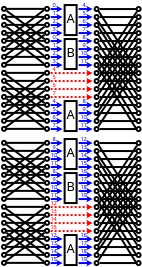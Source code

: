 <?xml version="1.0" encoding="UTF-8"?>
<dia:diagram xmlns:dia="http://www.lysator.liu.se/~alla/dia/">
  <dia:layer name="Background" visible="true" connectable="true" active="true">
    <dia:object type="Standard - Ellipse" version="0" id="O0">
      <dia:attribute name="obj_pos">
        <dia:point val="6.27,1.391"/>
      </dia:attribute>
      <dia:attribute name="obj_bb">
        <dia:rectangle val="6.22,1.341;6.52,1.641"/>
      </dia:attribute>
      <dia:attribute name="elem_corner">
        <dia:point val="6.27,1.391"/>
      </dia:attribute>
      <dia:attribute name="elem_width">
        <dia:real val="0.2"/>
      </dia:attribute>
      <dia:attribute name="elem_height">
        <dia:real val="0.2"/>
      </dia:attribute>
    </dia:object>
    <dia:object type="Standard - Ellipse" version="0" id="O1">
      <dia:attribute name="obj_pos">
        <dia:point val="6.27,1.791"/>
      </dia:attribute>
      <dia:attribute name="obj_bb">
        <dia:rectangle val="6.22,1.741;6.52,2.041"/>
      </dia:attribute>
      <dia:attribute name="elem_corner">
        <dia:point val="6.27,1.791"/>
      </dia:attribute>
      <dia:attribute name="elem_width">
        <dia:real val="0.2"/>
      </dia:attribute>
      <dia:attribute name="elem_height">
        <dia:real val="0.2"/>
      </dia:attribute>
    </dia:object>
    <dia:object type="Standard - Ellipse" version="0" id="O2">
      <dia:attribute name="obj_pos">
        <dia:point val="6.27,2.191"/>
      </dia:attribute>
      <dia:attribute name="obj_bb">
        <dia:rectangle val="6.22,2.141;6.52,2.441"/>
      </dia:attribute>
      <dia:attribute name="elem_corner">
        <dia:point val="6.27,2.191"/>
      </dia:attribute>
      <dia:attribute name="elem_width">
        <dia:real val="0.2"/>
      </dia:attribute>
      <dia:attribute name="elem_height">
        <dia:real val="0.2"/>
      </dia:attribute>
    </dia:object>
    <dia:object type="Standard - Ellipse" version="0" id="O3">
      <dia:attribute name="obj_pos">
        <dia:point val="6.27,2.591"/>
      </dia:attribute>
      <dia:attribute name="obj_bb">
        <dia:rectangle val="6.22,2.541;6.52,2.841"/>
      </dia:attribute>
      <dia:attribute name="elem_corner">
        <dia:point val="6.27,2.591"/>
      </dia:attribute>
      <dia:attribute name="elem_width">
        <dia:real val="0.2"/>
      </dia:attribute>
      <dia:attribute name="elem_height">
        <dia:real val="0.2"/>
      </dia:attribute>
    </dia:object>
    <dia:object type="Standard - Ellipse" version="0" id="O4">
      <dia:attribute name="obj_pos">
        <dia:point val="6.269,2.991"/>
      </dia:attribute>
      <dia:attribute name="obj_bb">
        <dia:rectangle val="6.219,2.941;6.519,3.241"/>
      </dia:attribute>
      <dia:attribute name="elem_corner">
        <dia:point val="6.269,2.991"/>
      </dia:attribute>
      <dia:attribute name="elem_width">
        <dia:real val="0.2"/>
      </dia:attribute>
      <dia:attribute name="elem_height">
        <dia:real val="0.2"/>
      </dia:attribute>
    </dia:object>
    <dia:object type="Standard - Ellipse" version="0" id="O5">
      <dia:attribute name="obj_pos">
        <dia:point val="6.269,3.391"/>
      </dia:attribute>
      <dia:attribute name="obj_bb">
        <dia:rectangle val="6.219,3.341;6.519,3.641"/>
      </dia:attribute>
      <dia:attribute name="elem_corner">
        <dia:point val="6.269,3.391"/>
      </dia:attribute>
      <dia:attribute name="elem_width">
        <dia:real val="0.2"/>
      </dia:attribute>
      <dia:attribute name="elem_height">
        <dia:real val="0.2"/>
      </dia:attribute>
    </dia:object>
    <dia:object type="Standard - Ellipse" version="0" id="O6">
      <dia:attribute name="obj_pos">
        <dia:point val="6.269,3.791"/>
      </dia:attribute>
      <dia:attribute name="obj_bb">
        <dia:rectangle val="6.219,3.741;6.519,4.041"/>
      </dia:attribute>
      <dia:attribute name="elem_corner">
        <dia:point val="6.269,3.791"/>
      </dia:attribute>
      <dia:attribute name="elem_width">
        <dia:real val="0.2"/>
      </dia:attribute>
      <dia:attribute name="elem_height">
        <dia:real val="0.2"/>
      </dia:attribute>
    </dia:object>
    <dia:object type="Standard - Ellipse" version="0" id="O7">
      <dia:attribute name="obj_pos">
        <dia:point val="6.269,4.191"/>
      </dia:attribute>
      <dia:attribute name="obj_bb">
        <dia:rectangle val="6.219,4.141;6.519,4.441"/>
      </dia:attribute>
      <dia:attribute name="elem_corner">
        <dia:point val="6.269,4.191"/>
      </dia:attribute>
      <dia:attribute name="elem_width">
        <dia:real val="0.2"/>
      </dia:attribute>
      <dia:attribute name="elem_height">
        <dia:real val="0.2"/>
      </dia:attribute>
    </dia:object>
    <dia:object type="Standard - Ellipse" version="0" id="O8">
      <dia:attribute name="obj_pos">
        <dia:point val="6.269,4.591"/>
      </dia:attribute>
      <dia:attribute name="obj_bb">
        <dia:rectangle val="6.219,4.541;6.519,4.841"/>
      </dia:attribute>
      <dia:attribute name="elem_corner">
        <dia:point val="6.269,4.591"/>
      </dia:attribute>
      <dia:attribute name="elem_width">
        <dia:real val="0.2"/>
      </dia:attribute>
      <dia:attribute name="elem_height">
        <dia:real val="0.2"/>
      </dia:attribute>
    </dia:object>
    <dia:object type="Standard - Ellipse" version="0" id="O9">
      <dia:attribute name="obj_pos">
        <dia:point val="6.269,4.991"/>
      </dia:attribute>
      <dia:attribute name="obj_bb">
        <dia:rectangle val="6.219,4.941;6.519,5.241"/>
      </dia:attribute>
      <dia:attribute name="elem_corner">
        <dia:point val="6.269,4.991"/>
      </dia:attribute>
      <dia:attribute name="elem_width">
        <dia:real val="0.2"/>
      </dia:attribute>
      <dia:attribute name="elem_height">
        <dia:real val="0.2"/>
      </dia:attribute>
    </dia:object>
    <dia:object type="Standard - Ellipse" version="0" id="O10">
      <dia:attribute name="obj_pos">
        <dia:point val="6.269,5.391"/>
      </dia:attribute>
      <dia:attribute name="obj_bb">
        <dia:rectangle val="6.219,5.341;6.519,5.641"/>
      </dia:attribute>
      <dia:attribute name="elem_corner">
        <dia:point val="6.269,5.391"/>
      </dia:attribute>
      <dia:attribute name="elem_width">
        <dia:real val="0.2"/>
      </dia:attribute>
      <dia:attribute name="elem_height">
        <dia:real val="0.2"/>
      </dia:attribute>
    </dia:object>
    <dia:object type="Standard - Ellipse" version="0" id="O11">
      <dia:attribute name="obj_pos">
        <dia:point val="6.269,5.791"/>
      </dia:attribute>
      <dia:attribute name="obj_bb">
        <dia:rectangle val="6.219,5.741;6.519,6.041"/>
      </dia:attribute>
      <dia:attribute name="elem_corner">
        <dia:point val="6.269,5.791"/>
      </dia:attribute>
      <dia:attribute name="elem_width">
        <dia:real val="0.2"/>
      </dia:attribute>
      <dia:attribute name="elem_height">
        <dia:real val="0.2"/>
      </dia:attribute>
    </dia:object>
    <dia:object type="Standard - Ellipse" version="0" id="O12">
      <dia:attribute name="obj_pos">
        <dia:point val="6.269,6.191"/>
      </dia:attribute>
      <dia:attribute name="obj_bb">
        <dia:rectangle val="6.219,6.141;6.519,6.441"/>
      </dia:attribute>
      <dia:attribute name="elem_corner">
        <dia:point val="6.269,6.191"/>
      </dia:attribute>
      <dia:attribute name="elem_width">
        <dia:real val="0.2"/>
      </dia:attribute>
      <dia:attribute name="elem_height">
        <dia:real val="0.2"/>
      </dia:attribute>
    </dia:object>
    <dia:object type="Standard - Ellipse" version="0" id="O13">
      <dia:attribute name="obj_pos">
        <dia:point val="6.269,6.591"/>
      </dia:attribute>
      <dia:attribute name="obj_bb">
        <dia:rectangle val="6.219,6.541;6.519,6.841"/>
      </dia:attribute>
      <dia:attribute name="elem_corner">
        <dia:point val="6.269,6.591"/>
      </dia:attribute>
      <dia:attribute name="elem_width">
        <dia:real val="0.2"/>
      </dia:attribute>
      <dia:attribute name="elem_height">
        <dia:real val="0.2"/>
      </dia:attribute>
    </dia:object>
    <dia:object type="Standard - Ellipse" version="0" id="O14">
      <dia:attribute name="obj_pos">
        <dia:point val="6.269,6.991"/>
      </dia:attribute>
      <dia:attribute name="obj_bb">
        <dia:rectangle val="6.219,6.941;6.519,7.241"/>
      </dia:attribute>
      <dia:attribute name="elem_corner">
        <dia:point val="6.269,6.991"/>
      </dia:attribute>
      <dia:attribute name="elem_width">
        <dia:real val="0.2"/>
      </dia:attribute>
      <dia:attribute name="elem_height">
        <dia:real val="0.2"/>
      </dia:attribute>
    </dia:object>
    <dia:object type="Standard - Ellipse" version="0" id="O15">
      <dia:attribute name="obj_pos">
        <dia:point val="6.269,7.391"/>
      </dia:attribute>
      <dia:attribute name="obj_bb">
        <dia:rectangle val="6.219,7.341;6.519,7.641"/>
      </dia:attribute>
      <dia:attribute name="elem_corner">
        <dia:point val="6.269,7.391"/>
      </dia:attribute>
      <dia:attribute name="elem_width">
        <dia:real val="0.2"/>
      </dia:attribute>
      <dia:attribute name="elem_height">
        <dia:real val="0.2"/>
      </dia:attribute>
    </dia:object>
    <dia:object type="Standard - Line" version="0" id="O16">
      <dia:attribute name="obj_pos">
        <dia:point val="6.47,1.491"/>
      </dia:attribute>
      <dia:attribute name="obj_bb">
        <dia:rectangle val="6.42,1.441;8.47,1.541"/>
      </dia:attribute>
      <dia:attribute name="conn_endpoints">
        <dia:point val="6.47,1.491"/>
        <dia:point val="8.42,1.491"/>
      </dia:attribute>
      <dia:attribute name="numcp">
        <dia:int val="1"/>
      </dia:attribute>
      <dia:connections>
        <dia:connection handle="0" to="O0" connection="4"/>
        <dia:connection handle="1" to="O17" connection="3"/>
      </dia:connections>
    </dia:object>
    <dia:object type="Standard - Ellipse" version="0" id="O17">
      <dia:attribute name="obj_pos">
        <dia:point val="8.42,1.391"/>
      </dia:attribute>
      <dia:attribute name="obj_bb">
        <dia:rectangle val="8.37,1.341;8.67,1.641"/>
      </dia:attribute>
      <dia:attribute name="elem_corner">
        <dia:point val="8.42,1.391"/>
      </dia:attribute>
      <dia:attribute name="elem_width">
        <dia:real val="0.2"/>
      </dia:attribute>
      <dia:attribute name="elem_height">
        <dia:real val="0.2"/>
      </dia:attribute>
    </dia:object>
    <dia:object type="Standard - Ellipse" version="0" id="O18">
      <dia:attribute name="obj_pos">
        <dia:point val="8.42,1.791"/>
      </dia:attribute>
      <dia:attribute name="obj_bb">
        <dia:rectangle val="8.37,1.741;8.67,2.041"/>
      </dia:attribute>
      <dia:attribute name="elem_corner">
        <dia:point val="8.42,1.791"/>
      </dia:attribute>
      <dia:attribute name="elem_width">
        <dia:real val="0.2"/>
      </dia:attribute>
      <dia:attribute name="elem_height">
        <dia:real val="0.2"/>
      </dia:attribute>
    </dia:object>
    <dia:object type="Standard - Ellipse" version="0" id="O19">
      <dia:attribute name="obj_pos">
        <dia:point val="8.42,2.191"/>
      </dia:attribute>
      <dia:attribute name="obj_bb">
        <dia:rectangle val="8.37,2.141;8.67,2.441"/>
      </dia:attribute>
      <dia:attribute name="elem_corner">
        <dia:point val="8.42,2.191"/>
      </dia:attribute>
      <dia:attribute name="elem_width">
        <dia:real val="0.2"/>
      </dia:attribute>
      <dia:attribute name="elem_height">
        <dia:real val="0.2"/>
      </dia:attribute>
    </dia:object>
    <dia:object type="Standard - Ellipse" version="0" id="O20">
      <dia:attribute name="obj_pos">
        <dia:point val="8.42,2.591"/>
      </dia:attribute>
      <dia:attribute name="obj_bb">
        <dia:rectangle val="8.37,2.541;8.67,2.841"/>
      </dia:attribute>
      <dia:attribute name="elem_corner">
        <dia:point val="8.42,2.591"/>
      </dia:attribute>
      <dia:attribute name="elem_width">
        <dia:real val="0.2"/>
      </dia:attribute>
      <dia:attribute name="elem_height">
        <dia:real val="0.2"/>
      </dia:attribute>
    </dia:object>
    <dia:object type="Standard - Line" version="0" id="O21">
      <dia:attribute name="obj_pos">
        <dia:point val="6.47,1.891"/>
      </dia:attribute>
      <dia:attribute name="obj_bb">
        <dia:rectangle val="6.42,1.841;8.47,1.941"/>
      </dia:attribute>
      <dia:attribute name="conn_endpoints">
        <dia:point val="6.47,1.891"/>
        <dia:point val="8.42,1.891"/>
      </dia:attribute>
      <dia:attribute name="numcp">
        <dia:int val="1"/>
      </dia:attribute>
      <dia:connections>
        <dia:connection handle="0" to="O1" connection="4"/>
        <dia:connection handle="1" to="O18" connection="3"/>
      </dia:connections>
    </dia:object>
    <dia:object type="Standard - Line" version="0" id="O22">
      <dia:attribute name="obj_pos">
        <dia:point val="6.47,2.291"/>
      </dia:attribute>
      <dia:attribute name="obj_bb">
        <dia:rectangle val="6.42,2.241;8.47,2.341"/>
      </dia:attribute>
      <dia:attribute name="conn_endpoints">
        <dia:point val="6.47,2.291"/>
        <dia:point val="8.42,2.291"/>
      </dia:attribute>
      <dia:attribute name="numcp">
        <dia:int val="1"/>
      </dia:attribute>
      <dia:connections>
        <dia:connection handle="0" to="O2" connection="4"/>
        <dia:connection handle="1" to="O19" connection="3"/>
      </dia:connections>
    </dia:object>
    <dia:object type="Standard - Line" version="0" id="O23">
      <dia:attribute name="obj_pos">
        <dia:point val="6.47,2.691"/>
      </dia:attribute>
      <dia:attribute name="obj_bb">
        <dia:rectangle val="6.42,2.641;8.47,2.741"/>
      </dia:attribute>
      <dia:attribute name="conn_endpoints">
        <dia:point val="6.47,2.691"/>
        <dia:point val="8.42,2.691"/>
      </dia:attribute>
      <dia:attribute name="numcp">
        <dia:int val="1"/>
      </dia:attribute>
      <dia:connections>
        <dia:connection handle="0" to="O3" connection="4"/>
        <dia:connection handle="1" to="O20" connection="3"/>
      </dia:connections>
    </dia:object>
    <dia:object type="Standard - Line" version="0" id="O24">
      <dia:attribute name="obj_pos">
        <dia:point val="6.49,1.58"/>
      </dia:attribute>
      <dia:attribute name="obj_bb">
        <dia:rectangle val="6.42,1.51;8.469,3.071"/>
      </dia:attribute>
      <dia:attribute name="conn_endpoints">
        <dia:point val="6.49,1.58"/>
        <dia:point val="8.399,3.001"/>
      </dia:attribute>
      <dia:attribute name="numcp">
        <dia:int val="1"/>
      </dia:attribute>
      <dia:connections>
        <dia:connection handle="0" to="O0" connection="8"/>
        <dia:connection handle="1" to="O29" connection="8"/>
      </dia:connections>
    </dia:object>
    <dia:object type="Standard - Line" version="0" id="O25">
      <dia:attribute name="obj_pos">
        <dia:point val="6.44,1.961"/>
      </dia:attribute>
      <dia:attribute name="obj_bb">
        <dia:rectangle val="6.371,1.891;8.468,3.471"/>
      </dia:attribute>
      <dia:attribute name="conn_endpoints">
        <dia:point val="6.44,1.961"/>
        <dia:point val="8.398,3.402"/>
      </dia:attribute>
      <dia:attribute name="numcp">
        <dia:int val="1"/>
      </dia:attribute>
      <dia:connections>
        <dia:connection handle="0" to="O1" connection="7"/>
        <dia:connection handle="1" to="O30" connection="8"/>
      </dia:connections>
    </dia:object>
    <dia:object type="Standard - Line" version="0" id="O26">
      <dia:attribute name="obj_pos">
        <dia:point val="6.488,2.999"/>
      </dia:attribute>
      <dia:attribute name="obj_bb">
        <dia:rectangle val="6.418,1.471;8.449,3.069"/>
      </dia:attribute>
      <dia:attribute name="conn_endpoints">
        <dia:point val="6.488,2.999"/>
        <dia:point val="8.379,1.541"/>
      </dia:attribute>
      <dia:attribute name="numcp">
        <dia:int val="1"/>
      </dia:attribute>
      <dia:connections>
        <dia:connection handle="0" to="O4" connection="8"/>
      </dia:connections>
    </dia:object>
    <dia:object type="Standard - Line" version="0" id="O27">
      <dia:attribute name="obj_pos">
        <dia:point val="6.488,3.399"/>
      </dia:attribute>
      <dia:attribute name="obj_bb">
        <dia:rectangle val="6.418,1.871;8.449,3.469"/>
      </dia:attribute>
      <dia:attribute name="conn_endpoints">
        <dia:point val="6.488,3.399"/>
        <dia:point val="8.379,1.941"/>
      </dia:attribute>
      <dia:attribute name="numcp">
        <dia:int val="1"/>
      </dia:attribute>
      <dia:connections>
        <dia:connection handle="0" to="O5" connection="8"/>
      </dia:connections>
    </dia:object>
    <dia:object type="Standard - Line" version="0" id="O28">
      <dia:attribute name="obj_pos">
        <dia:point val="6.469,3.091"/>
      </dia:attribute>
      <dia:attribute name="obj_bb">
        <dia:rectangle val="6.419,3.041;8.47,3.141"/>
      </dia:attribute>
      <dia:attribute name="conn_endpoints">
        <dia:point val="6.469,3.091"/>
        <dia:point val="8.42,3.091"/>
      </dia:attribute>
      <dia:attribute name="numcp">
        <dia:int val="1"/>
      </dia:attribute>
      <dia:connections>
        <dia:connection handle="0" to="O4" connection="4"/>
        <dia:connection handle="1" to="O29" connection="3"/>
      </dia:connections>
    </dia:object>
    <dia:object type="Standard - Ellipse" version="0" id="O29">
      <dia:attribute name="obj_pos">
        <dia:point val="8.42,2.991"/>
      </dia:attribute>
      <dia:attribute name="obj_bb">
        <dia:rectangle val="8.37,2.941;8.67,3.241"/>
      </dia:attribute>
      <dia:attribute name="elem_corner">
        <dia:point val="8.42,2.991"/>
      </dia:attribute>
      <dia:attribute name="elem_width">
        <dia:real val="0.2"/>
      </dia:attribute>
      <dia:attribute name="elem_height">
        <dia:real val="0.2"/>
      </dia:attribute>
    </dia:object>
    <dia:object type="Standard - Ellipse" version="0" id="O30">
      <dia:attribute name="obj_pos">
        <dia:point val="8.42,3.391"/>
      </dia:attribute>
      <dia:attribute name="obj_bb">
        <dia:rectangle val="8.37,3.341;8.67,3.641"/>
      </dia:attribute>
      <dia:attribute name="elem_corner">
        <dia:point val="8.42,3.391"/>
      </dia:attribute>
      <dia:attribute name="elem_width">
        <dia:real val="0.2"/>
      </dia:attribute>
      <dia:attribute name="elem_height">
        <dia:real val="0.2"/>
      </dia:attribute>
    </dia:object>
    <dia:object type="Standard - Ellipse" version="0" id="O31">
      <dia:attribute name="obj_pos">
        <dia:point val="8.42,3.791"/>
      </dia:attribute>
      <dia:attribute name="obj_bb">
        <dia:rectangle val="8.37,3.741;8.67,4.041"/>
      </dia:attribute>
      <dia:attribute name="elem_corner">
        <dia:point val="8.42,3.791"/>
      </dia:attribute>
      <dia:attribute name="elem_width">
        <dia:real val="0.2"/>
      </dia:attribute>
      <dia:attribute name="elem_height">
        <dia:real val="0.2"/>
      </dia:attribute>
    </dia:object>
    <dia:object type="Standard - Ellipse" version="0" id="O32">
      <dia:attribute name="obj_pos">
        <dia:point val="8.42,4.191"/>
      </dia:attribute>
      <dia:attribute name="obj_bb">
        <dia:rectangle val="8.37,4.141;8.67,4.441"/>
      </dia:attribute>
      <dia:attribute name="elem_corner">
        <dia:point val="8.42,4.191"/>
      </dia:attribute>
      <dia:attribute name="elem_width">
        <dia:real val="0.2"/>
      </dia:attribute>
      <dia:attribute name="elem_height">
        <dia:real val="0.2"/>
      </dia:attribute>
    </dia:object>
    <dia:object type="Standard - Line" version="0" id="O33">
      <dia:attribute name="obj_pos">
        <dia:point val="6.469,3.491"/>
      </dia:attribute>
      <dia:attribute name="obj_bb">
        <dia:rectangle val="6.419,3.441;8.47,3.541"/>
      </dia:attribute>
      <dia:attribute name="conn_endpoints">
        <dia:point val="6.469,3.491"/>
        <dia:point val="8.42,3.491"/>
      </dia:attribute>
      <dia:attribute name="numcp">
        <dia:int val="1"/>
      </dia:attribute>
      <dia:connections>
        <dia:connection handle="0" to="O5" connection="4"/>
        <dia:connection handle="1" to="O30" connection="3"/>
      </dia:connections>
    </dia:object>
    <dia:object type="Standard - Line" version="0" id="O34">
      <dia:attribute name="obj_pos">
        <dia:point val="6.469,3.891"/>
      </dia:attribute>
      <dia:attribute name="obj_bb">
        <dia:rectangle val="6.419,3.841;8.47,3.941"/>
      </dia:attribute>
      <dia:attribute name="conn_endpoints">
        <dia:point val="6.469,3.891"/>
        <dia:point val="8.42,3.891"/>
      </dia:attribute>
      <dia:attribute name="numcp">
        <dia:int val="1"/>
      </dia:attribute>
      <dia:connections>
        <dia:connection handle="0" to="O6" connection="4"/>
        <dia:connection handle="1" to="O31" connection="3"/>
      </dia:connections>
    </dia:object>
    <dia:object type="Standard - Line" version="0" id="O35">
      <dia:attribute name="obj_pos">
        <dia:point val="6.469,4.291"/>
      </dia:attribute>
      <dia:attribute name="obj_bb">
        <dia:rectangle val="6.419,4.241;8.47,4.341"/>
      </dia:attribute>
      <dia:attribute name="conn_endpoints">
        <dia:point val="6.469,4.291"/>
        <dia:point val="8.42,4.291"/>
      </dia:attribute>
      <dia:attribute name="numcp">
        <dia:int val="1"/>
      </dia:attribute>
      <dia:connections>
        <dia:connection handle="0" to="O7" connection="4"/>
        <dia:connection handle="1" to="O32" connection="3"/>
      </dia:connections>
    </dia:object>
    <dia:object type="Standard - Line" version="0" id="O36">
      <dia:attribute name="obj_pos">
        <dia:point val="6.489,2.382"/>
      </dia:attribute>
      <dia:attribute name="obj_bb">
        <dia:rectangle val="6.419,2.312;8.448,3.911"/>
      </dia:attribute>
      <dia:attribute name="conn_endpoints">
        <dia:point val="6.489,2.382"/>
        <dia:point val="8.378,3.84"/>
      </dia:attribute>
      <dia:attribute name="numcp">
        <dia:int val="1"/>
      </dia:attribute>
      <dia:connections>
        <dia:connection handle="0" to="O2" connection="8"/>
      </dia:connections>
    </dia:object>
    <dia:object type="Standard - Line" version="0" id="O37">
      <dia:attribute name="obj_pos">
        <dia:point val="6.488,6.199"/>
      </dia:attribute>
      <dia:attribute name="obj_bb">
        <dia:rectangle val="6.418,4.672;8.45,6.269"/>
      </dia:attribute>
      <dia:attribute name="conn_endpoints">
        <dia:point val="6.488,6.199"/>
        <dia:point val="8.38,4.743"/>
      </dia:attribute>
      <dia:attribute name="numcp">
        <dia:int val="1"/>
      </dia:attribute>
      <dia:connections>
        <dia:connection handle="0" to="O12" connection="8"/>
      </dia:connections>
    </dia:object>
    <dia:object type="Standard - Line" version="0" id="O38">
      <dia:attribute name="obj_pos">
        <dia:point val="6.44,3.82"/>
      </dia:attribute>
      <dia:attribute name="obj_bb">
        <dia:rectangle val="6.37,2.31;8.469,3.89"/>
      </dia:attribute>
      <dia:attribute name="conn_endpoints">
        <dia:point val="6.44,3.82"/>
        <dia:point val="8.399,2.38"/>
      </dia:attribute>
      <dia:attribute name="numcp">
        <dia:int val="1"/>
      </dia:attribute>
      <dia:connections>
        <dia:connection handle="0" to="O6" connection="2"/>
        <dia:connection handle="1" to="O19" connection="8"/>
      </dia:connections>
    </dia:object>
    <dia:object type="Standard - Line" version="0" id="O39">
      <dia:attribute name="obj_pos">
        <dia:point val="6.44,4.761"/>
      </dia:attribute>
      <dia:attribute name="obj_bb">
        <dia:rectangle val="6.37,4.691;8.468,6.271"/>
      </dia:attribute>
      <dia:attribute name="conn_endpoints">
        <dia:point val="6.44,4.761"/>
        <dia:point val="8.398,6.202"/>
      </dia:attribute>
      <dia:attribute name="numcp">
        <dia:int val="1"/>
      </dia:attribute>
      <dia:connections>
        <dia:connection handle="0" to="O8" connection="7"/>
        <dia:connection handle="1" to="O53" connection="8"/>
      </dia:connections>
    </dia:object>
    <dia:object type="Standard - Line" version="0" id="O40">
      <dia:attribute name="obj_pos">
        <dia:point val="6.469,4.691"/>
      </dia:attribute>
      <dia:attribute name="obj_bb">
        <dia:rectangle val="6.419,4.641;8.47,4.741"/>
      </dia:attribute>
      <dia:attribute name="conn_endpoints">
        <dia:point val="6.469,4.691"/>
        <dia:point val="8.42,4.691"/>
      </dia:attribute>
      <dia:attribute name="numcp">
        <dia:int val="1"/>
      </dia:attribute>
      <dia:connections>
        <dia:connection handle="0" to="O8" connection="4"/>
        <dia:connection handle="1" to="O41" connection="3"/>
      </dia:connections>
    </dia:object>
    <dia:object type="Standard - Ellipse" version="0" id="O41">
      <dia:attribute name="obj_pos">
        <dia:point val="8.42,4.591"/>
      </dia:attribute>
      <dia:attribute name="obj_bb">
        <dia:rectangle val="8.37,4.541;8.67,4.841"/>
      </dia:attribute>
      <dia:attribute name="elem_corner">
        <dia:point val="8.42,4.591"/>
      </dia:attribute>
      <dia:attribute name="elem_width">
        <dia:real val="0.2"/>
      </dia:attribute>
      <dia:attribute name="elem_height">
        <dia:real val="0.2"/>
      </dia:attribute>
    </dia:object>
    <dia:object type="Standard - Ellipse" version="0" id="O42">
      <dia:attribute name="obj_pos">
        <dia:point val="8.42,4.991"/>
      </dia:attribute>
      <dia:attribute name="obj_bb">
        <dia:rectangle val="8.37,4.941;8.67,5.241"/>
      </dia:attribute>
      <dia:attribute name="elem_corner">
        <dia:point val="8.42,4.991"/>
      </dia:attribute>
      <dia:attribute name="elem_width">
        <dia:real val="0.2"/>
      </dia:attribute>
      <dia:attribute name="elem_height">
        <dia:real val="0.2"/>
      </dia:attribute>
    </dia:object>
    <dia:object type="Standard - Ellipse" version="0" id="O43">
      <dia:attribute name="obj_pos">
        <dia:point val="8.42,5.391"/>
      </dia:attribute>
      <dia:attribute name="obj_bb">
        <dia:rectangle val="8.37,5.341;8.67,5.641"/>
      </dia:attribute>
      <dia:attribute name="elem_corner">
        <dia:point val="8.42,5.391"/>
      </dia:attribute>
      <dia:attribute name="elem_width">
        <dia:real val="0.2"/>
      </dia:attribute>
      <dia:attribute name="elem_height">
        <dia:real val="0.2"/>
      </dia:attribute>
    </dia:object>
    <dia:object type="Standard - Ellipse" version="0" id="O44">
      <dia:attribute name="obj_pos">
        <dia:point val="8.42,5.791"/>
      </dia:attribute>
      <dia:attribute name="obj_bb">
        <dia:rectangle val="8.37,5.741;8.67,6.041"/>
      </dia:attribute>
      <dia:attribute name="elem_corner">
        <dia:point val="8.42,5.791"/>
      </dia:attribute>
      <dia:attribute name="elem_width">
        <dia:real val="0.2"/>
      </dia:attribute>
      <dia:attribute name="elem_height">
        <dia:real val="0.2"/>
      </dia:attribute>
    </dia:object>
    <dia:object type="Standard - Line" version="0" id="O45">
      <dia:attribute name="obj_pos">
        <dia:point val="6.469,5.091"/>
      </dia:attribute>
      <dia:attribute name="obj_bb">
        <dia:rectangle val="6.419,5.041;8.47,5.141"/>
      </dia:attribute>
      <dia:attribute name="conn_endpoints">
        <dia:point val="6.469,5.091"/>
        <dia:point val="8.42,5.091"/>
      </dia:attribute>
      <dia:attribute name="numcp">
        <dia:int val="1"/>
      </dia:attribute>
      <dia:connections>
        <dia:connection handle="0" to="O9" connection="4"/>
        <dia:connection handle="1" to="O42" connection="3"/>
      </dia:connections>
    </dia:object>
    <dia:object type="Standard - Line" version="0" id="O46">
      <dia:attribute name="obj_pos">
        <dia:point val="6.469,5.491"/>
      </dia:attribute>
      <dia:attribute name="obj_bb">
        <dia:rectangle val="6.419,5.441;8.47,5.541"/>
      </dia:attribute>
      <dia:attribute name="conn_endpoints">
        <dia:point val="6.469,5.491"/>
        <dia:point val="8.42,5.491"/>
      </dia:attribute>
      <dia:attribute name="numcp">
        <dia:int val="1"/>
      </dia:attribute>
      <dia:connections>
        <dia:connection handle="0" to="O10" connection="4"/>
        <dia:connection handle="1" to="O43" connection="3"/>
      </dia:connections>
    </dia:object>
    <dia:object type="Standard - Line" version="0" id="O47">
      <dia:attribute name="obj_pos">
        <dia:point val="6.469,5.891"/>
      </dia:attribute>
      <dia:attribute name="obj_bb">
        <dia:rectangle val="6.419,5.841;8.47,5.941"/>
      </dia:attribute>
      <dia:attribute name="conn_endpoints">
        <dia:point val="6.469,5.891"/>
        <dia:point val="8.42,5.891"/>
      </dia:attribute>
      <dia:attribute name="numcp">
        <dia:int val="1"/>
      </dia:attribute>
      <dia:connections>
        <dia:connection handle="0" to="O11" connection="4"/>
        <dia:connection handle="1" to="O44" connection="3"/>
      </dia:connections>
    </dia:object>
    <dia:object type="Standard - Line" version="0" id="O48">
      <dia:attribute name="obj_pos">
        <dia:point val="6.44,4.22"/>
      </dia:attribute>
      <dia:attribute name="obj_bb">
        <dia:rectangle val="6.37,2.71;8.469,4.29"/>
      </dia:attribute>
      <dia:attribute name="conn_endpoints">
        <dia:point val="6.44,4.22"/>
        <dia:point val="8.399,2.78"/>
      </dia:attribute>
      <dia:attribute name="numcp">
        <dia:int val="1"/>
      </dia:attribute>
      <dia:connections>
        <dia:connection handle="0" to="O7" connection="2"/>
        <dia:connection handle="1" to="O20" connection="8"/>
      </dia:connections>
    </dia:object>
    <dia:object type="Standard - Line" version="0" id="O49">
      <dia:attribute name="obj_pos">
        <dia:point val="6.44,7.02"/>
      </dia:attribute>
      <dia:attribute name="obj_bb">
        <dia:rectangle val="6.37,5.51;8.468,7.09"/>
      </dia:attribute>
      <dia:attribute name="conn_endpoints">
        <dia:point val="6.44,7.02"/>
        <dia:point val="8.398,5.58"/>
      </dia:attribute>
      <dia:attribute name="numcp">
        <dia:int val="1"/>
      </dia:attribute>
      <dia:connections>
        <dia:connection handle="0" to="O14" connection="2"/>
        <dia:connection handle="1" to="O43" connection="8"/>
      </dia:connections>
    </dia:object>
    <dia:object type="Standard - Line" version="0" id="O50">
      <dia:attribute name="obj_pos">
        <dia:point val="6.489,2.782"/>
      </dia:attribute>
      <dia:attribute name="obj_bb">
        <dia:rectangle val="6.419,2.712;8.448,4.311"/>
      </dia:attribute>
      <dia:attribute name="conn_endpoints">
        <dia:point val="6.489,2.782"/>
        <dia:point val="8.378,4.24"/>
      </dia:attribute>
      <dia:attribute name="numcp">
        <dia:int val="1"/>
      </dia:attribute>
      <dia:connections>
        <dia:connection handle="0" to="O3" connection="8"/>
      </dia:connections>
    </dia:object>
    <dia:object type="Standard - Line" version="0" id="O51">
      <dia:attribute name="obj_pos">
        <dia:point val="6.488,5.582"/>
      </dia:attribute>
      <dia:attribute name="obj_bb">
        <dia:rectangle val="6.418,5.512;8.448,7.111"/>
      </dia:attribute>
      <dia:attribute name="conn_endpoints">
        <dia:point val="6.488,5.582"/>
        <dia:point val="8.378,7.04"/>
      </dia:attribute>
      <dia:attribute name="numcp">
        <dia:int val="1"/>
      </dia:attribute>
      <dia:connections>
        <dia:connection handle="0" to="O10" connection="8"/>
      </dia:connections>
    </dia:object>
    <dia:object type="Standard - Line" version="0" id="O52">
      <dia:attribute name="obj_pos">
        <dia:point val="6.469,6.291"/>
      </dia:attribute>
      <dia:attribute name="obj_bb">
        <dia:rectangle val="6.419,6.241;8.469,6.341"/>
      </dia:attribute>
      <dia:attribute name="conn_endpoints">
        <dia:point val="6.469,6.291"/>
        <dia:point val="8.419,6.291"/>
      </dia:attribute>
      <dia:attribute name="numcp">
        <dia:int val="1"/>
      </dia:attribute>
      <dia:connections>
        <dia:connection handle="0" to="O12" connection="4"/>
        <dia:connection handle="1" to="O53" connection="3"/>
      </dia:connections>
    </dia:object>
    <dia:object type="Standard - Ellipse" version="0" id="O53">
      <dia:attribute name="obj_pos">
        <dia:point val="8.419,6.191"/>
      </dia:attribute>
      <dia:attribute name="obj_bb">
        <dia:rectangle val="8.369,6.141;8.669,6.441"/>
      </dia:attribute>
      <dia:attribute name="elem_corner">
        <dia:point val="8.419,6.191"/>
      </dia:attribute>
      <dia:attribute name="elem_width">
        <dia:real val="0.2"/>
      </dia:attribute>
      <dia:attribute name="elem_height">
        <dia:real val="0.2"/>
      </dia:attribute>
    </dia:object>
    <dia:object type="Standard - Ellipse" version="0" id="O54">
      <dia:attribute name="obj_pos">
        <dia:point val="8.419,6.591"/>
      </dia:attribute>
      <dia:attribute name="obj_bb">
        <dia:rectangle val="8.369,6.541;8.669,6.841"/>
      </dia:attribute>
      <dia:attribute name="elem_corner">
        <dia:point val="8.419,6.591"/>
      </dia:attribute>
      <dia:attribute name="elem_width">
        <dia:real val="0.2"/>
      </dia:attribute>
      <dia:attribute name="elem_height">
        <dia:real val="0.2"/>
      </dia:attribute>
    </dia:object>
    <dia:object type="Standard - Ellipse" version="0" id="O55">
      <dia:attribute name="obj_pos">
        <dia:point val="8.419,6.991"/>
      </dia:attribute>
      <dia:attribute name="obj_bb">
        <dia:rectangle val="8.369,6.941;8.669,7.241"/>
      </dia:attribute>
      <dia:attribute name="elem_corner">
        <dia:point val="8.419,6.991"/>
      </dia:attribute>
      <dia:attribute name="elem_width">
        <dia:real val="0.2"/>
      </dia:attribute>
      <dia:attribute name="elem_height">
        <dia:real val="0.2"/>
      </dia:attribute>
    </dia:object>
    <dia:object type="Standard - Ellipse" version="0" id="O56">
      <dia:attribute name="obj_pos">
        <dia:point val="8.419,7.391"/>
      </dia:attribute>
      <dia:attribute name="obj_bb">
        <dia:rectangle val="8.369,7.341;8.669,7.641"/>
      </dia:attribute>
      <dia:attribute name="elem_corner">
        <dia:point val="8.419,7.391"/>
      </dia:attribute>
      <dia:attribute name="elem_width">
        <dia:real val="0.2"/>
      </dia:attribute>
      <dia:attribute name="elem_height">
        <dia:real val="0.2"/>
      </dia:attribute>
    </dia:object>
    <dia:object type="Standard - Line" version="0" id="O57">
      <dia:attribute name="obj_pos">
        <dia:point val="6.469,6.691"/>
      </dia:attribute>
      <dia:attribute name="obj_bb">
        <dia:rectangle val="6.419,6.641;8.469,6.741"/>
      </dia:attribute>
      <dia:attribute name="conn_endpoints">
        <dia:point val="6.469,6.691"/>
        <dia:point val="8.419,6.691"/>
      </dia:attribute>
      <dia:attribute name="numcp">
        <dia:int val="1"/>
      </dia:attribute>
      <dia:connections>
        <dia:connection handle="0" to="O13" connection="4"/>
        <dia:connection handle="1" to="O54" connection="3"/>
      </dia:connections>
    </dia:object>
    <dia:object type="Standard - Line" version="0" id="O58">
      <dia:attribute name="obj_pos">
        <dia:point val="6.469,7.091"/>
      </dia:attribute>
      <dia:attribute name="obj_bb">
        <dia:rectangle val="6.419,7.041;8.469,7.141"/>
      </dia:attribute>
      <dia:attribute name="conn_endpoints">
        <dia:point val="6.469,7.091"/>
        <dia:point val="8.419,7.091"/>
      </dia:attribute>
      <dia:attribute name="numcp">
        <dia:int val="1"/>
      </dia:attribute>
      <dia:connections>
        <dia:connection handle="0" to="O14" connection="4"/>
        <dia:connection handle="1" to="O55" connection="3"/>
      </dia:connections>
    </dia:object>
    <dia:object type="Standard - Line" version="0" id="O59">
      <dia:attribute name="obj_pos">
        <dia:point val="6.469,7.491"/>
      </dia:attribute>
      <dia:attribute name="obj_bb">
        <dia:rectangle val="6.419,7.441;8.469,7.541"/>
      </dia:attribute>
      <dia:attribute name="conn_endpoints">
        <dia:point val="6.469,7.491"/>
        <dia:point val="8.419,7.491"/>
      </dia:attribute>
      <dia:attribute name="numcp">
        <dia:int val="1"/>
      </dia:attribute>
      <dia:connections>
        <dia:connection handle="0" to="O15" connection="4"/>
        <dia:connection handle="1" to="O56" connection="3"/>
      </dia:connections>
    </dia:object>
    <dia:object type="Standard - Line" version="0" id="O60">
      <dia:attribute name="obj_pos">
        <dia:point val="6.44,7.42"/>
      </dia:attribute>
      <dia:attribute name="obj_bb">
        <dia:rectangle val="6.37,5.91;8.468,7.49"/>
      </dia:attribute>
      <dia:attribute name="conn_endpoints">
        <dia:point val="6.44,7.42"/>
        <dia:point val="8.398,5.98"/>
      </dia:attribute>
      <dia:attribute name="numcp">
        <dia:int val="1"/>
      </dia:attribute>
      <dia:connections>
        <dia:connection handle="0" to="O15" connection="2"/>
        <dia:connection handle="1" to="O44" connection="8"/>
      </dia:connections>
    </dia:object>
    <dia:object type="Standard - Line" version="0" id="O61">
      <dia:attribute name="obj_pos">
        <dia:point val="6.488,5.982"/>
      </dia:attribute>
      <dia:attribute name="obj_bb">
        <dia:rectangle val="6.418,5.912;8.448,7.511"/>
      </dia:attribute>
      <dia:attribute name="conn_endpoints">
        <dia:point val="6.488,5.982"/>
        <dia:point val="8.378,7.44"/>
      </dia:attribute>
      <dia:attribute name="numcp">
        <dia:int val="1"/>
      </dia:attribute>
      <dia:connections>
        <dia:connection handle="0" to="O11" connection="8"/>
      </dia:connections>
    </dia:object>
    <dia:object type="Standard - Line" version="0" id="O62">
      <dia:attribute name="obj_pos">
        <dia:point val="6.44,5.161"/>
      </dia:attribute>
      <dia:attribute name="obj_bb">
        <dia:rectangle val="6.37,5.091;8.468,6.671"/>
      </dia:attribute>
      <dia:attribute name="conn_endpoints">
        <dia:point val="6.44,5.161"/>
        <dia:point val="8.398,6.602"/>
      </dia:attribute>
      <dia:attribute name="numcp">
        <dia:int val="1"/>
      </dia:attribute>
      <dia:connections>
        <dia:connection handle="0" to="O9" connection="7"/>
        <dia:connection handle="1" to="O54" connection="8"/>
      </dia:connections>
    </dia:object>
    <dia:object type="Standard - Line" version="0" id="O63">
      <dia:attribute name="obj_pos">
        <dia:point val="8.399,5.18"/>
      </dia:attribute>
      <dia:attribute name="obj_bb">
        <dia:rectangle val="6.419,5.11;8.469,6.671"/>
      </dia:attribute>
      <dia:attribute name="conn_endpoints">
        <dia:point val="8.399,5.18"/>
        <dia:point val="6.489,6.601"/>
      </dia:attribute>
      <dia:attribute name="numcp">
        <dia:int val="1"/>
      </dia:attribute>
      <dia:connections>
        <dia:connection handle="0" to="O42" connection="8"/>
        <dia:connection handle="1" to="O13" connection="8"/>
      </dia:connections>
    </dia:object>
    <dia:object type="Standard - Ellipse" version="0" id="O64">
      <dia:attribute name="obj_pos">
        <dia:point val="10.9,1.4"/>
      </dia:attribute>
      <dia:attribute name="obj_bb">
        <dia:rectangle val="10.85,1.35;11.15,1.65"/>
      </dia:attribute>
      <dia:attribute name="elem_corner">
        <dia:point val="10.9,1.4"/>
      </dia:attribute>
      <dia:attribute name="elem_width">
        <dia:real val="0.2"/>
      </dia:attribute>
      <dia:attribute name="elem_height">
        <dia:real val="0.2"/>
      </dia:attribute>
    </dia:object>
    <dia:object type="Standard - Ellipse" version="0" id="O65">
      <dia:attribute name="obj_pos">
        <dia:point val="10.9,1.8"/>
      </dia:attribute>
      <dia:attribute name="obj_bb">
        <dia:rectangle val="10.85,1.75;11.15,2.05"/>
      </dia:attribute>
      <dia:attribute name="elem_corner">
        <dia:point val="10.9,1.8"/>
      </dia:attribute>
      <dia:attribute name="elem_width">
        <dia:real val="0.2"/>
      </dia:attribute>
      <dia:attribute name="elem_height">
        <dia:real val="0.2"/>
      </dia:attribute>
    </dia:object>
    <dia:object type="Standard - Ellipse" version="0" id="O66">
      <dia:attribute name="obj_pos">
        <dia:point val="10.9,2.2"/>
      </dia:attribute>
      <dia:attribute name="obj_bb">
        <dia:rectangle val="10.85,2.15;11.15,2.45"/>
      </dia:attribute>
      <dia:attribute name="elem_corner">
        <dia:point val="10.9,2.2"/>
      </dia:attribute>
      <dia:attribute name="elem_width">
        <dia:real val="0.2"/>
      </dia:attribute>
      <dia:attribute name="elem_height">
        <dia:real val="0.2"/>
      </dia:attribute>
    </dia:object>
    <dia:object type="Standard - Ellipse" version="0" id="O67">
      <dia:attribute name="obj_pos">
        <dia:point val="10.9,2.6"/>
      </dia:attribute>
      <dia:attribute name="obj_bb">
        <dia:rectangle val="10.85,2.55;11.15,2.85"/>
      </dia:attribute>
      <dia:attribute name="elem_corner">
        <dia:point val="10.9,2.6"/>
      </dia:attribute>
      <dia:attribute name="elem_width">
        <dia:real val="0.2"/>
      </dia:attribute>
      <dia:attribute name="elem_height">
        <dia:real val="0.2"/>
      </dia:attribute>
    </dia:object>
    <dia:object type="Standard - Ellipse" version="0" id="O68">
      <dia:attribute name="obj_pos">
        <dia:point val="10.899,3"/>
      </dia:attribute>
      <dia:attribute name="obj_bb">
        <dia:rectangle val="10.85,2.95;11.149,3.25"/>
      </dia:attribute>
      <dia:attribute name="elem_corner">
        <dia:point val="10.899,3"/>
      </dia:attribute>
      <dia:attribute name="elem_width">
        <dia:real val="0.2"/>
      </dia:attribute>
      <dia:attribute name="elem_height">
        <dia:real val="0.2"/>
      </dia:attribute>
    </dia:object>
    <dia:object type="Standard - Ellipse" version="0" id="O69">
      <dia:attribute name="obj_pos">
        <dia:point val="10.899,3.4"/>
      </dia:attribute>
      <dia:attribute name="obj_bb">
        <dia:rectangle val="10.85,3.35;11.149,3.65"/>
      </dia:attribute>
      <dia:attribute name="elem_corner">
        <dia:point val="10.899,3.4"/>
      </dia:attribute>
      <dia:attribute name="elem_width">
        <dia:real val="0.2"/>
      </dia:attribute>
      <dia:attribute name="elem_height">
        <dia:real val="0.2"/>
      </dia:attribute>
    </dia:object>
    <dia:object type="Standard - Ellipse" version="0" id="O70">
      <dia:attribute name="obj_pos">
        <dia:point val="10.899,3.8"/>
      </dia:attribute>
      <dia:attribute name="obj_bb">
        <dia:rectangle val="10.85,3.75;11.149,4.05"/>
      </dia:attribute>
      <dia:attribute name="elem_corner">
        <dia:point val="10.899,3.8"/>
      </dia:attribute>
      <dia:attribute name="elem_width">
        <dia:real val="0.2"/>
      </dia:attribute>
      <dia:attribute name="elem_height">
        <dia:real val="0.2"/>
      </dia:attribute>
    </dia:object>
    <dia:object type="Standard - Ellipse" version="0" id="O71">
      <dia:attribute name="obj_pos">
        <dia:point val="10.899,4.2"/>
      </dia:attribute>
      <dia:attribute name="obj_bb">
        <dia:rectangle val="10.85,4.15;11.149,4.45"/>
      </dia:attribute>
      <dia:attribute name="elem_corner">
        <dia:point val="10.899,4.2"/>
      </dia:attribute>
      <dia:attribute name="elem_width">
        <dia:real val="0.2"/>
      </dia:attribute>
      <dia:attribute name="elem_height">
        <dia:real val="0.2"/>
      </dia:attribute>
    </dia:object>
    <dia:object type="Standard - Ellipse" version="0" id="O72">
      <dia:attribute name="obj_pos">
        <dia:point val="10.899,4.6"/>
      </dia:attribute>
      <dia:attribute name="obj_bb">
        <dia:rectangle val="10.85,4.55;11.149,4.85"/>
      </dia:attribute>
      <dia:attribute name="elem_corner">
        <dia:point val="10.899,4.6"/>
      </dia:attribute>
      <dia:attribute name="elem_width">
        <dia:real val="0.2"/>
      </dia:attribute>
      <dia:attribute name="elem_height">
        <dia:real val="0.2"/>
      </dia:attribute>
    </dia:object>
    <dia:object type="Standard - Ellipse" version="0" id="O73">
      <dia:attribute name="obj_pos">
        <dia:point val="10.899,5"/>
      </dia:attribute>
      <dia:attribute name="obj_bb">
        <dia:rectangle val="10.85,4.95;11.149,5.25"/>
      </dia:attribute>
      <dia:attribute name="elem_corner">
        <dia:point val="10.899,5"/>
      </dia:attribute>
      <dia:attribute name="elem_width">
        <dia:real val="0.2"/>
      </dia:attribute>
      <dia:attribute name="elem_height">
        <dia:real val="0.2"/>
      </dia:attribute>
    </dia:object>
    <dia:object type="Standard - Ellipse" version="0" id="O74">
      <dia:attribute name="obj_pos">
        <dia:point val="10.899,5.4"/>
      </dia:attribute>
      <dia:attribute name="obj_bb">
        <dia:rectangle val="10.85,5.35;11.149,5.65"/>
      </dia:attribute>
      <dia:attribute name="elem_corner">
        <dia:point val="10.899,5.4"/>
      </dia:attribute>
      <dia:attribute name="elem_width">
        <dia:real val="0.2"/>
      </dia:attribute>
      <dia:attribute name="elem_height">
        <dia:real val="0.2"/>
      </dia:attribute>
    </dia:object>
    <dia:object type="Standard - Ellipse" version="0" id="O75">
      <dia:attribute name="obj_pos">
        <dia:point val="10.899,5.8"/>
      </dia:attribute>
      <dia:attribute name="obj_bb">
        <dia:rectangle val="10.85,5.75;11.149,6.05"/>
      </dia:attribute>
      <dia:attribute name="elem_corner">
        <dia:point val="10.899,5.8"/>
      </dia:attribute>
      <dia:attribute name="elem_width">
        <dia:real val="0.2"/>
      </dia:attribute>
      <dia:attribute name="elem_height">
        <dia:real val="0.2"/>
      </dia:attribute>
    </dia:object>
    <dia:object type="Standard - Ellipse" version="0" id="O76">
      <dia:attribute name="obj_pos">
        <dia:point val="10.899,6.2"/>
      </dia:attribute>
      <dia:attribute name="obj_bb">
        <dia:rectangle val="10.849,6.15;11.149,6.45"/>
      </dia:attribute>
      <dia:attribute name="elem_corner">
        <dia:point val="10.899,6.2"/>
      </dia:attribute>
      <dia:attribute name="elem_width">
        <dia:real val="0.2"/>
      </dia:attribute>
      <dia:attribute name="elem_height">
        <dia:real val="0.2"/>
      </dia:attribute>
    </dia:object>
    <dia:object type="Standard - Ellipse" version="0" id="O77">
      <dia:attribute name="obj_pos">
        <dia:point val="10.899,6.6"/>
      </dia:attribute>
      <dia:attribute name="obj_bb">
        <dia:rectangle val="10.849,6.55;11.149,6.85"/>
      </dia:attribute>
      <dia:attribute name="elem_corner">
        <dia:point val="10.899,6.6"/>
      </dia:attribute>
      <dia:attribute name="elem_width">
        <dia:real val="0.2"/>
      </dia:attribute>
      <dia:attribute name="elem_height">
        <dia:real val="0.2"/>
      </dia:attribute>
    </dia:object>
    <dia:object type="Standard - Ellipse" version="0" id="O78">
      <dia:attribute name="obj_pos">
        <dia:point val="10.899,7"/>
      </dia:attribute>
      <dia:attribute name="obj_bb">
        <dia:rectangle val="10.849,6.95;11.149,7.25"/>
      </dia:attribute>
      <dia:attribute name="elem_corner">
        <dia:point val="10.899,7"/>
      </dia:attribute>
      <dia:attribute name="elem_width">
        <dia:real val="0.2"/>
      </dia:attribute>
      <dia:attribute name="elem_height">
        <dia:real val="0.2"/>
      </dia:attribute>
    </dia:object>
    <dia:object type="Standard - Ellipse" version="0" id="O79">
      <dia:attribute name="obj_pos">
        <dia:point val="10.899,7.4"/>
      </dia:attribute>
      <dia:attribute name="obj_bb">
        <dia:rectangle val="10.849,7.35;11.149,7.65"/>
      </dia:attribute>
      <dia:attribute name="elem_corner">
        <dia:point val="10.899,7.4"/>
      </dia:attribute>
      <dia:attribute name="elem_width">
        <dia:real val="0.2"/>
      </dia:attribute>
      <dia:attribute name="elem_height">
        <dia:real val="0.2"/>
      </dia:attribute>
    </dia:object>
    <dia:object type="Standard - Line" version="0" id="O80">
      <dia:attribute name="obj_pos">
        <dia:point val="11.149,1.5"/>
      </dia:attribute>
      <dia:attribute name="obj_bb">
        <dia:rectangle val="11.099,1.45;13.05,1.55"/>
      </dia:attribute>
      <dia:attribute name="conn_endpoints">
        <dia:point val="11.149,1.5"/>
        <dia:point val="13.0,1.5"/>
      </dia:attribute>
      <dia:attribute name="numcp">
        <dia:int val="1"/>
      </dia:attribute>
      <dia:connections>
        <dia:connection handle="0" to="O64" connection="8"/>
        <dia:connection handle="1" to="O81" connection="3"/>
      </dia:connections>
    </dia:object>
    <dia:object type="Standard - Ellipse" version="0" id="O81">
      <dia:attribute name="obj_pos">
        <dia:point val="13.0,1.4"/>
      </dia:attribute>
      <dia:attribute name="obj_bb">
        <dia:rectangle val="12.95,1.35;13.25,1.65"/>
      </dia:attribute>
      <dia:attribute name="elem_corner">
        <dia:point val="13.0,1.4"/>
      </dia:attribute>
      <dia:attribute name="elem_width">
        <dia:real val="0.2"/>
      </dia:attribute>
      <dia:attribute name="elem_height">
        <dia:real val="0.2"/>
      </dia:attribute>
    </dia:object>
    <dia:object type="Standard - Ellipse" version="0" id="O82">
      <dia:attribute name="obj_pos">
        <dia:point val="13.0,1.8"/>
      </dia:attribute>
      <dia:attribute name="obj_bb">
        <dia:rectangle val="12.95,1.75;13.25,2.05"/>
      </dia:attribute>
      <dia:attribute name="elem_corner">
        <dia:point val="13.0,1.8"/>
      </dia:attribute>
      <dia:attribute name="elem_width">
        <dia:real val="0.2"/>
      </dia:attribute>
      <dia:attribute name="elem_height">
        <dia:real val="0.2"/>
      </dia:attribute>
    </dia:object>
    <dia:object type="Standard - Ellipse" version="0" id="O83">
      <dia:attribute name="obj_pos">
        <dia:point val="13.0,2.2"/>
      </dia:attribute>
      <dia:attribute name="obj_bb">
        <dia:rectangle val="12.95,2.15;13.25,2.45"/>
      </dia:attribute>
      <dia:attribute name="elem_corner">
        <dia:point val="13.0,2.2"/>
      </dia:attribute>
      <dia:attribute name="elem_width">
        <dia:real val="0.2"/>
      </dia:attribute>
      <dia:attribute name="elem_height">
        <dia:real val="0.2"/>
      </dia:attribute>
    </dia:object>
    <dia:object type="Standard - Ellipse" version="0" id="O84">
      <dia:attribute name="obj_pos">
        <dia:point val="13.0,2.6"/>
      </dia:attribute>
      <dia:attribute name="obj_bb">
        <dia:rectangle val="12.95,2.55;13.25,2.85"/>
      </dia:attribute>
      <dia:attribute name="elem_corner">
        <dia:point val="13.0,2.6"/>
      </dia:attribute>
      <dia:attribute name="elem_width">
        <dia:real val="0.2"/>
      </dia:attribute>
      <dia:attribute name="elem_height">
        <dia:real val="0.2"/>
      </dia:attribute>
    </dia:object>
    <dia:object type="Standard - Line" version="0" id="O85">
      <dia:attribute name="obj_pos">
        <dia:point val="11.149,1.9"/>
      </dia:attribute>
      <dia:attribute name="obj_bb">
        <dia:rectangle val="11.099,1.85;13.05,1.95"/>
      </dia:attribute>
      <dia:attribute name="conn_endpoints">
        <dia:point val="11.149,1.9"/>
        <dia:point val="13.0,1.9"/>
      </dia:attribute>
      <dia:attribute name="numcp">
        <dia:int val="1"/>
      </dia:attribute>
      <dia:connections>
        <dia:connection handle="0" to="O65" connection="8"/>
        <dia:connection handle="1" to="O82" connection="3"/>
      </dia:connections>
    </dia:object>
    <dia:object type="Standard - Line" version="0" id="O86">
      <dia:attribute name="obj_pos">
        <dia:point val="11.149,2.3"/>
      </dia:attribute>
      <dia:attribute name="obj_bb">
        <dia:rectangle val="11.099,2.25;13.05,2.35"/>
      </dia:attribute>
      <dia:attribute name="conn_endpoints">
        <dia:point val="11.149,2.3"/>
        <dia:point val="13.0,2.3"/>
      </dia:attribute>
      <dia:attribute name="numcp">
        <dia:int val="1"/>
      </dia:attribute>
      <dia:connections>
        <dia:connection handle="0" to="O66" connection="8"/>
        <dia:connection handle="1" to="O83" connection="3"/>
      </dia:connections>
    </dia:object>
    <dia:object type="Standard - Line" version="0" id="O87">
      <dia:attribute name="obj_pos">
        <dia:point val="11.149,2.7"/>
      </dia:attribute>
      <dia:attribute name="obj_bb">
        <dia:rectangle val="11.099,2.65;13.05,2.75"/>
      </dia:attribute>
      <dia:attribute name="conn_endpoints">
        <dia:point val="11.149,2.7"/>
        <dia:point val="13.0,2.7"/>
      </dia:attribute>
      <dia:attribute name="numcp">
        <dia:int val="1"/>
      </dia:attribute>
      <dia:connections>
        <dia:connection handle="0" to="O67" connection="8"/>
        <dia:connection handle="1" to="O84" connection="3"/>
      </dia:connections>
    </dia:object>
    <dia:object type="Standard - Line" version="0" id="O88">
      <dia:attribute name="obj_pos">
        <dia:point val="11.07,1.571"/>
      </dia:attribute>
      <dia:attribute name="obj_bb">
        <dia:rectangle val="11.001,1.502;13.087,4.643"/>
      </dia:attribute>
      <dia:attribute name="conn_endpoints">
        <dia:point val="11.07,1.571"/>
        <dia:point val="13.018,4.574"/>
      </dia:attribute>
      <dia:attribute name="numcp">
        <dia:int val="1"/>
      </dia:attribute>
      <dia:connections>
        <dia:connection handle="0" to="O64" connection="7"/>
        <dia:connection handle="1" to="O105" connection="8"/>
      </dia:connections>
    </dia:object>
    <dia:object type="Standard - Line" version="0" id="O89">
      <dia:attribute name="obj_pos">
        <dia:point val="11.0,2"/>
      </dia:attribute>
      <dia:attribute name="obj_bb">
        <dia:rectangle val="10.93,1.931;13.085,5.045"/>
      </dia:attribute>
      <dia:attribute name="conn_endpoints">
        <dia:point val="11.0,2"/>
        <dia:point val="13.015,4.976"/>
      </dia:attribute>
      <dia:attribute name="numcp">
        <dia:int val="1"/>
      </dia:attribute>
      <dia:connections>
        <dia:connection handle="0" to="O65" connection="6"/>
        <dia:connection handle="1" to="O106" connection="8"/>
      </dia:connections>
    </dia:object>
    <dia:object type="Standard - Line" version="0" id="O90">
      <dia:attribute name="obj_pos">
        <dia:point val="11.082,4.575"/>
      </dia:attribute>
      <dia:attribute name="obj_bb">
        <dia:rectangle val="11.012,1.556;13.087,4.644"/>
      </dia:attribute>
      <dia:attribute name="conn_endpoints">
        <dia:point val="11.082,4.575"/>
        <dia:point val="13.018,1.625"/>
      </dia:attribute>
      <dia:attribute name="numcp">
        <dia:int val="1"/>
      </dia:attribute>
      <dia:connections>
        <dia:connection handle="0" to="O72" connection="8"/>
        <dia:connection handle="1" to="O81" connection="8"/>
      </dia:connections>
    </dia:object>
    <dia:object type="Standard - Line" version="0" id="O91">
      <dia:attribute name="obj_pos">
        <dia:point val="11.082,4.975"/>
      </dia:attribute>
      <dia:attribute name="obj_bb">
        <dia:rectangle val="11.012,1.956;13.087,5.044"/>
      </dia:attribute>
      <dia:attribute name="conn_endpoints">
        <dia:point val="11.082,4.975"/>
        <dia:point val="13.018,2.025"/>
      </dia:attribute>
      <dia:attribute name="numcp">
        <dia:int val="1"/>
      </dia:attribute>
      <dia:connections>
        <dia:connection handle="0" to="O73" connection="8"/>
        <dia:connection handle="1" to="O82" connection="8"/>
      </dia:connections>
    </dia:object>
    <dia:object type="Standard - Line" version="0" id="O92">
      <dia:attribute name="obj_pos">
        <dia:point val="11.149,3.1"/>
      </dia:attribute>
      <dia:attribute name="obj_bb">
        <dia:rectangle val="11.099,3.05;13.05,3.15"/>
      </dia:attribute>
      <dia:attribute name="conn_endpoints">
        <dia:point val="11.149,3.1"/>
        <dia:point val="12.999,3.1"/>
      </dia:attribute>
      <dia:attribute name="numcp">
        <dia:int val="1"/>
      </dia:attribute>
      <dia:connections>
        <dia:connection handle="0" to="O68" connection="8"/>
        <dia:connection handle="1" to="O93" connection="3"/>
      </dia:connections>
    </dia:object>
    <dia:object type="Standard - Ellipse" version="0" id="O93">
      <dia:attribute name="obj_pos">
        <dia:point val="12.999,3"/>
      </dia:attribute>
      <dia:attribute name="obj_bb">
        <dia:rectangle val="12.95,2.95;13.249,3.25"/>
      </dia:attribute>
      <dia:attribute name="elem_corner">
        <dia:point val="12.999,3"/>
      </dia:attribute>
      <dia:attribute name="elem_width">
        <dia:real val="0.2"/>
      </dia:attribute>
      <dia:attribute name="elem_height">
        <dia:real val="0.2"/>
      </dia:attribute>
    </dia:object>
    <dia:object type="Standard - Ellipse" version="0" id="O94">
      <dia:attribute name="obj_pos">
        <dia:point val="12.999,3.4"/>
      </dia:attribute>
      <dia:attribute name="obj_bb">
        <dia:rectangle val="12.95,3.35;13.249,3.65"/>
      </dia:attribute>
      <dia:attribute name="elem_corner">
        <dia:point val="12.999,3.4"/>
      </dia:attribute>
      <dia:attribute name="elem_width">
        <dia:real val="0.2"/>
      </dia:attribute>
      <dia:attribute name="elem_height">
        <dia:real val="0.2"/>
      </dia:attribute>
    </dia:object>
    <dia:object type="Standard - Ellipse" version="0" id="O95">
      <dia:attribute name="obj_pos">
        <dia:point val="12.999,3.8"/>
      </dia:attribute>
      <dia:attribute name="obj_bb">
        <dia:rectangle val="12.95,3.75;13.249,4.05"/>
      </dia:attribute>
      <dia:attribute name="elem_corner">
        <dia:point val="12.999,3.8"/>
      </dia:attribute>
      <dia:attribute name="elem_width">
        <dia:real val="0.2"/>
      </dia:attribute>
      <dia:attribute name="elem_height">
        <dia:real val="0.2"/>
      </dia:attribute>
    </dia:object>
    <dia:object type="Standard - Ellipse" version="0" id="O96">
      <dia:attribute name="obj_pos">
        <dia:point val="12.999,4.2"/>
      </dia:attribute>
      <dia:attribute name="obj_bb">
        <dia:rectangle val="12.95,4.15;13.249,4.45"/>
      </dia:attribute>
      <dia:attribute name="elem_corner">
        <dia:point val="12.999,4.2"/>
      </dia:attribute>
      <dia:attribute name="elem_width">
        <dia:real val="0.2"/>
      </dia:attribute>
      <dia:attribute name="elem_height">
        <dia:real val="0.2"/>
      </dia:attribute>
    </dia:object>
    <dia:object type="Standard - Line" version="0" id="O97">
      <dia:attribute name="obj_pos">
        <dia:point val="11.149,3.5"/>
      </dia:attribute>
      <dia:attribute name="obj_bb">
        <dia:rectangle val="11.099,3.45;13.05,3.55"/>
      </dia:attribute>
      <dia:attribute name="conn_endpoints">
        <dia:point val="11.149,3.5"/>
        <dia:point val="12.999,3.5"/>
      </dia:attribute>
      <dia:attribute name="numcp">
        <dia:int val="1"/>
      </dia:attribute>
      <dia:connections>
        <dia:connection handle="0" to="O69" connection="8"/>
        <dia:connection handle="1" to="O94" connection="3"/>
      </dia:connections>
    </dia:object>
    <dia:object type="Standard - Line" version="0" id="O98">
      <dia:attribute name="obj_pos">
        <dia:point val="11.149,3.9"/>
      </dia:attribute>
      <dia:attribute name="obj_bb">
        <dia:rectangle val="11.099,3.85;13.05,3.95"/>
      </dia:attribute>
      <dia:attribute name="conn_endpoints">
        <dia:point val="11.149,3.9"/>
        <dia:point val="12.999,3.9"/>
      </dia:attribute>
      <dia:attribute name="numcp">
        <dia:int val="1"/>
      </dia:attribute>
      <dia:connections>
        <dia:connection handle="0" to="O70" connection="8"/>
        <dia:connection handle="1" to="O95" connection="3"/>
      </dia:connections>
    </dia:object>
    <dia:object type="Standard - Line" version="0" id="O99">
      <dia:attribute name="obj_pos">
        <dia:point val="11.149,4.3"/>
      </dia:attribute>
      <dia:attribute name="obj_bb">
        <dia:rectangle val="11.099,4.25;13.05,4.35"/>
      </dia:attribute>
      <dia:attribute name="conn_endpoints">
        <dia:point val="11.149,4.3"/>
        <dia:point val="12.999,4.3"/>
      </dia:attribute>
      <dia:attribute name="numcp">
        <dia:int val="1"/>
      </dia:attribute>
      <dia:connections>
        <dia:connection handle="0" to="O71" connection="8"/>
        <dia:connection handle="1" to="O96" connection="3"/>
      </dia:connections>
    </dia:object>
    <dia:object type="Standard - Line" version="0" id="O100">
      <dia:attribute name="obj_pos">
        <dia:point val="11.07,2.371"/>
      </dia:attribute>
      <dia:attribute name="obj_bb">
        <dia:rectangle val="11.001,2.302;13.087,5.443"/>
      </dia:attribute>
      <dia:attribute name="conn_endpoints">
        <dia:point val="11.07,2.371"/>
        <dia:point val="13.018,5.374"/>
      </dia:attribute>
      <dia:attribute name="numcp">
        <dia:int val="1"/>
      </dia:attribute>
      <dia:connections>
        <dia:connection handle="0" to="O66" connection="7"/>
        <dia:connection handle="1" to="O107" connection="8"/>
      </dia:connections>
    </dia:object>
    <dia:object type="Standard - Line" version="0" id="O101">
      <dia:attribute name="obj_pos">
        <dia:point val="11.07,6.229"/>
      </dia:attribute>
      <dia:attribute name="obj_bb">
        <dia:rectangle val="11.001,3.157;13.087,6.298"/>
      </dia:attribute>
      <dia:attribute name="conn_endpoints">
        <dia:point val="11.07,6.229"/>
        <dia:point val="13.018,3.226"/>
      </dia:attribute>
      <dia:attribute name="numcp">
        <dia:int val="1"/>
      </dia:attribute>
      <dia:connections>
        <dia:connection handle="0" to="O76" connection="2"/>
        <dia:connection handle="1" to="O93" connection="8"/>
      </dia:connections>
    </dia:object>
    <dia:object type="Standard - Line" version="0" id="O102">
      <dia:attribute name="obj_pos">
        <dia:point val="11.082,5.375"/>
      </dia:attribute>
      <dia:attribute name="obj_bb">
        <dia:rectangle val="11.012,2.356;13.087,5.444"/>
      </dia:attribute>
      <dia:attribute name="conn_endpoints">
        <dia:point val="11.082,5.375"/>
        <dia:point val="13.018,2.425"/>
      </dia:attribute>
      <dia:attribute name="numcp">
        <dia:int val="1"/>
      </dia:attribute>
      <dia:connections>
        <dia:connection handle="0" to="O74" connection="8"/>
        <dia:connection handle="1" to="O83" connection="8"/>
      </dia:connections>
    </dia:object>
    <dia:object type="Standard - Line" version="0" id="O103">
      <dia:attribute name="obj_pos">
        <dia:point val="11.082,3.225"/>
      </dia:attribute>
      <dia:attribute name="obj_bb">
        <dia:rectangle val="11.012,3.156;13.086,6.244"/>
      </dia:attribute>
      <dia:attribute name="conn_endpoints">
        <dia:point val="11.082,3.225"/>
        <dia:point val="13.017,6.175"/>
      </dia:attribute>
      <dia:attribute name="numcp">
        <dia:int val="1"/>
      </dia:attribute>
      <dia:connections>
        <dia:connection handle="0" to="O68" connection="8"/>
        <dia:connection handle="1" to="O117" connection="8"/>
      </dia:connections>
    </dia:object>
    <dia:object type="Standard - Line" version="0" id="O104">
      <dia:attribute name="obj_pos">
        <dia:point val="11.149,4.7"/>
      </dia:attribute>
      <dia:attribute name="obj_bb">
        <dia:rectangle val="11.099,4.65;13.05,4.75"/>
      </dia:attribute>
      <dia:attribute name="conn_endpoints">
        <dia:point val="11.149,4.7"/>
        <dia:point val="12.999,4.7"/>
      </dia:attribute>
      <dia:attribute name="numcp">
        <dia:int val="1"/>
      </dia:attribute>
      <dia:connections>
        <dia:connection handle="0" to="O72" connection="8"/>
        <dia:connection handle="1" to="O105" connection="3"/>
      </dia:connections>
    </dia:object>
    <dia:object type="Standard - Ellipse" version="0" id="O105">
      <dia:attribute name="obj_pos">
        <dia:point val="12.999,4.6"/>
      </dia:attribute>
      <dia:attribute name="obj_bb">
        <dia:rectangle val="12.95,4.55;13.249,4.85"/>
      </dia:attribute>
      <dia:attribute name="elem_corner">
        <dia:point val="12.999,4.6"/>
      </dia:attribute>
      <dia:attribute name="elem_width">
        <dia:real val="0.2"/>
      </dia:attribute>
      <dia:attribute name="elem_height">
        <dia:real val="0.2"/>
      </dia:attribute>
    </dia:object>
    <dia:object type="Standard - Ellipse" version="0" id="O106">
      <dia:attribute name="obj_pos">
        <dia:point val="12.999,5"/>
      </dia:attribute>
      <dia:attribute name="obj_bb">
        <dia:rectangle val="12.95,4.95;13.249,5.25"/>
      </dia:attribute>
      <dia:attribute name="elem_corner">
        <dia:point val="12.999,5"/>
      </dia:attribute>
      <dia:attribute name="elem_width">
        <dia:real val="0.2"/>
      </dia:attribute>
      <dia:attribute name="elem_height">
        <dia:real val="0.2"/>
      </dia:attribute>
    </dia:object>
    <dia:object type="Standard - Ellipse" version="0" id="O107">
      <dia:attribute name="obj_pos">
        <dia:point val="12.999,5.4"/>
      </dia:attribute>
      <dia:attribute name="obj_bb">
        <dia:rectangle val="12.95,5.35;13.249,5.65"/>
      </dia:attribute>
      <dia:attribute name="elem_corner">
        <dia:point val="12.999,5.4"/>
      </dia:attribute>
      <dia:attribute name="elem_width">
        <dia:real val="0.2"/>
      </dia:attribute>
      <dia:attribute name="elem_height">
        <dia:real val="0.2"/>
      </dia:attribute>
    </dia:object>
    <dia:object type="Standard - Ellipse" version="0" id="O108">
      <dia:attribute name="obj_pos">
        <dia:point val="12.999,5.8"/>
      </dia:attribute>
      <dia:attribute name="obj_bb">
        <dia:rectangle val="12.95,5.75;13.249,6.05"/>
      </dia:attribute>
      <dia:attribute name="elem_corner">
        <dia:point val="12.999,5.8"/>
      </dia:attribute>
      <dia:attribute name="elem_width">
        <dia:real val="0.2"/>
      </dia:attribute>
      <dia:attribute name="elem_height">
        <dia:real val="0.2"/>
      </dia:attribute>
    </dia:object>
    <dia:object type="Standard - Line" version="0" id="O109">
      <dia:attribute name="obj_pos">
        <dia:point val="11.149,5.1"/>
      </dia:attribute>
      <dia:attribute name="obj_bb">
        <dia:rectangle val="11.099,5.05;13.05,5.15"/>
      </dia:attribute>
      <dia:attribute name="conn_endpoints">
        <dia:point val="11.149,5.1"/>
        <dia:point val="12.999,5.1"/>
      </dia:attribute>
      <dia:attribute name="numcp">
        <dia:int val="1"/>
      </dia:attribute>
      <dia:connections>
        <dia:connection handle="0" to="O73" connection="8"/>
        <dia:connection handle="1" to="O106" connection="3"/>
      </dia:connections>
    </dia:object>
    <dia:object type="Standard - Line" version="0" id="O110">
      <dia:attribute name="obj_pos">
        <dia:point val="11.149,5.5"/>
      </dia:attribute>
      <dia:attribute name="obj_bb">
        <dia:rectangle val="11.099,5.45;13.05,5.55"/>
      </dia:attribute>
      <dia:attribute name="conn_endpoints">
        <dia:point val="11.149,5.5"/>
        <dia:point val="12.999,5.5"/>
      </dia:attribute>
      <dia:attribute name="numcp">
        <dia:int val="1"/>
      </dia:attribute>
      <dia:connections>
        <dia:connection handle="0" to="O74" connection="8"/>
        <dia:connection handle="1" to="O107" connection="3"/>
      </dia:connections>
    </dia:object>
    <dia:object type="Standard - Line" version="0" id="O111">
      <dia:attribute name="obj_pos">
        <dia:point val="11.149,5.9"/>
      </dia:attribute>
      <dia:attribute name="obj_bb">
        <dia:rectangle val="11.099,5.85;13.05,5.95"/>
      </dia:attribute>
      <dia:attribute name="conn_endpoints">
        <dia:point val="11.149,5.9"/>
        <dia:point val="12.999,5.9"/>
      </dia:attribute>
      <dia:attribute name="numcp">
        <dia:int val="1"/>
      </dia:attribute>
      <dia:connections>
        <dia:connection handle="0" to="O75" connection="8"/>
        <dia:connection handle="1" to="O108" connection="3"/>
      </dia:connections>
    </dia:object>
    <dia:object type="Standard - Line" version="0" id="O112">
      <dia:attribute name="obj_pos">
        <dia:point val="11.082,5.775"/>
      </dia:attribute>
      <dia:attribute name="obj_bb">
        <dia:rectangle val="11.012,2.756;13.087,5.844"/>
      </dia:attribute>
      <dia:attribute name="conn_endpoints">
        <dia:point val="11.082,5.775"/>
        <dia:point val="13.018,2.825"/>
      </dia:attribute>
      <dia:attribute name="numcp">
        <dia:int val="1"/>
      </dia:attribute>
      <dia:connections>
        <dia:connection handle="0" to="O75" connection="8"/>
        <dia:connection handle="1" to="O84" connection="8"/>
      </dia:connections>
    </dia:object>
    <dia:object type="Standard - Line" version="0" id="O113">
      <dia:attribute name="obj_pos">
        <dia:point val="10.999,7"/>
      </dia:attribute>
      <dia:attribute name="obj_bb">
        <dia:rectangle val="10.93,3.955;13.085,7.069"/>
      </dia:attribute>
      <dia:attribute name="conn_endpoints">
        <dia:point val="10.999,7"/>
        <dia:point val="13.015,4.024"/>
      </dia:attribute>
      <dia:attribute name="numcp">
        <dia:int val="1"/>
      </dia:attribute>
      <dia:connections>
        <dia:connection handle="0" to="O78" connection="1"/>
        <dia:connection handle="1" to="O95" connection="8"/>
      </dia:connections>
    </dia:object>
    <dia:object type="Standard - Line" version="0" id="O114">
      <dia:attribute name="obj_pos">
        <dia:point val="11.07,2.771"/>
      </dia:attribute>
      <dia:attribute name="obj_bb">
        <dia:rectangle val="11.001,2.702;13.087,5.843"/>
      </dia:attribute>
      <dia:attribute name="conn_endpoints">
        <dia:point val="11.07,2.771"/>
        <dia:point val="13.018,5.774"/>
      </dia:attribute>
      <dia:attribute name="numcp">
        <dia:int val="1"/>
      </dia:attribute>
      <dia:connections>
        <dia:connection handle="0" to="O67" connection="7"/>
        <dia:connection handle="1" to="O108" connection="8"/>
      </dia:connections>
    </dia:object>
    <dia:object type="Standard - Line" version="0" id="O115">
      <dia:attribute name="obj_pos">
        <dia:point val="11.078,4.027"/>
      </dia:attribute>
      <dia:attribute name="obj_bb">
        <dia:rectangle val="11.009,3.958;13.027,7.119"/>
      </dia:attribute>
      <dia:attribute name="conn_endpoints">
        <dia:point val="11.078,4.027"/>
        <dia:point val="12.958,7.05"/>
      </dia:attribute>
      <dia:attribute name="numcp">
        <dia:int val="1"/>
      </dia:attribute>
      <dia:connections>
        <dia:connection handle="0" to="O70" connection="8"/>
      </dia:connections>
    </dia:object>
    <dia:object type="Standard - Line" version="0" id="O116">
      <dia:attribute name="obj_pos">
        <dia:point val="11.149,6.3"/>
      </dia:attribute>
      <dia:attribute name="obj_bb">
        <dia:rectangle val="11.099,6.25;13.049,6.35"/>
      </dia:attribute>
      <dia:attribute name="conn_endpoints">
        <dia:point val="11.149,6.3"/>
        <dia:point val="12.999,6.3"/>
      </dia:attribute>
      <dia:attribute name="numcp">
        <dia:int val="1"/>
      </dia:attribute>
      <dia:connections>
        <dia:connection handle="0" to="O76" connection="8"/>
        <dia:connection handle="1" to="O117" connection="3"/>
      </dia:connections>
    </dia:object>
    <dia:object type="Standard - Ellipse" version="0" id="O117">
      <dia:attribute name="obj_pos">
        <dia:point val="12.999,6.2"/>
      </dia:attribute>
      <dia:attribute name="obj_bb">
        <dia:rectangle val="12.949,6.15;13.249,6.45"/>
      </dia:attribute>
      <dia:attribute name="elem_corner">
        <dia:point val="12.999,6.2"/>
      </dia:attribute>
      <dia:attribute name="elem_width">
        <dia:real val="0.2"/>
      </dia:attribute>
      <dia:attribute name="elem_height">
        <dia:real val="0.2"/>
      </dia:attribute>
    </dia:object>
    <dia:object type="Standard - Ellipse" version="0" id="O118">
      <dia:attribute name="obj_pos">
        <dia:point val="12.999,6.6"/>
      </dia:attribute>
      <dia:attribute name="obj_bb">
        <dia:rectangle val="12.949,6.55;13.249,6.85"/>
      </dia:attribute>
      <dia:attribute name="elem_corner">
        <dia:point val="12.999,6.6"/>
      </dia:attribute>
      <dia:attribute name="elem_width">
        <dia:real val="0.2"/>
      </dia:attribute>
      <dia:attribute name="elem_height">
        <dia:real val="0.2"/>
      </dia:attribute>
    </dia:object>
    <dia:object type="Standard - Ellipse" version="0" id="O119">
      <dia:attribute name="obj_pos">
        <dia:point val="12.999,7"/>
      </dia:attribute>
      <dia:attribute name="obj_bb">
        <dia:rectangle val="12.949,6.95;13.249,7.25"/>
      </dia:attribute>
      <dia:attribute name="elem_corner">
        <dia:point val="12.999,7"/>
      </dia:attribute>
      <dia:attribute name="elem_width">
        <dia:real val="0.2"/>
      </dia:attribute>
      <dia:attribute name="elem_height">
        <dia:real val="0.2"/>
      </dia:attribute>
    </dia:object>
    <dia:object type="Standard - Ellipse" version="0" id="O120">
      <dia:attribute name="obj_pos">
        <dia:point val="12.999,7.4"/>
      </dia:attribute>
      <dia:attribute name="obj_bb">
        <dia:rectangle val="12.949,7.35;13.249,7.65"/>
      </dia:attribute>
      <dia:attribute name="elem_corner">
        <dia:point val="12.999,7.4"/>
      </dia:attribute>
      <dia:attribute name="elem_width">
        <dia:real val="0.2"/>
      </dia:attribute>
      <dia:attribute name="elem_height">
        <dia:real val="0.2"/>
      </dia:attribute>
    </dia:object>
    <dia:object type="Standard - Line" version="0" id="O121">
      <dia:attribute name="obj_pos">
        <dia:point val="11.149,6.7"/>
      </dia:attribute>
      <dia:attribute name="obj_bb">
        <dia:rectangle val="11.099,6.65;13.049,6.75"/>
      </dia:attribute>
      <dia:attribute name="conn_endpoints">
        <dia:point val="11.149,6.7"/>
        <dia:point val="12.999,6.7"/>
      </dia:attribute>
      <dia:attribute name="numcp">
        <dia:int val="1"/>
      </dia:attribute>
      <dia:connections>
        <dia:connection handle="0" to="O77" connection="8"/>
        <dia:connection handle="1" to="O118" connection="3"/>
      </dia:connections>
    </dia:object>
    <dia:object type="Standard - Line" version="0" id="O122">
      <dia:attribute name="obj_pos">
        <dia:point val="11.149,7.1"/>
      </dia:attribute>
      <dia:attribute name="obj_bb">
        <dia:rectangle val="11.099,7.05;13.049,7.15"/>
      </dia:attribute>
      <dia:attribute name="conn_endpoints">
        <dia:point val="11.149,7.1"/>
        <dia:point val="12.999,7.1"/>
      </dia:attribute>
      <dia:attribute name="numcp">
        <dia:int val="1"/>
      </dia:attribute>
      <dia:connections>
        <dia:connection handle="0" to="O78" connection="8"/>
        <dia:connection handle="1" to="O119" connection="3"/>
      </dia:connections>
    </dia:object>
    <dia:object type="Standard - Line" version="0" id="O123">
      <dia:attribute name="obj_pos">
        <dia:point val="11.149,7.5"/>
      </dia:attribute>
      <dia:attribute name="obj_bb">
        <dia:rectangle val="11.099,7.45;13.049,7.55"/>
      </dia:attribute>
      <dia:attribute name="conn_endpoints">
        <dia:point val="11.149,7.5"/>
        <dia:point val="12.999,7.5"/>
      </dia:attribute>
      <dia:attribute name="numcp">
        <dia:int val="1"/>
      </dia:attribute>
      <dia:connections>
        <dia:connection handle="0" to="O79" connection="8"/>
        <dia:connection handle="1" to="O120" connection="3"/>
      </dia:connections>
    </dia:object>
    <dia:object type="Standard - Line" version="0" id="O124">
      <dia:attribute name="obj_pos">
        <dia:point val="11.082,7.375"/>
      </dia:attribute>
      <dia:attribute name="obj_bb">
        <dia:rectangle val="11.012,4.356;13.086,7.444"/>
      </dia:attribute>
      <dia:attribute name="conn_endpoints">
        <dia:point val="11.082,7.375"/>
        <dia:point val="13.017,4.425"/>
      </dia:attribute>
      <dia:attribute name="numcp">
        <dia:int val="1"/>
      </dia:attribute>
      <dia:connections>
        <dia:connection handle="0" to="O79" connection="8"/>
        <dia:connection handle="1" to="O96" connection="8"/>
      </dia:connections>
    </dia:object>
    <dia:object type="Standard - Line" version="0" id="O125">
      <dia:attribute name="obj_pos">
        <dia:point val="11.078,4.427"/>
      </dia:attribute>
      <dia:attribute name="obj_bb">
        <dia:rectangle val="11.009,4.358;13.027,7.519"/>
      </dia:attribute>
      <dia:attribute name="conn_endpoints">
        <dia:point val="11.078,4.427"/>
        <dia:point val="12.958,7.45"/>
      </dia:attribute>
      <dia:attribute name="numcp">
        <dia:int val="1"/>
      </dia:attribute>
      <dia:connections>
        <dia:connection handle="0" to="O71" connection="8"/>
      </dia:connections>
    </dia:object>
    <dia:object type="Standard - Line" version="0" id="O126">
      <dia:attribute name="obj_pos">
        <dia:point val="11.082,3.625"/>
      </dia:attribute>
      <dia:attribute name="obj_bb">
        <dia:rectangle val="11.012,3.556;13.086,6.644"/>
      </dia:attribute>
      <dia:attribute name="conn_endpoints">
        <dia:point val="11.082,3.625"/>
        <dia:point val="13.017,6.575"/>
      </dia:attribute>
      <dia:attribute name="numcp">
        <dia:int val="1"/>
      </dia:attribute>
      <dia:connections>
        <dia:connection handle="0" to="O69" connection="8"/>
        <dia:connection handle="1" to="O118" connection="8"/>
      </dia:connections>
    </dia:object>
    <dia:object type="Standard - Line" version="0" id="O127">
      <dia:attribute name="obj_pos">
        <dia:point val="13.018,3.626"/>
      </dia:attribute>
      <dia:attribute name="obj_bb">
        <dia:rectangle val="11.001,3.557;13.087,6.698"/>
      </dia:attribute>
      <dia:attribute name="conn_endpoints">
        <dia:point val="13.018,3.626"/>
        <dia:point val="11.07,6.629"/>
      </dia:attribute>
      <dia:attribute name="numcp">
        <dia:int val="1"/>
      </dia:attribute>
      <dia:connections>
        <dia:connection handle="0" to="O94" connection="8"/>
        <dia:connection handle="1" to="O77" connection="2"/>
      </dia:connections>
    </dia:object>
    <dia:object type="Standard - Line" version="0" id="O128">
      <dia:attribute name="obj_pos">
        <dia:point val="8.7,4.7"/>
      </dia:attribute>
      <dia:attribute name="obj_bb">
        <dia:rectangle val="8.65,4.538;10.85,4.862"/>
      </dia:attribute>
      <dia:attribute name="conn_endpoints">
        <dia:point val="8.7,4.7"/>
        <dia:point val="10.8,4.7"/>
      </dia:attribute>
      <dia:attribute name="numcp">
        <dia:int val="1"/>
      </dia:attribute>
      <dia:attribute name="line_color">
        <dia:color val="#ff0000ff"/>
      </dia:attribute>
      <dia:attribute name="line_style">
        <dia:enum val="4"/>
      </dia:attribute>
      <dia:attribute name="end_arrow">
        <dia:enum val="22"/>
      </dia:attribute>
      <dia:attribute name="end_arrow_length">
        <dia:real val="0.1"/>
      </dia:attribute>
      <dia:attribute name="end_arrow_width">
        <dia:real val="0.1"/>
      </dia:attribute>
    </dia:object>
    <dia:object type="Standard - Line" version="0" id="O129">
      <dia:attribute name="obj_pos">
        <dia:point val="8.7,5.1"/>
      </dia:attribute>
      <dia:attribute name="obj_bb">
        <dia:rectangle val="8.65,4.938;10.85,5.262"/>
      </dia:attribute>
      <dia:attribute name="conn_endpoints">
        <dia:point val="8.7,5.1"/>
        <dia:point val="10.8,5.1"/>
      </dia:attribute>
      <dia:attribute name="numcp">
        <dia:int val="1"/>
      </dia:attribute>
      <dia:attribute name="line_color">
        <dia:color val="#ff0000ff"/>
      </dia:attribute>
      <dia:attribute name="line_style">
        <dia:enum val="4"/>
      </dia:attribute>
      <dia:attribute name="end_arrow">
        <dia:enum val="22"/>
      </dia:attribute>
      <dia:attribute name="end_arrow_length">
        <dia:real val="0.1"/>
      </dia:attribute>
      <dia:attribute name="end_arrow_width">
        <dia:real val="0.1"/>
      </dia:attribute>
    </dia:object>
    <dia:object type="Standard - Line" version="0" id="O130">
      <dia:attribute name="obj_pos">
        <dia:point val="8.7,5.5"/>
      </dia:attribute>
      <dia:attribute name="obj_bb">
        <dia:rectangle val="8.65,5.338;10.85,5.662"/>
      </dia:attribute>
      <dia:attribute name="conn_endpoints">
        <dia:point val="8.7,5.5"/>
        <dia:point val="10.8,5.5"/>
      </dia:attribute>
      <dia:attribute name="numcp">
        <dia:int val="1"/>
      </dia:attribute>
      <dia:attribute name="line_color">
        <dia:color val="#ff0000ff"/>
      </dia:attribute>
      <dia:attribute name="line_style">
        <dia:enum val="4"/>
      </dia:attribute>
      <dia:attribute name="end_arrow">
        <dia:enum val="22"/>
      </dia:attribute>
      <dia:attribute name="end_arrow_length">
        <dia:real val="0.1"/>
      </dia:attribute>
      <dia:attribute name="end_arrow_width">
        <dia:real val="0.1"/>
      </dia:attribute>
    </dia:object>
    <dia:object type="Standard - Line" version="0" id="O131">
      <dia:attribute name="obj_pos">
        <dia:point val="8.7,5.9"/>
      </dia:attribute>
      <dia:attribute name="obj_bb">
        <dia:rectangle val="8.65,5.738;10.85,6.062"/>
      </dia:attribute>
      <dia:attribute name="conn_endpoints">
        <dia:point val="8.7,5.9"/>
        <dia:point val="10.8,5.9"/>
      </dia:attribute>
      <dia:attribute name="numcp">
        <dia:int val="1"/>
      </dia:attribute>
      <dia:attribute name="line_color">
        <dia:color val="#ff0000ff"/>
      </dia:attribute>
      <dia:attribute name="line_style">
        <dia:enum val="4"/>
      </dia:attribute>
      <dia:attribute name="end_arrow">
        <dia:enum val="22"/>
      </dia:attribute>
      <dia:attribute name="end_arrow_length">
        <dia:real val="0.1"/>
      </dia:attribute>
      <dia:attribute name="end_arrow_width">
        <dia:real val="0.1"/>
      </dia:attribute>
    </dia:object>
    <dia:object type="Standard - Box" version="0" id="O132">
      <dia:attribute name="obj_pos">
        <dia:point val="9.4,1.3"/>
      </dia:attribute>
      <dia:attribute name="obj_bb">
        <dia:rectangle val="9.35,1.25;10.05,2.85"/>
      </dia:attribute>
      <dia:attribute name="elem_corner">
        <dia:point val="9.4,1.3"/>
      </dia:attribute>
      <dia:attribute name="elem_width">
        <dia:real val="0.6"/>
      </dia:attribute>
      <dia:attribute name="elem_height">
        <dia:real val="1.5"/>
      </dia:attribute>
      <dia:attribute name="show_background">
        <dia:boolean val="true"/>
      </dia:attribute>
    </dia:object>
    <dia:object type="Standard - Line" version="0" id="O133">
      <dia:attribute name="obj_pos">
        <dia:point val="8.7,1.5"/>
      </dia:attribute>
      <dia:attribute name="obj_bb">
        <dia:rectangle val="8.65,1.338;9.35,1.662"/>
      </dia:attribute>
      <dia:attribute name="conn_endpoints">
        <dia:point val="8.7,1.5"/>
        <dia:point val="9.3,1.5"/>
      </dia:attribute>
      <dia:attribute name="numcp">
        <dia:int val="1"/>
      </dia:attribute>
      <dia:attribute name="line_color">
        <dia:color val="#0000ffff"/>
      </dia:attribute>
      <dia:attribute name="end_arrow">
        <dia:enum val="22"/>
      </dia:attribute>
      <dia:attribute name="end_arrow_length">
        <dia:real val="0.1"/>
      </dia:attribute>
      <dia:attribute name="end_arrow_width">
        <dia:real val="0.1"/>
      </dia:attribute>
    </dia:object>
    <dia:object type="Standard - Line" version="0" id="O134">
      <dia:attribute name="obj_pos">
        <dia:point val="10.1,1.5"/>
      </dia:attribute>
      <dia:attribute name="obj_bb">
        <dia:rectangle val="10.05,1.338;10.85,1.662"/>
      </dia:attribute>
      <dia:attribute name="conn_endpoints">
        <dia:point val="10.1,1.5"/>
        <dia:point val="10.8,1.5"/>
      </dia:attribute>
      <dia:attribute name="numcp">
        <dia:int val="1"/>
      </dia:attribute>
      <dia:attribute name="line_color">
        <dia:color val="#0000ffff"/>
      </dia:attribute>
      <dia:attribute name="end_arrow">
        <dia:enum val="22"/>
      </dia:attribute>
      <dia:attribute name="end_arrow_length">
        <dia:real val="0.1"/>
      </dia:attribute>
      <dia:attribute name="end_arrow_width">
        <dia:real val="0.1"/>
      </dia:attribute>
    </dia:object>
    <dia:object type="Standard - Line" version="0" id="O135">
      <dia:attribute name="obj_pos">
        <dia:point val="8.7,1.9"/>
      </dia:attribute>
      <dia:attribute name="obj_bb">
        <dia:rectangle val="8.65,1.738;9.35,2.062"/>
      </dia:attribute>
      <dia:attribute name="conn_endpoints">
        <dia:point val="8.7,1.9"/>
        <dia:point val="9.3,1.9"/>
      </dia:attribute>
      <dia:attribute name="numcp">
        <dia:int val="1"/>
      </dia:attribute>
      <dia:attribute name="line_color">
        <dia:color val="#0000ffff"/>
      </dia:attribute>
      <dia:attribute name="end_arrow">
        <dia:enum val="22"/>
      </dia:attribute>
      <dia:attribute name="end_arrow_length">
        <dia:real val="0.1"/>
      </dia:attribute>
      <dia:attribute name="end_arrow_width">
        <dia:real val="0.1"/>
      </dia:attribute>
    </dia:object>
    <dia:object type="Standard - Line" version="0" id="O136">
      <dia:attribute name="obj_pos">
        <dia:point val="8.7,2.3"/>
      </dia:attribute>
      <dia:attribute name="obj_bb">
        <dia:rectangle val="8.65,2.138;9.35,2.462"/>
      </dia:attribute>
      <dia:attribute name="conn_endpoints">
        <dia:point val="8.7,2.3"/>
        <dia:point val="9.3,2.3"/>
      </dia:attribute>
      <dia:attribute name="numcp">
        <dia:int val="1"/>
      </dia:attribute>
      <dia:attribute name="line_color">
        <dia:color val="#0000ffff"/>
      </dia:attribute>
      <dia:attribute name="end_arrow">
        <dia:enum val="22"/>
      </dia:attribute>
      <dia:attribute name="end_arrow_length">
        <dia:real val="0.1"/>
      </dia:attribute>
      <dia:attribute name="end_arrow_width">
        <dia:real val="0.1"/>
      </dia:attribute>
    </dia:object>
    <dia:object type="Standard - Line" version="0" id="O137">
      <dia:attribute name="obj_pos">
        <dia:point val="8.7,2.7"/>
      </dia:attribute>
      <dia:attribute name="obj_bb">
        <dia:rectangle val="8.65,2.538;9.35,2.862"/>
      </dia:attribute>
      <dia:attribute name="conn_endpoints">
        <dia:point val="8.7,2.7"/>
        <dia:point val="9.3,2.7"/>
      </dia:attribute>
      <dia:attribute name="numcp">
        <dia:int val="1"/>
      </dia:attribute>
      <dia:attribute name="line_color">
        <dia:color val="#0000ffff"/>
      </dia:attribute>
      <dia:attribute name="end_arrow">
        <dia:enum val="22"/>
      </dia:attribute>
      <dia:attribute name="end_arrow_length">
        <dia:real val="0.1"/>
      </dia:attribute>
      <dia:attribute name="end_arrow_width">
        <dia:real val="0.1"/>
      </dia:attribute>
    </dia:object>
    <dia:object type="Standard - Line" version="0" id="O138">
      <dia:attribute name="obj_pos">
        <dia:point val="8.7,3.1"/>
      </dia:attribute>
      <dia:attribute name="obj_bb">
        <dia:rectangle val="8.65,2.938;9.35,3.262"/>
      </dia:attribute>
      <dia:attribute name="conn_endpoints">
        <dia:point val="8.7,3.1"/>
        <dia:point val="9.3,3.1"/>
      </dia:attribute>
      <dia:attribute name="numcp">
        <dia:int val="1"/>
      </dia:attribute>
      <dia:attribute name="line_color">
        <dia:color val="#0000ffff"/>
      </dia:attribute>
      <dia:attribute name="end_arrow">
        <dia:enum val="22"/>
      </dia:attribute>
      <dia:attribute name="end_arrow_length">
        <dia:real val="0.1"/>
      </dia:attribute>
      <dia:attribute name="end_arrow_width">
        <dia:real val="0.1"/>
      </dia:attribute>
    </dia:object>
    <dia:object type="Standard - Line" version="0" id="O139">
      <dia:attribute name="obj_pos">
        <dia:point val="8.7,3.5"/>
      </dia:attribute>
      <dia:attribute name="obj_bb">
        <dia:rectangle val="8.65,3.338;9.35,3.662"/>
      </dia:attribute>
      <dia:attribute name="conn_endpoints">
        <dia:point val="8.7,3.5"/>
        <dia:point val="9.3,3.5"/>
      </dia:attribute>
      <dia:attribute name="numcp">
        <dia:int val="1"/>
      </dia:attribute>
      <dia:attribute name="line_color">
        <dia:color val="#0000ffff"/>
      </dia:attribute>
      <dia:attribute name="end_arrow">
        <dia:enum val="22"/>
      </dia:attribute>
      <dia:attribute name="end_arrow_length">
        <dia:real val="0.1"/>
      </dia:attribute>
      <dia:attribute name="end_arrow_width">
        <dia:real val="0.1"/>
      </dia:attribute>
    </dia:object>
    <dia:object type="Standard - Line" version="0" id="O140">
      <dia:attribute name="obj_pos">
        <dia:point val="8.7,3.9"/>
      </dia:attribute>
      <dia:attribute name="obj_bb">
        <dia:rectangle val="8.65,3.738;9.35,4.062"/>
      </dia:attribute>
      <dia:attribute name="conn_endpoints">
        <dia:point val="8.7,3.9"/>
        <dia:point val="9.3,3.9"/>
      </dia:attribute>
      <dia:attribute name="numcp">
        <dia:int val="1"/>
      </dia:attribute>
      <dia:attribute name="line_color">
        <dia:color val="#0000ffff"/>
      </dia:attribute>
      <dia:attribute name="end_arrow">
        <dia:enum val="22"/>
      </dia:attribute>
      <dia:attribute name="end_arrow_length">
        <dia:real val="0.1"/>
      </dia:attribute>
      <dia:attribute name="end_arrow_width">
        <dia:real val="0.1"/>
      </dia:attribute>
    </dia:object>
    <dia:object type="Standard - Line" version="0" id="O141">
      <dia:attribute name="obj_pos">
        <dia:point val="8.7,4.3"/>
      </dia:attribute>
      <dia:attribute name="obj_bb">
        <dia:rectangle val="8.65,4.138;9.35,4.462"/>
      </dia:attribute>
      <dia:attribute name="conn_endpoints">
        <dia:point val="8.7,4.3"/>
        <dia:point val="9.3,4.3"/>
      </dia:attribute>
      <dia:attribute name="numcp">
        <dia:int val="1"/>
      </dia:attribute>
      <dia:attribute name="line_color">
        <dia:color val="#0000ffff"/>
      </dia:attribute>
      <dia:attribute name="end_arrow">
        <dia:enum val="22"/>
      </dia:attribute>
      <dia:attribute name="end_arrow_length">
        <dia:real val="0.1"/>
      </dia:attribute>
      <dia:attribute name="end_arrow_width">
        <dia:real val="0.1"/>
      </dia:attribute>
    </dia:object>
    <dia:object type="Standard - Box" version="0" id="O142">
      <dia:attribute name="obj_pos">
        <dia:point val="9.4,3"/>
      </dia:attribute>
      <dia:attribute name="obj_bb">
        <dia:rectangle val="9.35,2.95;10.05,4.55"/>
      </dia:attribute>
      <dia:attribute name="elem_corner">
        <dia:point val="9.4,3"/>
      </dia:attribute>
      <dia:attribute name="elem_width">
        <dia:real val="0.6"/>
      </dia:attribute>
      <dia:attribute name="elem_height">
        <dia:real val="1.5"/>
      </dia:attribute>
      <dia:attribute name="show_background">
        <dia:boolean val="true"/>
      </dia:attribute>
    </dia:object>
    <dia:object type="Standard - Text" version="1" id="O143">
      <dia:attribute name="obj_pos">
        <dia:point val="8.8,1.4"/>
      </dia:attribute>
      <dia:attribute name="obj_bb">
        <dia:rectangle val="8.8,1.138;8.98,1.467"/>
      </dia:attribute>
      <dia:attribute name="text">
        <dia:composite type="text">
          <dia:attribute name="string">
            <dia:string>#0#</dia:string>
          </dia:attribute>
          <dia:attribute name="font">
            <dia:font family="sans" style="0" name="Helvetica"/>
          </dia:attribute>
          <dia:attribute name="height">
            <dia:real val="0.353"/>
          </dia:attribute>
          <dia:attribute name="pos">
            <dia:point val="8.8,1.4"/>
          </dia:attribute>
          <dia:attribute name="color">
            <dia:color val="#0000ffff"/>
          </dia:attribute>
          <dia:attribute name="alignment">
            <dia:enum val="0"/>
          </dia:attribute>
        </dia:composite>
      </dia:attribute>
      <dia:attribute name="valign">
        <dia:enum val="3"/>
      </dia:attribute>
    </dia:object>
    <dia:object type="Standard - Text" version="1" id="O144">
      <dia:attribute name="obj_pos">
        <dia:point val="8.8,1.8"/>
      </dia:attribute>
      <dia:attribute name="obj_bb">
        <dia:rectangle val="8.8,1.53;8.988,1.883"/>
      </dia:attribute>
      <dia:attribute name="text">
        <dia:composite type="text">
          <dia:attribute name="string">
            <dia:string>#1#</dia:string>
          </dia:attribute>
          <dia:attribute name="font">
            <dia:font family="sans" style="0" name="Helvetica"/>
          </dia:attribute>
          <dia:attribute name="height">
            <dia:real val="0.353"/>
          </dia:attribute>
          <dia:attribute name="pos">
            <dia:point val="8.8,1.8"/>
          </dia:attribute>
          <dia:attribute name="color">
            <dia:color val="#0000ffff"/>
          </dia:attribute>
          <dia:attribute name="alignment">
            <dia:enum val="0"/>
          </dia:attribute>
        </dia:composite>
      </dia:attribute>
      <dia:attribute name="valign">
        <dia:enum val="3"/>
      </dia:attribute>
    </dia:object>
    <dia:object type="Standard - Text" version="1" id="O145">
      <dia:attribute name="obj_pos">
        <dia:point val="8.8,2.2"/>
      </dia:attribute>
      <dia:attribute name="obj_bb">
        <dia:rectangle val="8.8,1.93;8.988,2.283"/>
      </dia:attribute>
      <dia:attribute name="text">
        <dia:composite type="text">
          <dia:attribute name="string">
            <dia:string>#2#</dia:string>
          </dia:attribute>
          <dia:attribute name="font">
            <dia:font family="sans" style="0" name="Helvetica"/>
          </dia:attribute>
          <dia:attribute name="height">
            <dia:real val="0.353"/>
          </dia:attribute>
          <dia:attribute name="pos">
            <dia:point val="8.8,2.2"/>
          </dia:attribute>
          <dia:attribute name="color">
            <dia:color val="#0000ffff"/>
          </dia:attribute>
          <dia:attribute name="alignment">
            <dia:enum val="0"/>
          </dia:attribute>
        </dia:composite>
      </dia:attribute>
      <dia:attribute name="valign">
        <dia:enum val="3"/>
      </dia:attribute>
    </dia:object>
    <dia:object type="Standard - Text" version="1" id="O146">
      <dia:attribute name="obj_pos">
        <dia:point val="8.8,2.6"/>
      </dia:attribute>
      <dia:attribute name="obj_bb">
        <dia:rectangle val="8.8,2.33;8.988,2.683"/>
      </dia:attribute>
      <dia:attribute name="text">
        <dia:composite type="text">
          <dia:attribute name="string">
            <dia:string>#3#</dia:string>
          </dia:attribute>
          <dia:attribute name="font">
            <dia:font family="sans" style="0" name="Helvetica"/>
          </dia:attribute>
          <dia:attribute name="height">
            <dia:real val="0.353"/>
          </dia:attribute>
          <dia:attribute name="pos">
            <dia:point val="8.8,2.6"/>
          </dia:attribute>
          <dia:attribute name="color">
            <dia:color val="#0000ffff"/>
          </dia:attribute>
          <dia:attribute name="alignment">
            <dia:enum val="0"/>
          </dia:attribute>
        </dia:composite>
      </dia:attribute>
      <dia:attribute name="valign">
        <dia:enum val="3"/>
      </dia:attribute>
    </dia:object>
    <dia:object type="Standard - Text" version="1" id="O147">
      <dia:attribute name="obj_pos">
        <dia:point val="8.8,3"/>
      </dia:attribute>
      <dia:attribute name="obj_bb">
        <dia:rectangle val="8.792,2.73;8.98,3.083"/>
      </dia:attribute>
      <dia:attribute name="text">
        <dia:composite type="text">
          <dia:attribute name="string">
            <dia:string>#0#</dia:string>
          </dia:attribute>
          <dia:attribute name="font">
            <dia:font family="sans" style="0" name="Helvetica"/>
          </dia:attribute>
          <dia:attribute name="height">
            <dia:real val="0.353"/>
          </dia:attribute>
          <dia:attribute name="pos">
            <dia:point val="8.8,3"/>
          </dia:attribute>
          <dia:attribute name="color">
            <dia:color val="#0000ffff"/>
          </dia:attribute>
          <dia:attribute name="alignment">
            <dia:enum val="0"/>
          </dia:attribute>
        </dia:composite>
      </dia:attribute>
      <dia:attribute name="valign">
        <dia:enum val="3"/>
      </dia:attribute>
    </dia:object>
    <dia:object type="Standard - Text" version="1" id="O148">
      <dia:attribute name="obj_pos">
        <dia:point val="8.8,3.4"/>
      </dia:attribute>
      <dia:attribute name="obj_bb">
        <dia:rectangle val="8.8,3.138;8.98,3.467"/>
      </dia:attribute>
      <dia:attribute name="text">
        <dia:composite type="text">
          <dia:attribute name="string">
            <dia:string>#1#</dia:string>
          </dia:attribute>
          <dia:attribute name="font">
            <dia:font family="sans" style="0" name="Helvetica"/>
          </dia:attribute>
          <dia:attribute name="height">
            <dia:real val="0.353"/>
          </dia:attribute>
          <dia:attribute name="pos">
            <dia:point val="8.8,3.4"/>
          </dia:attribute>
          <dia:attribute name="color">
            <dia:color val="#0000ffff"/>
          </dia:attribute>
          <dia:attribute name="alignment">
            <dia:enum val="0"/>
          </dia:attribute>
        </dia:composite>
      </dia:attribute>
      <dia:attribute name="valign">
        <dia:enum val="3"/>
      </dia:attribute>
    </dia:object>
    <dia:object type="Standard - Text" version="1" id="O149">
      <dia:attribute name="obj_pos">
        <dia:point val="8.8,3.8"/>
      </dia:attribute>
      <dia:attribute name="obj_bb">
        <dia:rectangle val="8.8,3.538;8.98,3.867"/>
      </dia:attribute>
      <dia:attribute name="text">
        <dia:composite type="text">
          <dia:attribute name="string">
            <dia:string>#2#</dia:string>
          </dia:attribute>
          <dia:attribute name="font">
            <dia:font family="sans" style="0" name="Helvetica"/>
          </dia:attribute>
          <dia:attribute name="height">
            <dia:real val="0.353"/>
          </dia:attribute>
          <dia:attribute name="pos">
            <dia:point val="8.8,3.8"/>
          </dia:attribute>
          <dia:attribute name="color">
            <dia:color val="#0000ffff"/>
          </dia:attribute>
          <dia:attribute name="alignment">
            <dia:enum val="0"/>
          </dia:attribute>
        </dia:composite>
      </dia:attribute>
      <dia:attribute name="valign">
        <dia:enum val="3"/>
      </dia:attribute>
    </dia:object>
    <dia:object type="Standard - Text" version="1" id="O150">
      <dia:attribute name="obj_pos">
        <dia:point val="8.8,4.2"/>
      </dia:attribute>
      <dia:attribute name="obj_bb">
        <dia:rectangle val="8.8,3.938;8.98,4.267"/>
      </dia:attribute>
      <dia:attribute name="text">
        <dia:composite type="text">
          <dia:attribute name="string">
            <dia:string>#3#</dia:string>
          </dia:attribute>
          <dia:attribute name="font">
            <dia:font family="sans" style="0" name="Helvetica"/>
          </dia:attribute>
          <dia:attribute name="height">
            <dia:real val="0.353"/>
          </dia:attribute>
          <dia:attribute name="pos">
            <dia:point val="8.8,4.2"/>
          </dia:attribute>
          <dia:attribute name="color">
            <dia:color val="#0000ffff"/>
          </dia:attribute>
          <dia:attribute name="alignment">
            <dia:enum val="0"/>
          </dia:attribute>
        </dia:composite>
      </dia:attribute>
      <dia:attribute name="valign">
        <dia:enum val="3"/>
      </dia:attribute>
    </dia:object>
    <dia:object type="Standard - Text" version="1" id="O151">
      <dia:attribute name="obj_pos">
        <dia:point val="8.8,4.6"/>
      </dia:attribute>
      <dia:attribute name="obj_bb">
        <dia:rectangle val="8.8,4.33;8.988,4.683"/>
      </dia:attribute>
      <dia:attribute name="text">
        <dia:composite type="text">
          <dia:attribute name="string">
            <dia:string>#4#</dia:string>
          </dia:attribute>
          <dia:attribute name="font">
            <dia:font family="sans" style="0" name="Helvetica"/>
          </dia:attribute>
          <dia:attribute name="height">
            <dia:real val="0.353"/>
          </dia:attribute>
          <dia:attribute name="pos">
            <dia:point val="8.8,4.6"/>
          </dia:attribute>
          <dia:attribute name="color">
            <dia:color val="#ff0000ff"/>
          </dia:attribute>
          <dia:attribute name="alignment">
            <dia:enum val="0"/>
          </dia:attribute>
        </dia:composite>
      </dia:attribute>
      <dia:attribute name="valign">
        <dia:enum val="3"/>
      </dia:attribute>
    </dia:object>
    <dia:object type="Standard - Text" version="1" id="O152">
      <dia:attribute name="obj_pos">
        <dia:point val="10.3,1.4"/>
      </dia:attribute>
      <dia:attribute name="obj_bb">
        <dia:rectangle val="10.3,1.13;10.488,1.483"/>
      </dia:attribute>
      <dia:attribute name="text">
        <dia:composite type="text">
          <dia:attribute name="string">
            <dia:string>#4#</dia:string>
          </dia:attribute>
          <dia:attribute name="font">
            <dia:font family="sans" style="0" name="Helvetica"/>
          </dia:attribute>
          <dia:attribute name="height">
            <dia:real val="0.353"/>
          </dia:attribute>
          <dia:attribute name="pos">
            <dia:point val="10.3,1.4"/>
          </dia:attribute>
          <dia:attribute name="color">
            <dia:color val="#0000ffff"/>
          </dia:attribute>
          <dia:attribute name="alignment">
            <dia:enum val="0"/>
          </dia:attribute>
        </dia:composite>
      </dia:attribute>
      <dia:attribute name="valign">
        <dia:enum val="3"/>
      </dia:attribute>
    </dia:object>
    <dia:object type="Standard - Line" version="0" id="O153">
      <dia:attribute name="obj_pos">
        <dia:point val="10.1,1.9"/>
      </dia:attribute>
      <dia:attribute name="obj_bb">
        <dia:rectangle val="10.05,1.738;10.85,2.062"/>
      </dia:attribute>
      <dia:attribute name="conn_endpoints">
        <dia:point val="10.1,1.9"/>
        <dia:point val="10.8,1.9"/>
      </dia:attribute>
      <dia:attribute name="numcp">
        <dia:int val="1"/>
      </dia:attribute>
      <dia:attribute name="line_color">
        <dia:color val="#0000ffff"/>
      </dia:attribute>
      <dia:attribute name="end_arrow">
        <dia:enum val="22"/>
      </dia:attribute>
      <dia:attribute name="end_arrow_length">
        <dia:real val="0.1"/>
      </dia:attribute>
      <dia:attribute name="end_arrow_width">
        <dia:real val="0.1"/>
      </dia:attribute>
    </dia:object>
    <dia:object type="Standard - Text" version="1" id="O154">
      <dia:attribute name="obj_pos">
        <dia:point val="10.3,1.8"/>
      </dia:attribute>
      <dia:attribute name="obj_bb">
        <dia:rectangle val="10.3,1.53;10.488,1.883"/>
      </dia:attribute>
      <dia:attribute name="text">
        <dia:composite type="text">
          <dia:attribute name="string">
            <dia:string>#5#</dia:string>
          </dia:attribute>
          <dia:attribute name="font">
            <dia:font family="sans" style="0" name="Helvetica"/>
          </dia:attribute>
          <dia:attribute name="height">
            <dia:real val="0.353"/>
          </dia:attribute>
          <dia:attribute name="pos">
            <dia:point val="10.3,1.8"/>
          </dia:attribute>
          <dia:attribute name="color">
            <dia:color val="#0000ffff"/>
          </dia:attribute>
          <dia:attribute name="alignment">
            <dia:enum val="0"/>
          </dia:attribute>
        </dia:composite>
      </dia:attribute>
      <dia:attribute name="valign">
        <dia:enum val="3"/>
      </dia:attribute>
    </dia:object>
    <dia:object type="Standard - Line" version="0" id="O155">
      <dia:attribute name="obj_pos">
        <dia:point val="10.1,2.3"/>
      </dia:attribute>
      <dia:attribute name="obj_bb">
        <dia:rectangle val="10.05,2.138;10.85,2.462"/>
      </dia:attribute>
      <dia:attribute name="conn_endpoints">
        <dia:point val="10.1,2.3"/>
        <dia:point val="10.8,2.3"/>
      </dia:attribute>
      <dia:attribute name="numcp">
        <dia:int val="1"/>
      </dia:attribute>
      <dia:attribute name="line_color">
        <dia:color val="#0000ffff"/>
      </dia:attribute>
      <dia:attribute name="end_arrow">
        <dia:enum val="22"/>
      </dia:attribute>
      <dia:attribute name="end_arrow_length">
        <dia:real val="0.1"/>
      </dia:attribute>
      <dia:attribute name="end_arrow_width">
        <dia:real val="0.1"/>
      </dia:attribute>
    </dia:object>
    <dia:object type="Standard - Text" version="1" id="O156">
      <dia:attribute name="obj_pos">
        <dia:point val="10.3,2.2"/>
      </dia:attribute>
      <dia:attribute name="obj_bb">
        <dia:rectangle val="10.3,1.93;10.488,2.283"/>
      </dia:attribute>
      <dia:attribute name="text">
        <dia:composite type="text">
          <dia:attribute name="string">
            <dia:string>#6#</dia:string>
          </dia:attribute>
          <dia:attribute name="font">
            <dia:font family="sans" style="0" name="Helvetica"/>
          </dia:attribute>
          <dia:attribute name="height">
            <dia:real val="0.353"/>
          </dia:attribute>
          <dia:attribute name="pos">
            <dia:point val="10.3,2.2"/>
          </dia:attribute>
          <dia:attribute name="color">
            <dia:color val="#0000ffff"/>
          </dia:attribute>
          <dia:attribute name="alignment">
            <dia:enum val="0"/>
          </dia:attribute>
        </dia:composite>
      </dia:attribute>
      <dia:attribute name="valign">
        <dia:enum val="3"/>
      </dia:attribute>
    </dia:object>
    <dia:object type="Standard - Line" version="0" id="O157">
      <dia:attribute name="obj_pos">
        <dia:point val="10.1,2.7"/>
      </dia:attribute>
      <dia:attribute name="obj_bb">
        <dia:rectangle val="10.05,2.538;10.85,2.862"/>
      </dia:attribute>
      <dia:attribute name="conn_endpoints">
        <dia:point val="10.1,2.7"/>
        <dia:point val="10.8,2.7"/>
      </dia:attribute>
      <dia:attribute name="numcp">
        <dia:int val="1"/>
      </dia:attribute>
      <dia:attribute name="line_color">
        <dia:color val="#0000ffff"/>
      </dia:attribute>
      <dia:attribute name="end_arrow">
        <dia:enum val="22"/>
      </dia:attribute>
      <dia:attribute name="end_arrow_length">
        <dia:real val="0.1"/>
      </dia:attribute>
      <dia:attribute name="end_arrow_width">
        <dia:real val="0.1"/>
      </dia:attribute>
    </dia:object>
    <dia:object type="Standard - Text" version="1" id="O158">
      <dia:attribute name="obj_pos">
        <dia:point val="10.3,2.6"/>
      </dia:attribute>
      <dia:attribute name="obj_bb">
        <dia:rectangle val="10.3,2.33;10.488,2.683"/>
      </dia:attribute>
      <dia:attribute name="text">
        <dia:composite type="text">
          <dia:attribute name="string">
            <dia:string>#7#</dia:string>
          </dia:attribute>
          <dia:attribute name="font">
            <dia:font family="sans" style="0" name="Helvetica"/>
          </dia:attribute>
          <dia:attribute name="height">
            <dia:real val="0.353"/>
          </dia:attribute>
          <dia:attribute name="pos">
            <dia:point val="10.3,2.6"/>
          </dia:attribute>
          <dia:attribute name="color">
            <dia:color val="#0000ffff"/>
          </dia:attribute>
          <dia:attribute name="alignment">
            <dia:enum val="0"/>
          </dia:attribute>
        </dia:composite>
      </dia:attribute>
      <dia:attribute name="valign">
        <dia:enum val="3"/>
      </dia:attribute>
    </dia:object>
    <dia:object type="Standard - Text" version="1" id="O159">
      <dia:attribute name="obj_pos">
        <dia:point val="8.8,5"/>
      </dia:attribute>
      <dia:attribute name="obj_bb">
        <dia:rectangle val="8.8,4.73;8.988,5.083"/>
      </dia:attribute>
      <dia:attribute name="text">
        <dia:composite type="text">
          <dia:attribute name="string">
            <dia:string>#5#</dia:string>
          </dia:attribute>
          <dia:attribute name="font">
            <dia:font family="sans" style="0" name="Helvetica"/>
          </dia:attribute>
          <dia:attribute name="height">
            <dia:real val="0.353"/>
          </dia:attribute>
          <dia:attribute name="pos">
            <dia:point val="8.8,5"/>
          </dia:attribute>
          <dia:attribute name="color">
            <dia:color val="#ff0000ff"/>
          </dia:attribute>
          <dia:attribute name="alignment">
            <dia:enum val="0"/>
          </dia:attribute>
        </dia:composite>
      </dia:attribute>
      <dia:attribute name="valign">
        <dia:enum val="3"/>
      </dia:attribute>
    </dia:object>
    <dia:object type="Standard - Text" version="1" id="O160">
      <dia:attribute name="obj_pos">
        <dia:point val="8.8,5.4"/>
      </dia:attribute>
      <dia:attribute name="obj_bb">
        <dia:rectangle val="8.8,5.13;8.988,5.483"/>
      </dia:attribute>
      <dia:attribute name="text">
        <dia:composite type="text">
          <dia:attribute name="string">
            <dia:string>#6#</dia:string>
          </dia:attribute>
          <dia:attribute name="font">
            <dia:font family="sans" style="0" name="Helvetica"/>
          </dia:attribute>
          <dia:attribute name="height">
            <dia:real val="0.353"/>
          </dia:attribute>
          <dia:attribute name="pos">
            <dia:point val="8.8,5.4"/>
          </dia:attribute>
          <dia:attribute name="color">
            <dia:color val="#ff0000ff"/>
          </dia:attribute>
          <dia:attribute name="alignment">
            <dia:enum val="0"/>
          </dia:attribute>
        </dia:composite>
      </dia:attribute>
      <dia:attribute name="valign">
        <dia:enum val="3"/>
      </dia:attribute>
    </dia:object>
    <dia:object type="Standard - Text" version="1" id="O161">
      <dia:attribute name="obj_pos">
        <dia:point val="8.8,5.8"/>
      </dia:attribute>
      <dia:attribute name="obj_bb">
        <dia:rectangle val="8.8,5.53;8.988,5.883"/>
      </dia:attribute>
      <dia:attribute name="text">
        <dia:composite type="text">
          <dia:attribute name="string">
            <dia:string>#7#</dia:string>
          </dia:attribute>
          <dia:attribute name="font">
            <dia:font family="sans" style="0" name="Helvetica"/>
          </dia:attribute>
          <dia:attribute name="height">
            <dia:real val="0.353"/>
          </dia:attribute>
          <dia:attribute name="pos">
            <dia:point val="8.8,5.8"/>
          </dia:attribute>
          <dia:attribute name="color">
            <dia:color val="#ff0000ff"/>
          </dia:attribute>
          <dia:attribute name="alignment">
            <dia:enum val="0"/>
          </dia:attribute>
        </dia:composite>
      </dia:attribute>
      <dia:attribute name="valign">
        <dia:enum val="3"/>
      </dia:attribute>
    </dia:object>
    <dia:object type="Standard - Box" version="0" id="O162">
      <dia:attribute name="obj_pos">
        <dia:point val="9.4,6.1"/>
      </dia:attribute>
      <dia:attribute name="obj_bb">
        <dia:rectangle val="9.35,6.05;10.05,7.65"/>
      </dia:attribute>
      <dia:attribute name="elem_corner">
        <dia:point val="9.4,6.1"/>
      </dia:attribute>
      <dia:attribute name="elem_width">
        <dia:real val="0.6"/>
      </dia:attribute>
      <dia:attribute name="elem_height">
        <dia:real val="1.5"/>
      </dia:attribute>
      <dia:attribute name="show_background">
        <dia:boolean val="true"/>
      </dia:attribute>
    </dia:object>
    <dia:object type="Standard - Line" version="0" id="O163">
      <dia:attribute name="obj_pos">
        <dia:point val="8.7,6.3"/>
      </dia:attribute>
      <dia:attribute name="obj_bb">
        <dia:rectangle val="8.65,6.138;9.35,6.462"/>
      </dia:attribute>
      <dia:attribute name="conn_endpoints">
        <dia:point val="8.7,6.3"/>
        <dia:point val="9.3,6.3"/>
      </dia:attribute>
      <dia:attribute name="numcp">
        <dia:int val="1"/>
      </dia:attribute>
      <dia:attribute name="line_color">
        <dia:color val="#0000ffff"/>
      </dia:attribute>
      <dia:attribute name="end_arrow">
        <dia:enum val="22"/>
      </dia:attribute>
      <dia:attribute name="end_arrow_length">
        <dia:real val="0.1"/>
      </dia:attribute>
      <dia:attribute name="end_arrow_width">
        <dia:real val="0.1"/>
      </dia:attribute>
    </dia:object>
    <dia:object type="Standard - Line" version="0" id="O164">
      <dia:attribute name="obj_pos">
        <dia:point val="8.7,6.7"/>
      </dia:attribute>
      <dia:attribute name="obj_bb">
        <dia:rectangle val="8.65,6.538;9.35,6.862"/>
      </dia:attribute>
      <dia:attribute name="conn_endpoints">
        <dia:point val="8.7,6.7"/>
        <dia:point val="9.3,6.7"/>
      </dia:attribute>
      <dia:attribute name="numcp">
        <dia:int val="1"/>
      </dia:attribute>
      <dia:attribute name="line_color">
        <dia:color val="#0000ffff"/>
      </dia:attribute>
      <dia:attribute name="end_arrow">
        <dia:enum val="22"/>
      </dia:attribute>
      <dia:attribute name="end_arrow_length">
        <dia:real val="0.1"/>
      </dia:attribute>
      <dia:attribute name="end_arrow_width">
        <dia:real val="0.1"/>
      </dia:attribute>
    </dia:object>
    <dia:object type="Standard - Line" version="0" id="O165">
      <dia:attribute name="obj_pos">
        <dia:point val="8.7,7.1"/>
      </dia:attribute>
      <dia:attribute name="obj_bb">
        <dia:rectangle val="8.65,6.938;9.35,7.262"/>
      </dia:attribute>
      <dia:attribute name="conn_endpoints">
        <dia:point val="8.7,7.1"/>
        <dia:point val="9.3,7.1"/>
      </dia:attribute>
      <dia:attribute name="numcp">
        <dia:int val="1"/>
      </dia:attribute>
      <dia:attribute name="line_color">
        <dia:color val="#0000ffff"/>
      </dia:attribute>
      <dia:attribute name="end_arrow">
        <dia:enum val="22"/>
      </dia:attribute>
      <dia:attribute name="end_arrow_length">
        <dia:real val="0.1"/>
      </dia:attribute>
      <dia:attribute name="end_arrow_width">
        <dia:real val="0.1"/>
      </dia:attribute>
    </dia:object>
    <dia:object type="Standard - Line" version="0" id="O166">
      <dia:attribute name="obj_pos">
        <dia:point val="8.7,7.5"/>
      </dia:attribute>
      <dia:attribute name="obj_bb">
        <dia:rectangle val="8.65,7.338;9.35,7.662"/>
      </dia:attribute>
      <dia:attribute name="conn_endpoints">
        <dia:point val="8.7,7.5"/>
        <dia:point val="9.3,7.5"/>
      </dia:attribute>
      <dia:attribute name="numcp">
        <dia:int val="1"/>
      </dia:attribute>
      <dia:attribute name="line_color">
        <dia:color val="#0000ffff"/>
      </dia:attribute>
      <dia:attribute name="end_arrow">
        <dia:enum val="22"/>
      </dia:attribute>
      <dia:attribute name="end_arrow_length">
        <dia:real val="0.1"/>
      </dia:attribute>
      <dia:attribute name="end_arrow_width">
        <dia:real val="0.1"/>
      </dia:attribute>
    </dia:object>
    <dia:object type="Standard - Text" version="1" id="O167">
      <dia:attribute name="obj_pos">
        <dia:point val="8.8,6.2"/>
      </dia:attribute>
      <dia:attribute name="obj_bb">
        <dia:rectangle val="8.8,5.93;8.988,6.283"/>
      </dia:attribute>
      <dia:attribute name="text">
        <dia:composite type="text">
          <dia:attribute name="string">
            <dia:string>#4#</dia:string>
          </dia:attribute>
          <dia:attribute name="font">
            <dia:font family="sans" style="0" name="Helvetica"/>
          </dia:attribute>
          <dia:attribute name="height">
            <dia:real val="0.353"/>
          </dia:attribute>
          <dia:attribute name="pos">
            <dia:point val="8.8,6.2"/>
          </dia:attribute>
          <dia:attribute name="color">
            <dia:color val="#0000ffff"/>
          </dia:attribute>
          <dia:attribute name="alignment">
            <dia:enum val="0"/>
          </dia:attribute>
        </dia:composite>
      </dia:attribute>
      <dia:attribute name="valign">
        <dia:enum val="3"/>
      </dia:attribute>
    </dia:object>
    <dia:object type="Standard - Text" version="1" id="O168">
      <dia:attribute name="obj_pos">
        <dia:point val="8.8,6.6"/>
      </dia:attribute>
      <dia:attribute name="obj_bb">
        <dia:rectangle val="8.8,6.33;8.988,6.683"/>
      </dia:attribute>
      <dia:attribute name="text">
        <dia:composite type="text">
          <dia:attribute name="string">
            <dia:string>#5#</dia:string>
          </dia:attribute>
          <dia:attribute name="font">
            <dia:font family="sans" style="0" name="Helvetica"/>
          </dia:attribute>
          <dia:attribute name="height">
            <dia:real val="0.353"/>
          </dia:attribute>
          <dia:attribute name="pos">
            <dia:point val="8.8,6.6"/>
          </dia:attribute>
          <dia:attribute name="color">
            <dia:color val="#0000ffff"/>
          </dia:attribute>
          <dia:attribute name="alignment">
            <dia:enum val="0"/>
          </dia:attribute>
        </dia:composite>
      </dia:attribute>
      <dia:attribute name="valign">
        <dia:enum val="3"/>
      </dia:attribute>
    </dia:object>
    <dia:object type="Standard - Text" version="1" id="O169">
      <dia:attribute name="obj_pos">
        <dia:point val="8.8,7"/>
      </dia:attribute>
      <dia:attribute name="obj_bb">
        <dia:rectangle val="8.8,6.73;8.988,7.083"/>
      </dia:attribute>
      <dia:attribute name="text">
        <dia:composite type="text">
          <dia:attribute name="string">
            <dia:string>#6#</dia:string>
          </dia:attribute>
          <dia:attribute name="font">
            <dia:font family="sans" style="0" name="Helvetica"/>
          </dia:attribute>
          <dia:attribute name="height">
            <dia:real val="0.353"/>
          </dia:attribute>
          <dia:attribute name="pos">
            <dia:point val="8.8,7"/>
          </dia:attribute>
          <dia:attribute name="color">
            <dia:color val="#0000ffff"/>
          </dia:attribute>
          <dia:attribute name="alignment">
            <dia:enum val="0"/>
          </dia:attribute>
        </dia:composite>
      </dia:attribute>
      <dia:attribute name="valign">
        <dia:enum val="3"/>
      </dia:attribute>
    </dia:object>
    <dia:object type="Standard - Text" version="1" id="O170">
      <dia:attribute name="obj_pos">
        <dia:point val="8.8,7.4"/>
      </dia:attribute>
      <dia:attribute name="obj_bb">
        <dia:rectangle val="8.8,7.13;8.988,7.483"/>
      </dia:attribute>
      <dia:attribute name="text">
        <dia:composite type="text">
          <dia:attribute name="string">
            <dia:string>#7#</dia:string>
          </dia:attribute>
          <dia:attribute name="font">
            <dia:font family="sans" style="0" name="Helvetica"/>
          </dia:attribute>
          <dia:attribute name="height">
            <dia:real val="0.353"/>
          </dia:attribute>
          <dia:attribute name="pos">
            <dia:point val="8.8,7.4"/>
          </dia:attribute>
          <dia:attribute name="color">
            <dia:color val="#0000ffff"/>
          </dia:attribute>
          <dia:attribute name="alignment">
            <dia:enum val="0"/>
          </dia:attribute>
        </dia:composite>
      </dia:attribute>
      <dia:attribute name="valign">
        <dia:enum val="3"/>
      </dia:attribute>
    </dia:object>
    <dia:object type="Standard - Line" version="0" id="O171">
      <dia:attribute name="obj_pos">
        <dia:point val="10.1,3.1"/>
      </dia:attribute>
      <dia:attribute name="obj_bb">
        <dia:rectangle val="10.05,2.938;10.85,3.262"/>
      </dia:attribute>
      <dia:attribute name="conn_endpoints">
        <dia:point val="10.1,3.1"/>
        <dia:point val="10.8,3.1"/>
      </dia:attribute>
      <dia:attribute name="numcp">
        <dia:int val="1"/>
      </dia:attribute>
      <dia:attribute name="line_color">
        <dia:color val="#0000ffff"/>
      </dia:attribute>
      <dia:attribute name="end_arrow">
        <dia:enum val="22"/>
      </dia:attribute>
      <dia:attribute name="end_arrow_length">
        <dia:real val="0.1"/>
      </dia:attribute>
      <dia:attribute name="end_arrow_width">
        <dia:real val="0.1"/>
      </dia:attribute>
    </dia:object>
    <dia:object type="Standard - Text" version="1" id="O172">
      <dia:attribute name="obj_pos">
        <dia:point val="10.3,3"/>
      </dia:attribute>
      <dia:attribute name="obj_bb">
        <dia:rectangle val="10.3,2.73;10.488,3.083"/>
      </dia:attribute>
      <dia:attribute name="text">
        <dia:composite type="text">
          <dia:attribute name="string">
            <dia:string>#8#</dia:string>
          </dia:attribute>
          <dia:attribute name="font">
            <dia:font family="sans" style="0" name="Helvetica"/>
          </dia:attribute>
          <dia:attribute name="height">
            <dia:real val="0.353"/>
          </dia:attribute>
          <dia:attribute name="pos">
            <dia:point val="10.3,3"/>
          </dia:attribute>
          <dia:attribute name="color">
            <dia:color val="#0000ffff"/>
          </dia:attribute>
          <dia:attribute name="alignment">
            <dia:enum val="0"/>
          </dia:attribute>
        </dia:composite>
      </dia:attribute>
      <dia:attribute name="valign">
        <dia:enum val="3"/>
      </dia:attribute>
    </dia:object>
    <dia:object type="Standard - Line" version="0" id="O173">
      <dia:attribute name="obj_pos">
        <dia:point val="10.1,3.5"/>
      </dia:attribute>
      <dia:attribute name="obj_bb">
        <dia:rectangle val="10.05,3.338;10.85,3.662"/>
      </dia:attribute>
      <dia:attribute name="conn_endpoints">
        <dia:point val="10.1,3.5"/>
        <dia:point val="10.8,3.5"/>
      </dia:attribute>
      <dia:attribute name="numcp">
        <dia:int val="1"/>
      </dia:attribute>
      <dia:attribute name="line_color">
        <dia:color val="#0000ffff"/>
      </dia:attribute>
      <dia:attribute name="end_arrow">
        <dia:enum val="22"/>
      </dia:attribute>
      <dia:attribute name="end_arrow_length">
        <dia:real val="0.1"/>
      </dia:attribute>
      <dia:attribute name="end_arrow_width">
        <dia:real val="0.1"/>
      </dia:attribute>
    </dia:object>
    <dia:object type="Standard - Text" version="1" id="O174">
      <dia:attribute name="obj_pos">
        <dia:point val="10.3,3.4"/>
      </dia:attribute>
      <dia:attribute name="obj_bb">
        <dia:rectangle val="10.3,3.13;10.488,3.483"/>
      </dia:attribute>
      <dia:attribute name="text">
        <dia:composite type="text">
          <dia:attribute name="string">
            <dia:string>#9#</dia:string>
          </dia:attribute>
          <dia:attribute name="font">
            <dia:font family="sans" style="0" name="Helvetica"/>
          </dia:attribute>
          <dia:attribute name="height">
            <dia:real val="0.353"/>
          </dia:attribute>
          <dia:attribute name="pos">
            <dia:point val="10.3,3.4"/>
          </dia:attribute>
          <dia:attribute name="color">
            <dia:color val="#0000ffff"/>
          </dia:attribute>
          <dia:attribute name="alignment">
            <dia:enum val="0"/>
          </dia:attribute>
        </dia:composite>
      </dia:attribute>
      <dia:attribute name="valign">
        <dia:enum val="3"/>
      </dia:attribute>
    </dia:object>
    <dia:object type="Standard - Line" version="0" id="O175">
      <dia:attribute name="obj_pos">
        <dia:point val="10.1,3.9"/>
      </dia:attribute>
      <dia:attribute name="obj_bb">
        <dia:rectangle val="10.05,3.738;10.85,4.062"/>
      </dia:attribute>
      <dia:attribute name="conn_endpoints">
        <dia:point val="10.1,3.9"/>
        <dia:point val="10.8,3.9"/>
      </dia:attribute>
      <dia:attribute name="numcp">
        <dia:int val="1"/>
      </dia:attribute>
      <dia:attribute name="line_color">
        <dia:color val="#0000ffff"/>
      </dia:attribute>
      <dia:attribute name="end_arrow">
        <dia:enum val="22"/>
      </dia:attribute>
      <dia:attribute name="end_arrow_length">
        <dia:real val="0.1"/>
      </dia:attribute>
      <dia:attribute name="end_arrow_width">
        <dia:real val="0.1"/>
      </dia:attribute>
    </dia:object>
    <dia:object type="Standard - Text" version="1" id="O176">
      <dia:attribute name="obj_pos">
        <dia:point val="10.2,3.8"/>
      </dia:attribute>
      <dia:attribute name="obj_bb">
        <dia:rectangle val="10.2,3.538;10.56,3.867"/>
      </dia:attribute>
      <dia:attribute name="text">
        <dia:composite type="text">
          <dia:attribute name="string">
            <dia:string>#10#</dia:string>
          </dia:attribute>
          <dia:attribute name="font">
            <dia:font family="sans" style="0" name="Helvetica"/>
          </dia:attribute>
          <dia:attribute name="height">
            <dia:real val="0.353"/>
          </dia:attribute>
          <dia:attribute name="pos">
            <dia:point val="10.2,3.8"/>
          </dia:attribute>
          <dia:attribute name="color">
            <dia:color val="#0000ffff"/>
          </dia:attribute>
          <dia:attribute name="alignment">
            <dia:enum val="0"/>
          </dia:attribute>
        </dia:composite>
      </dia:attribute>
      <dia:attribute name="valign">
        <dia:enum val="3"/>
      </dia:attribute>
    </dia:object>
    <dia:object type="Standard - Line" version="0" id="O177">
      <dia:attribute name="obj_pos">
        <dia:point val="10.1,4.3"/>
      </dia:attribute>
      <dia:attribute name="obj_bb">
        <dia:rectangle val="10.05,4.138;10.85,4.462"/>
      </dia:attribute>
      <dia:attribute name="conn_endpoints">
        <dia:point val="10.1,4.3"/>
        <dia:point val="10.8,4.3"/>
      </dia:attribute>
      <dia:attribute name="numcp">
        <dia:int val="1"/>
      </dia:attribute>
      <dia:attribute name="line_color">
        <dia:color val="#0000ffff"/>
      </dia:attribute>
      <dia:attribute name="end_arrow">
        <dia:enum val="22"/>
      </dia:attribute>
      <dia:attribute name="end_arrow_length">
        <dia:real val="0.1"/>
      </dia:attribute>
      <dia:attribute name="end_arrow_width">
        <dia:real val="0.1"/>
      </dia:attribute>
    </dia:object>
    <dia:object type="Standard - Text" version="1" id="O178">
      <dia:attribute name="obj_pos">
        <dia:point val="10.2,4.2"/>
      </dia:attribute>
      <dia:attribute name="obj_bb">
        <dia:rectangle val="10.2,3.938;10.56,4.267"/>
      </dia:attribute>
      <dia:attribute name="text">
        <dia:composite type="text">
          <dia:attribute name="string">
            <dia:string>#11#</dia:string>
          </dia:attribute>
          <dia:attribute name="font">
            <dia:font family="sans" style="0" name="Helvetica"/>
          </dia:attribute>
          <dia:attribute name="height">
            <dia:real val="0.353"/>
          </dia:attribute>
          <dia:attribute name="pos">
            <dia:point val="10.2,4.2"/>
          </dia:attribute>
          <dia:attribute name="color">
            <dia:color val="#0000ffff"/>
          </dia:attribute>
          <dia:attribute name="alignment">
            <dia:enum val="0"/>
          </dia:attribute>
        </dia:composite>
      </dia:attribute>
      <dia:attribute name="valign">
        <dia:enum val="3"/>
      </dia:attribute>
    </dia:object>
    <dia:object type="Standard - Line" version="0" id="O179">
      <dia:attribute name="obj_pos">
        <dia:point val="10.1,6.3"/>
      </dia:attribute>
      <dia:attribute name="obj_bb">
        <dia:rectangle val="10.05,6.138;10.85,6.462"/>
      </dia:attribute>
      <dia:attribute name="conn_endpoints">
        <dia:point val="10.1,6.3"/>
        <dia:point val="10.8,6.3"/>
      </dia:attribute>
      <dia:attribute name="numcp">
        <dia:int val="1"/>
      </dia:attribute>
      <dia:attribute name="line_color">
        <dia:color val="#0000ffff"/>
      </dia:attribute>
      <dia:attribute name="end_arrow">
        <dia:enum val="22"/>
      </dia:attribute>
      <dia:attribute name="end_arrow_length">
        <dia:real val="0.1"/>
      </dia:attribute>
      <dia:attribute name="end_arrow_width">
        <dia:real val="0.1"/>
      </dia:attribute>
    </dia:object>
    <dia:object type="Standard - Text" version="1" id="O180">
      <dia:attribute name="obj_pos">
        <dia:point val="10.3,6.2"/>
      </dia:attribute>
      <dia:attribute name="obj_bb">
        <dia:rectangle val="10.3,5.93;10.488,6.283"/>
      </dia:attribute>
      <dia:attribute name="text">
        <dia:composite type="text">
          <dia:attribute name="string">
            <dia:string>#8#</dia:string>
          </dia:attribute>
          <dia:attribute name="font">
            <dia:font family="sans" style="0" name="Helvetica"/>
          </dia:attribute>
          <dia:attribute name="height">
            <dia:real val="0.353"/>
          </dia:attribute>
          <dia:attribute name="pos">
            <dia:point val="10.3,6.2"/>
          </dia:attribute>
          <dia:attribute name="color">
            <dia:color val="#0000ffff"/>
          </dia:attribute>
          <dia:attribute name="alignment">
            <dia:enum val="0"/>
          </dia:attribute>
        </dia:composite>
      </dia:attribute>
      <dia:attribute name="valign">
        <dia:enum val="3"/>
      </dia:attribute>
    </dia:object>
    <dia:object type="Standard - Line" version="0" id="O181">
      <dia:attribute name="obj_pos">
        <dia:point val="10.1,6.7"/>
      </dia:attribute>
      <dia:attribute name="obj_bb">
        <dia:rectangle val="10.05,6.538;10.85,6.862"/>
      </dia:attribute>
      <dia:attribute name="conn_endpoints">
        <dia:point val="10.1,6.7"/>
        <dia:point val="10.8,6.7"/>
      </dia:attribute>
      <dia:attribute name="numcp">
        <dia:int val="1"/>
      </dia:attribute>
      <dia:attribute name="line_color">
        <dia:color val="#0000ffff"/>
      </dia:attribute>
      <dia:attribute name="end_arrow">
        <dia:enum val="22"/>
      </dia:attribute>
      <dia:attribute name="end_arrow_length">
        <dia:real val="0.1"/>
      </dia:attribute>
      <dia:attribute name="end_arrow_width">
        <dia:real val="0.1"/>
      </dia:attribute>
    </dia:object>
    <dia:object type="Standard - Text" version="1" id="O182">
      <dia:attribute name="obj_pos">
        <dia:point val="10.3,6.6"/>
      </dia:attribute>
      <dia:attribute name="obj_bb">
        <dia:rectangle val="10.3,6.33;10.488,6.683"/>
      </dia:attribute>
      <dia:attribute name="text">
        <dia:composite type="text">
          <dia:attribute name="string">
            <dia:string>#9#</dia:string>
          </dia:attribute>
          <dia:attribute name="font">
            <dia:font family="sans" style="0" name="Helvetica"/>
          </dia:attribute>
          <dia:attribute name="height">
            <dia:real val="0.353"/>
          </dia:attribute>
          <dia:attribute name="pos">
            <dia:point val="10.3,6.6"/>
          </dia:attribute>
          <dia:attribute name="color">
            <dia:color val="#0000ffff"/>
          </dia:attribute>
          <dia:attribute name="alignment">
            <dia:enum val="0"/>
          </dia:attribute>
        </dia:composite>
      </dia:attribute>
      <dia:attribute name="valign">
        <dia:enum val="3"/>
      </dia:attribute>
    </dia:object>
    <dia:object type="Standard - Line" version="0" id="O183">
      <dia:attribute name="obj_pos">
        <dia:point val="10.1,7.1"/>
      </dia:attribute>
      <dia:attribute name="obj_bb">
        <dia:rectangle val="10.05,6.938;10.85,7.262"/>
      </dia:attribute>
      <dia:attribute name="conn_endpoints">
        <dia:point val="10.1,7.1"/>
        <dia:point val="10.8,7.1"/>
      </dia:attribute>
      <dia:attribute name="numcp">
        <dia:int val="1"/>
      </dia:attribute>
      <dia:attribute name="line_color">
        <dia:color val="#0000ffff"/>
      </dia:attribute>
      <dia:attribute name="end_arrow">
        <dia:enum val="22"/>
      </dia:attribute>
      <dia:attribute name="end_arrow_length">
        <dia:real val="0.1"/>
      </dia:attribute>
      <dia:attribute name="end_arrow_width">
        <dia:real val="0.1"/>
      </dia:attribute>
    </dia:object>
    <dia:object type="Standard - Text" version="1" id="O184">
      <dia:attribute name="obj_pos">
        <dia:point val="10.2,7"/>
      </dia:attribute>
      <dia:attribute name="obj_bb">
        <dia:rectangle val="10.2,6.73;10.568,7.083"/>
      </dia:attribute>
      <dia:attribute name="text">
        <dia:composite type="text">
          <dia:attribute name="string">
            <dia:string>#10#</dia:string>
          </dia:attribute>
          <dia:attribute name="font">
            <dia:font family="sans" style="0" name="Helvetica"/>
          </dia:attribute>
          <dia:attribute name="height">
            <dia:real val="0.353"/>
          </dia:attribute>
          <dia:attribute name="pos">
            <dia:point val="10.2,7"/>
          </dia:attribute>
          <dia:attribute name="color">
            <dia:color val="#0000ffff"/>
          </dia:attribute>
          <dia:attribute name="alignment">
            <dia:enum val="0"/>
          </dia:attribute>
        </dia:composite>
      </dia:attribute>
      <dia:attribute name="valign">
        <dia:enum val="3"/>
      </dia:attribute>
    </dia:object>
    <dia:object type="Standard - Line" version="0" id="O185">
      <dia:attribute name="obj_pos">
        <dia:point val="10.1,7.5"/>
      </dia:attribute>
      <dia:attribute name="obj_bb">
        <dia:rectangle val="10.05,7.338;10.85,7.662"/>
      </dia:attribute>
      <dia:attribute name="conn_endpoints">
        <dia:point val="10.1,7.5"/>
        <dia:point val="10.8,7.5"/>
      </dia:attribute>
      <dia:attribute name="numcp">
        <dia:int val="1"/>
      </dia:attribute>
      <dia:attribute name="line_color">
        <dia:color val="#0000ffff"/>
      </dia:attribute>
      <dia:attribute name="end_arrow">
        <dia:enum val="22"/>
      </dia:attribute>
      <dia:attribute name="end_arrow_length">
        <dia:real val="0.1"/>
      </dia:attribute>
      <dia:attribute name="end_arrow_width">
        <dia:real val="0.1"/>
      </dia:attribute>
    </dia:object>
    <dia:object type="Standard - Text" version="1" id="O186">
      <dia:attribute name="obj_pos">
        <dia:point val="10.2,7.4"/>
      </dia:attribute>
      <dia:attribute name="obj_bb">
        <dia:rectangle val="10.2,7.13;10.568,7.483"/>
      </dia:attribute>
      <dia:attribute name="text">
        <dia:composite type="text">
          <dia:attribute name="string">
            <dia:string>#11#</dia:string>
          </dia:attribute>
          <dia:attribute name="font">
            <dia:font family="sans" style="0" name="Helvetica"/>
          </dia:attribute>
          <dia:attribute name="height">
            <dia:real val="0.353"/>
          </dia:attribute>
          <dia:attribute name="pos">
            <dia:point val="10.2,7.4"/>
          </dia:attribute>
          <dia:attribute name="color">
            <dia:color val="#0000ffff"/>
          </dia:attribute>
          <dia:attribute name="alignment">
            <dia:enum val="0"/>
          </dia:attribute>
        </dia:composite>
      </dia:attribute>
      <dia:attribute name="valign">
        <dia:enum val="3"/>
      </dia:attribute>
    </dia:object>
    <dia:object type="Standard - Ellipse" version="0" id="O187">
      <dia:attribute name="obj_pos">
        <dia:point val="6.27,8.091"/>
      </dia:attribute>
      <dia:attribute name="obj_bb">
        <dia:rectangle val="6.22,8.041;6.52,8.341"/>
      </dia:attribute>
      <dia:attribute name="elem_corner">
        <dia:point val="6.27,8.091"/>
      </dia:attribute>
      <dia:attribute name="elem_width">
        <dia:real val="0.2"/>
      </dia:attribute>
      <dia:attribute name="elem_height">
        <dia:real val="0.2"/>
      </dia:attribute>
    </dia:object>
    <dia:object type="Standard - Ellipse" version="0" id="O188">
      <dia:attribute name="obj_pos">
        <dia:point val="6.27,8.491"/>
      </dia:attribute>
      <dia:attribute name="obj_bb">
        <dia:rectangle val="6.22,8.441;6.52,8.741"/>
      </dia:attribute>
      <dia:attribute name="elem_corner">
        <dia:point val="6.27,8.491"/>
      </dia:attribute>
      <dia:attribute name="elem_width">
        <dia:real val="0.2"/>
      </dia:attribute>
      <dia:attribute name="elem_height">
        <dia:real val="0.2"/>
      </dia:attribute>
    </dia:object>
    <dia:object type="Standard - Ellipse" version="0" id="O189">
      <dia:attribute name="obj_pos">
        <dia:point val="6.27,8.891"/>
      </dia:attribute>
      <dia:attribute name="obj_bb">
        <dia:rectangle val="6.22,8.841;6.52,9.141"/>
      </dia:attribute>
      <dia:attribute name="elem_corner">
        <dia:point val="6.27,8.891"/>
      </dia:attribute>
      <dia:attribute name="elem_width">
        <dia:real val="0.2"/>
      </dia:attribute>
      <dia:attribute name="elem_height">
        <dia:real val="0.2"/>
      </dia:attribute>
    </dia:object>
    <dia:object type="Standard - Ellipse" version="0" id="O190">
      <dia:attribute name="obj_pos">
        <dia:point val="6.27,9.291"/>
      </dia:attribute>
      <dia:attribute name="obj_bb">
        <dia:rectangle val="6.22,9.241;6.52,9.541"/>
      </dia:attribute>
      <dia:attribute name="elem_corner">
        <dia:point val="6.27,9.291"/>
      </dia:attribute>
      <dia:attribute name="elem_width">
        <dia:real val="0.2"/>
      </dia:attribute>
      <dia:attribute name="elem_height">
        <dia:real val="0.2"/>
      </dia:attribute>
    </dia:object>
    <dia:object type="Standard - Ellipse" version="0" id="O191">
      <dia:attribute name="obj_pos">
        <dia:point val="6.269,9.691"/>
      </dia:attribute>
      <dia:attribute name="obj_bb">
        <dia:rectangle val="6.219,9.641;6.519,9.941"/>
      </dia:attribute>
      <dia:attribute name="elem_corner">
        <dia:point val="6.269,9.691"/>
      </dia:attribute>
      <dia:attribute name="elem_width">
        <dia:real val="0.2"/>
      </dia:attribute>
      <dia:attribute name="elem_height">
        <dia:real val="0.2"/>
      </dia:attribute>
    </dia:object>
    <dia:object type="Standard - Ellipse" version="0" id="O192">
      <dia:attribute name="obj_pos">
        <dia:point val="6.269,10.091"/>
      </dia:attribute>
      <dia:attribute name="obj_bb">
        <dia:rectangle val="6.219,10.041;6.519,10.341"/>
      </dia:attribute>
      <dia:attribute name="elem_corner">
        <dia:point val="6.269,10.091"/>
      </dia:attribute>
      <dia:attribute name="elem_width">
        <dia:real val="0.2"/>
      </dia:attribute>
      <dia:attribute name="elem_height">
        <dia:real val="0.2"/>
      </dia:attribute>
    </dia:object>
    <dia:object type="Standard - Ellipse" version="0" id="O193">
      <dia:attribute name="obj_pos">
        <dia:point val="6.269,10.491"/>
      </dia:attribute>
      <dia:attribute name="obj_bb">
        <dia:rectangle val="6.219,10.441;6.519,10.741"/>
      </dia:attribute>
      <dia:attribute name="elem_corner">
        <dia:point val="6.269,10.491"/>
      </dia:attribute>
      <dia:attribute name="elem_width">
        <dia:real val="0.2"/>
      </dia:attribute>
      <dia:attribute name="elem_height">
        <dia:real val="0.2"/>
      </dia:attribute>
    </dia:object>
    <dia:object type="Standard - Ellipse" version="0" id="O194">
      <dia:attribute name="obj_pos">
        <dia:point val="6.269,10.891"/>
      </dia:attribute>
      <dia:attribute name="obj_bb">
        <dia:rectangle val="6.219,10.841;6.519,11.141"/>
      </dia:attribute>
      <dia:attribute name="elem_corner">
        <dia:point val="6.269,10.891"/>
      </dia:attribute>
      <dia:attribute name="elem_width">
        <dia:real val="0.2"/>
      </dia:attribute>
      <dia:attribute name="elem_height">
        <dia:real val="0.2"/>
      </dia:attribute>
    </dia:object>
    <dia:object type="Standard - Ellipse" version="0" id="O195">
      <dia:attribute name="obj_pos">
        <dia:point val="6.269,11.291"/>
      </dia:attribute>
      <dia:attribute name="obj_bb">
        <dia:rectangle val="6.219,11.241;6.519,11.541"/>
      </dia:attribute>
      <dia:attribute name="elem_corner">
        <dia:point val="6.269,11.291"/>
      </dia:attribute>
      <dia:attribute name="elem_width">
        <dia:real val="0.2"/>
      </dia:attribute>
      <dia:attribute name="elem_height">
        <dia:real val="0.2"/>
      </dia:attribute>
    </dia:object>
    <dia:object type="Standard - Ellipse" version="0" id="O196">
      <dia:attribute name="obj_pos">
        <dia:point val="6.269,11.691"/>
      </dia:attribute>
      <dia:attribute name="obj_bb">
        <dia:rectangle val="6.219,11.641;6.519,11.941"/>
      </dia:attribute>
      <dia:attribute name="elem_corner">
        <dia:point val="6.269,11.691"/>
      </dia:attribute>
      <dia:attribute name="elem_width">
        <dia:real val="0.2"/>
      </dia:attribute>
      <dia:attribute name="elem_height">
        <dia:real val="0.2"/>
      </dia:attribute>
    </dia:object>
    <dia:object type="Standard - Ellipse" version="0" id="O197">
      <dia:attribute name="obj_pos">
        <dia:point val="6.269,12.091"/>
      </dia:attribute>
      <dia:attribute name="obj_bb">
        <dia:rectangle val="6.219,12.041;6.519,12.341"/>
      </dia:attribute>
      <dia:attribute name="elem_corner">
        <dia:point val="6.269,12.091"/>
      </dia:attribute>
      <dia:attribute name="elem_width">
        <dia:real val="0.2"/>
      </dia:attribute>
      <dia:attribute name="elem_height">
        <dia:real val="0.2"/>
      </dia:attribute>
    </dia:object>
    <dia:object type="Standard - Ellipse" version="0" id="O198">
      <dia:attribute name="obj_pos">
        <dia:point val="6.269,12.491"/>
      </dia:attribute>
      <dia:attribute name="obj_bb">
        <dia:rectangle val="6.219,12.441;6.519,12.741"/>
      </dia:attribute>
      <dia:attribute name="elem_corner">
        <dia:point val="6.269,12.491"/>
      </dia:attribute>
      <dia:attribute name="elem_width">
        <dia:real val="0.2"/>
      </dia:attribute>
      <dia:attribute name="elem_height">
        <dia:real val="0.2"/>
      </dia:attribute>
    </dia:object>
    <dia:object type="Standard - Ellipse" version="0" id="O199">
      <dia:attribute name="obj_pos">
        <dia:point val="6.269,12.891"/>
      </dia:attribute>
      <dia:attribute name="obj_bb">
        <dia:rectangle val="6.219,12.841;6.519,13.141"/>
      </dia:attribute>
      <dia:attribute name="elem_corner">
        <dia:point val="6.269,12.891"/>
      </dia:attribute>
      <dia:attribute name="elem_width">
        <dia:real val="0.2"/>
      </dia:attribute>
      <dia:attribute name="elem_height">
        <dia:real val="0.2"/>
      </dia:attribute>
    </dia:object>
    <dia:object type="Standard - Ellipse" version="0" id="O200">
      <dia:attribute name="obj_pos">
        <dia:point val="6.269,13.291"/>
      </dia:attribute>
      <dia:attribute name="obj_bb">
        <dia:rectangle val="6.219,13.241;6.519,13.541"/>
      </dia:attribute>
      <dia:attribute name="elem_corner">
        <dia:point val="6.269,13.291"/>
      </dia:attribute>
      <dia:attribute name="elem_width">
        <dia:real val="0.2"/>
      </dia:attribute>
      <dia:attribute name="elem_height">
        <dia:real val="0.2"/>
      </dia:attribute>
    </dia:object>
    <dia:object type="Standard - Ellipse" version="0" id="O201">
      <dia:attribute name="obj_pos">
        <dia:point val="6.269,13.691"/>
      </dia:attribute>
      <dia:attribute name="obj_bb">
        <dia:rectangle val="6.219,13.641;6.519,13.941"/>
      </dia:attribute>
      <dia:attribute name="elem_corner">
        <dia:point val="6.269,13.691"/>
      </dia:attribute>
      <dia:attribute name="elem_width">
        <dia:real val="0.2"/>
      </dia:attribute>
      <dia:attribute name="elem_height">
        <dia:real val="0.2"/>
      </dia:attribute>
    </dia:object>
    <dia:object type="Standard - Ellipse" version="0" id="O202">
      <dia:attribute name="obj_pos">
        <dia:point val="6.269,14.091"/>
      </dia:attribute>
      <dia:attribute name="obj_bb">
        <dia:rectangle val="6.219,14.041;6.519,14.341"/>
      </dia:attribute>
      <dia:attribute name="elem_corner">
        <dia:point val="6.269,14.091"/>
      </dia:attribute>
      <dia:attribute name="elem_width">
        <dia:real val="0.2"/>
      </dia:attribute>
      <dia:attribute name="elem_height">
        <dia:real val="0.2"/>
      </dia:attribute>
    </dia:object>
    <dia:object type="Standard - Line" version="0" id="O203">
      <dia:attribute name="obj_pos">
        <dia:point val="6.47,8.191"/>
      </dia:attribute>
      <dia:attribute name="obj_bb">
        <dia:rectangle val="6.42,8.141;8.47,8.241"/>
      </dia:attribute>
      <dia:attribute name="conn_endpoints">
        <dia:point val="6.47,8.191"/>
        <dia:point val="8.42,8.191"/>
      </dia:attribute>
      <dia:attribute name="numcp">
        <dia:int val="1"/>
      </dia:attribute>
      <dia:connections>
        <dia:connection handle="0" to="O187" connection="4"/>
        <dia:connection handle="1" to="O204" connection="3"/>
      </dia:connections>
    </dia:object>
    <dia:object type="Standard - Ellipse" version="0" id="O204">
      <dia:attribute name="obj_pos">
        <dia:point val="8.42,8.091"/>
      </dia:attribute>
      <dia:attribute name="obj_bb">
        <dia:rectangle val="8.37,8.041;8.67,8.341"/>
      </dia:attribute>
      <dia:attribute name="elem_corner">
        <dia:point val="8.42,8.091"/>
      </dia:attribute>
      <dia:attribute name="elem_width">
        <dia:real val="0.2"/>
      </dia:attribute>
      <dia:attribute name="elem_height">
        <dia:real val="0.2"/>
      </dia:attribute>
    </dia:object>
    <dia:object type="Standard - Ellipse" version="0" id="O205">
      <dia:attribute name="obj_pos">
        <dia:point val="8.42,8.491"/>
      </dia:attribute>
      <dia:attribute name="obj_bb">
        <dia:rectangle val="8.37,8.441;8.67,8.741"/>
      </dia:attribute>
      <dia:attribute name="elem_corner">
        <dia:point val="8.42,8.491"/>
      </dia:attribute>
      <dia:attribute name="elem_width">
        <dia:real val="0.2"/>
      </dia:attribute>
      <dia:attribute name="elem_height">
        <dia:real val="0.2"/>
      </dia:attribute>
    </dia:object>
    <dia:object type="Standard - Ellipse" version="0" id="O206">
      <dia:attribute name="obj_pos">
        <dia:point val="8.42,8.891"/>
      </dia:attribute>
      <dia:attribute name="obj_bb">
        <dia:rectangle val="8.37,8.841;8.67,9.141"/>
      </dia:attribute>
      <dia:attribute name="elem_corner">
        <dia:point val="8.42,8.891"/>
      </dia:attribute>
      <dia:attribute name="elem_width">
        <dia:real val="0.2"/>
      </dia:attribute>
      <dia:attribute name="elem_height">
        <dia:real val="0.2"/>
      </dia:attribute>
    </dia:object>
    <dia:object type="Standard - Ellipse" version="0" id="O207">
      <dia:attribute name="obj_pos">
        <dia:point val="8.42,9.291"/>
      </dia:attribute>
      <dia:attribute name="obj_bb">
        <dia:rectangle val="8.37,9.241;8.67,9.541"/>
      </dia:attribute>
      <dia:attribute name="elem_corner">
        <dia:point val="8.42,9.291"/>
      </dia:attribute>
      <dia:attribute name="elem_width">
        <dia:real val="0.2"/>
      </dia:attribute>
      <dia:attribute name="elem_height">
        <dia:real val="0.2"/>
      </dia:attribute>
    </dia:object>
    <dia:object type="Standard - Line" version="0" id="O208">
      <dia:attribute name="obj_pos">
        <dia:point val="6.47,8.591"/>
      </dia:attribute>
      <dia:attribute name="obj_bb">
        <dia:rectangle val="6.42,8.541;8.47,8.641"/>
      </dia:attribute>
      <dia:attribute name="conn_endpoints">
        <dia:point val="6.47,8.591"/>
        <dia:point val="8.42,8.591"/>
      </dia:attribute>
      <dia:attribute name="numcp">
        <dia:int val="1"/>
      </dia:attribute>
      <dia:connections>
        <dia:connection handle="0" to="O188" connection="4"/>
        <dia:connection handle="1" to="O205" connection="3"/>
      </dia:connections>
    </dia:object>
    <dia:object type="Standard - Line" version="0" id="O209">
      <dia:attribute name="obj_pos">
        <dia:point val="6.47,8.991"/>
      </dia:attribute>
      <dia:attribute name="obj_bb">
        <dia:rectangle val="6.42,8.941;8.47,9.041"/>
      </dia:attribute>
      <dia:attribute name="conn_endpoints">
        <dia:point val="6.47,8.991"/>
        <dia:point val="8.42,8.991"/>
      </dia:attribute>
      <dia:attribute name="numcp">
        <dia:int val="1"/>
      </dia:attribute>
      <dia:connections>
        <dia:connection handle="0" to="O189" connection="4"/>
        <dia:connection handle="1" to="O206" connection="3"/>
      </dia:connections>
    </dia:object>
    <dia:object type="Standard - Line" version="0" id="O210">
      <dia:attribute name="obj_pos">
        <dia:point val="6.47,9.391"/>
      </dia:attribute>
      <dia:attribute name="obj_bb">
        <dia:rectangle val="6.42,9.341;8.47,9.441"/>
      </dia:attribute>
      <dia:attribute name="conn_endpoints">
        <dia:point val="6.47,9.391"/>
        <dia:point val="8.42,9.391"/>
      </dia:attribute>
      <dia:attribute name="numcp">
        <dia:int val="1"/>
      </dia:attribute>
      <dia:connections>
        <dia:connection handle="0" to="O190" connection="4"/>
        <dia:connection handle="1" to="O207" connection="3"/>
      </dia:connections>
    </dia:object>
    <dia:object type="Standard - Line" version="0" id="O211">
      <dia:attribute name="obj_pos">
        <dia:point val="6.49,8.28"/>
      </dia:attribute>
      <dia:attribute name="obj_bb">
        <dia:rectangle val="6.42,8.21;8.469,9.771"/>
      </dia:attribute>
      <dia:attribute name="conn_endpoints">
        <dia:point val="6.49,8.28"/>
        <dia:point val="8.399,9.701"/>
      </dia:attribute>
      <dia:attribute name="numcp">
        <dia:int val="1"/>
      </dia:attribute>
      <dia:connections>
        <dia:connection handle="0" to="O187" connection="8"/>
        <dia:connection handle="1" to="O216" connection="8"/>
      </dia:connections>
    </dia:object>
    <dia:object type="Standard - Line" version="0" id="O212">
      <dia:attribute name="obj_pos">
        <dia:point val="6.44,8.661"/>
      </dia:attribute>
      <dia:attribute name="obj_bb">
        <dia:rectangle val="6.371,8.591;8.468,10.171"/>
      </dia:attribute>
      <dia:attribute name="conn_endpoints">
        <dia:point val="6.44,8.661"/>
        <dia:point val="8.398,10.102"/>
      </dia:attribute>
      <dia:attribute name="numcp">
        <dia:int val="1"/>
      </dia:attribute>
      <dia:connections>
        <dia:connection handle="0" to="O188" connection="7"/>
        <dia:connection handle="1" to="O217" connection="8"/>
      </dia:connections>
    </dia:object>
    <dia:object type="Standard - Line" version="0" id="O213">
      <dia:attribute name="obj_pos">
        <dia:point val="6.488,9.699"/>
      </dia:attribute>
      <dia:attribute name="obj_bb">
        <dia:rectangle val="6.418,8.171;8.449,9.769"/>
      </dia:attribute>
      <dia:attribute name="conn_endpoints">
        <dia:point val="6.488,9.699"/>
        <dia:point val="8.379,8.241"/>
      </dia:attribute>
      <dia:attribute name="numcp">
        <dia:int val="1"/>
      </dia:attribute>
      <dia:connections>
        <dia:connection handle="0" to="O191" connection="8"/>
      </dia:connections>
    </dia:object>
    <dia:object type="Standard - Line" version="0" id="O214">
      <dia:attribute name="obj_pos">
        <dia:point val="6.488,10.099"/>
      </dia:attribute>
      <dia:attribute name="obj_bb">
        <dia:rectangle val="6.418,8.571;8.449,10.169"/>
      </dia:attribute>
      <dia:attribute name="conn_endpoints">
        <dia:point val="6.488,10.099"/>
        <dia:point val="8.379,8.641"/>
      </dia:attribute>
      <dia:attribute name="numcp">
        <dia:int val="1"/>
      </dia:attribute>
      <dia:connections>
        <dia:connection handle="0" to="O192" connection="8"/>
      </dia:connections>
    </dia:object>
    <dia:object type="Standard - Line" version="0" id="O215">
      <dia:attribute name="obj_pos">
        <dia:point val="6.469,9.791"/>
      </dia:attribute>
      <dia:attribute name="obj_bb">
        <dia:rectangle val="6.419,9.741;8.47,9.841"/>
      </dia:attribute>
      <dia:attribute name="conn_endpoints">
        <dia:point val="6.469,9.791"/>
        <dia:point val="8.42,9.791"/>
      </dia:attribute>
      <dia:attribute name="numcp">
        <dia:int val="1"/>
      </dia:attribute>
      <dia:connections>
        <dia:connection handle="0" to="O191" connection="4"/>
        <dia:connection handle="1" to="O216" connection="3"/>
      </dia:connections>
    </dia:object>
    <dia:object type="Standard - Ellipse" version="0" id="O216">
      <dia:attribute name="obj_pos">
        <dia:point val="8.42,9.691"/>
      </dia:attribute>
      <dia:attribute name="obj_bb">
        <dia:rectangle val="8.37,9.641;8.67,9.941"/>
      </dia:attribute>
      <dia:attribute name="elem_corner">
        <dia:point val="8.42,9.691"/>
      </dia:attribute>
      <dia:attribute name="elem_width">
        <dia:real val="0.2"/>
      </dia:attribute>
      <dia:attribute name="elem_height">
        <dia:real val="0.2"/>
      </dia:attribute>
    </dia:object>
    <dia:object type="Standard - Ellipse" version="0" id="O217">
      <dia:attribute name="obj_pos">
        <dia:point val="8.42,10.091"/>
      </dia:attribute>
      <dia:attribute name="obj_bb">
        <dia:rectangle val="8.37,10.041;8.67,10.341"/>
      </dia:attribute>
      <dia:attribute name="elem_corner">
        <dia:point val="8.42,10.091"/>
      </dia:attribute>
      <dia:attribute name="elem_width">
        <dia:real val="0.2"/>
      </dia:attribute>
      <dia:attribute name="elem_height">
        <dia:real val="0.2"/>
      </dia:attribute>
    </dia:object>
    <dia:object type="Standard - Ellipse" version="0" id="O218">
      <dia:attribute name="obj_pos">
        <dia:point val="8.42,10.491"/>
      </dia:attribute>
      <dia:attribute name="obj_bb">
        <dia:rectangle val="8.37,10.441;8.67,10.741"/>
      </dia:attribute>
      <dia:attribute name="elem_corner">
        <dia:point val="8.42,10.491"/>
      </dia:attribute>
      <dia:attribute name="elem_width">
        <dia:real val="0.2"/>
      </dia:attribute>
      <dia:attribute name="elem_height">
        <dia:real val="0.2"/>
      </dia:attribute>
    </dia:object>
    <dia:object type="Standard - Ellipse" version="0" id="O219">
      <dia:attribute name="obj_pos">
        <dia:point val="8.42,10.891"/>
      </dia:attribute>
      <dia:attribute name="obj_bb">
        <dia:rectangle val="8.37,10.841;8.67,11.141"/>
      </dia:attribute>
      <dia:attribute name="elem_corner">
        <dia:point val="8.42,10.891"/>
      </dia:attribute>
      <dia:attribute name="elem_width">
        <dia:real val="0.2"/>
      </dia:attribute>
      <dia:attribute name="elem_height">
        <dia:real val="0.2"/>
      </dia:attribute>
    </dia:object>
    <dia:object type="Standard - Line" version="0" id="O220">
      <dia:attribute name="obj_pos">
        <dia:point val="6.469,10.191"/>
      </dia:attribute>
      <dia:attribute name="obj_bb">
        <dia:rectangle val="6.419,10.141;8.47,10.241"/>
      </dia:attribute>
      <dia:attribute name="conn_endpoints">
        <dia:point val="6.469,10.191"/>
        <dia:point val="8.42,10.191"/>
      </dia:attribute>
      <dia:attribute name="numcp">
        <dia:int val="1"/>
      </dia:attribute>
      <dia:connections>
        <dia:connection handle="0" to="O192" connection="4"/>
        <dia:connection handle="1" to="O217" connection="3"/>
      </dia:connections>
    </dia:object>
    <dia:object type="Standard - Line" version="0" id="O221">
      <dia:attribute name="obj_pos">
        <dia:point val="6.469,10.591"/>
      </dia:attribute>
      <dia:attribute name="obj_bb">
        <dia:rectangle val="6.419,10.541;8.47,10.641"/>
      </dia:attribute>
      <dia:attribute name="conn_endpoints">
        <dia:point val="6.469,10.591"/>
        <dia:point val="8.42,10.591"/>
      </dia:attribute>
      <dia:attribute name="numcp">
        <dia:int val="1"/>
      </dia:attribute>
      <dia:connections>
        <dia:connection handle="0" to="O193" connection="4"/>
        <dia:connection handle="1" to="O218" connection="3"/>
      </dia:connections>
    </dia:object>
    <dia:object type="Standard - Line" version="0" id="O222">
      <dia:attribute name="obj_pos">
        <dia:point val="6.469,10.991"/>
      </dia:attribute>
      <dia:attribute name="obj_bb">
        <dia:rectangle val="6.419,10.941;8.47,11.041"/>
      </dia:attribute>
      <dia:attribute name="conn_endpoints">
        <dia:point val="6.469,10.991"/>
        <dia:point val="8.42,10.991"/>
      </dia:attribute>
      <dia:attribute name="numcp">
        <dia:int val="1"/>
      </dia:attribute>
      <dia:connections>
        <dia:connection handle="0" to="O194" connection="4"/>
        <dia:connection handle="1" to="O219" connection="3"/>
      </dia:connections>
    </dia:object>
    <dia:object type="Standard - Line" version="0" id="O223">
      <dia:attribute name="obj_pos">
        <dia:point val="6.489,9.082"/>
      </dia:attribute>
      <dia:attribute name="obj_bb">
        <dia:rectangle val="6.419,9.012;8.448,10.611"/>
      </dia:attribute>
      <dia:attribute name="conn_endpoints">
        <dia:point val="6.489,9.082"/>
        <dia:point val="8.378,10.54"/>
      </dia:attribute>
      <dia:attribute name="numcp">
        <dia:int val="1"/>
      </dia:attribute>
      <dia:connections>
        <dia:connection handle="0" to="O189" connection="8"/>
      </dia:connections>
    </dia:object>
    <dia:object type="Standard - Line" version="0" id="O224">
      <dia:attribute name="obj_pos">
        <dia:point val="6.488,12.899"/>
      </dia:attribute>
      <dia:attribute name="obj_bb">
        <dia:rectangle val="6.418,11.372;8.45,12.969"/>
      </dia:attribute>
      <dia:attribute name="conn_endpoints">
        <dia:point val="6.488,12.899"/>
        <dia:point val="8.38,11.443"/>
      </dia:attribute>
      <dia:attribute name="numcp">
        <dia:int val="1"/>
      </dia:attribute>
      <dia:connections>
        <dia:connection handle="0" to="O199" connection="8"/>
      </dia:connections>
    </dia:object>
    <dia:object type="Standard - Line" version="0" id="O225">
      <dia:attribute name="obj_pos">
        <dia:point val="6.44,10.52"/>
      </dia:attribute>
      <dia:attribute name="obj_bb">
        <dia:rectangle val="6.37,9.01;8.469,10.59"/>
      </dia:attribute>
      <dia:attribute name="conn_endpoints">
        <dia:point val="6.44,10.52"/>
        <dia:point val="8.399,9.08"/>
      </dia:attribute>
      <dia:attribute name="numcp">
        <dia:int val="1"/>
      </dia:attribute>
      <dia:connections>
        <dia:connection handle="0" to="O193" connection="2"/>
        <dia:connection handle="1" to="O206" connection="8"/>
      </dia:connections>
    </dia:object>
    <dia:object type="Standard - Line" version="0" id="O226">
      <dia:attribute name="obj_pos">
        <dia:point val="6.44,11.461"/>
      </dia:attribute>
      <dia:attribute name="obj_bb">
        <dia:rectangle val="6.37,11.391;8.468,12.972"/>
      </dia:attribute>
      <dia:attribute name="conn_endpoints">
        <dia:point val="6.44,11.461"/>
        <dia:point val="8.398,12.902"/>
      </dia:attribute>
      <dia:attribute name="numcp">
        <dia:int val="1"/>
      </dia:attribute>
      <dia:connections>
        <dia:connection handle="0" to="O195" connection="7"/>
        <dia:connection handle="1" to="O240" connection="8"/>
      </dia:connections>
    </dia:object>
    <dia:object type="Standard - Line" version="0" id="O227">
      <dia:attribute name="obj_pos">
        <dia:point val="6.469,11.391"/>
      </dia:attribute>
      <dia:attribute name="obj_bb">
        <dia:rectangle val="6.419,11.341;8.47,11.441"/>
      </dia:attribute>
      <dia:attribute name="conn_endpoints">
        <dia:point val="6.469,11.391"/>
        <dia:point val="8.42,11.391"/>
      </dia:attribute>
      <dia:attribute name="numcp">
        <dia:int val="1"/>
      </dia:attribute>
      <dia:connections>
        <dia:connection handle="0" to="O195" connection="4"/>
        <dia:connection handle="1" to="O228" connection="3"/>
      </dia:connections>
    </dia:object>
    <dia:object type="Standard - Ellipse" version="0" id="O228">
      <dia:attribute name="obj_pos">
        <dia:point val="8.42,11.291"/>
      </dia:attribute>
      <dia:attribute name="obj_bb">
        <dia:rectangle val="8.37,11.241;8.67,11.541"/>
      </dia:attribute>
      <dia:attribute name="elem_corner">
        <dia:point val="8.42,11.291"/>
      </dia:attribute>
      <dia:attribute name="elem_width">
        <dia:real val="0.2"/>
      </dia:attribute>
      <dia:attribute name="elem_height">
        <dia:real val="0.2"/>
      </dia:attribute>
    </dia:object>
    <dia:object type="Standard - Ellipse" version="0" id="O229">
      <dia:attribute name="obj_pos">
        <dia:point val="8.42,11.691"/>
      </dia:attribute>
      <dia:attribute name="obj_bb">
        <dia:rectangle val="8.37,11.641;8.67,11.941"/>
      </dia:attribute>
      <dia:attribute name="elem_corner">
        <dia:point val="8.42,11.691"/>
      </dia:attribute>
      <dia:attribute name="elem_width">
        <dia:real val="0.2"/>
      </dia:attribute>
      <dia:attribute name="elem_height">
        <dia:real val="0.2"/>
      </dia:attribute>
    </dia:object>
    <dia:object type="Standard - Ellipse" version="0" id="O230">
      <dia:attribute name="obj_pos">
        <dia:point val="8.42,12.091"/>
      </dia:attribute>
      <dia:attribute name="obj_bb">
        <dia:rectangle val="8.37,12.041;8.67,12.341"/>
      </dia:attribute>
      <dia:attribute name="elem_corner">
        <dia:point val="8.42,12.091"/>
      </dia:attribute>
      <dia:attribute name="elem_width">
        <dia:real val="0.2"/>
      </dia:attribute>
      <dia:attribute name="elem_height">
        <dia:real val="0.2"/>
      </dia:attribute>
    </dia:object>
    <dia:object type="Standard - Ellipse" version="0" id="O231">
      <dia:attribute name="obj_pos">
        <dia:point val="8.42,12.491"/>
      </dia:attribute>
      <dia:attribute name="obj_bb">
        <dia:rectangle val="8.37,12.441;8.67,12.741"/>
      </dia:attribute>
      <dia:attribute name="elem_corner">
        <dia:point val="8.42,12.491"/>
      </dia:attribute>
      <dia:attribute name="elem_width">
        <dia:real val="0.2"/>
      </dia:attribute>
      <dia:attribute name="elem_height">
        <dia:real val="0.2"/>
      </dia:attribute>
    </dia:object>
    <dia:object type="Standard - Line" version="0" id="O232">
      <dia:attribute name="obj_pos">
        <dia:point val="6.469,11.791"/>
      </dia:attribute>
      <dia:attribute name="obj_bb">
        <dia:rectangle val="6.419,11.741;8.47,11.841"/>
      </dia:attribute>
      <dia:attribute name="conn_endpoints">
        <dia:point val="6.469,11.791"/>
        <dia:point val="8.42,11.791"/>
      </dia:attribute>
      <dia:attribute name="numcp">
        <dia:int val="1"/>
      </dia:attribute>
      <dia:connections>
        <dia:connection handle="0" to="O196" connection="4"/>
        <dia:connection handle="1" to="O229" connection="3"/>
      </dia:connections>
    </dia:object>
    <dia:object type="Standard - Line" version="0" id="O233">
      <dia:attribute name="obj_pos">
        <dia:point val="6.469,12.191"/>
      </dia:attribute>
      <dia:attribute name="obj_bb">
        <dia:rectangle val="6.419,12.141;8.47,12.241"/>
      </dia:attribute>
      <dia:attribute name="conn_endpoints">
        <dia:point val="6.469,12.191"/>
        <dia:point val="8.42,12.191"/>
      </dia:attribute>
      <dia:attribute name="numcp">
        <dia:int val="1"/>
      </dia:attribute>
      <dia:connections>
        <dia:connection handle="0" to="O197" connection="4"/>
        <dia:connection handle="1" to="O230" connection="3"/>
      </dia:connections>
    </dia:object>
    <dia:object type="Standard - Line" version="0" id="O234">
      <dia:attribute name="obj_pos">
        <dia:point val="6.469,12.591"/>
      </dia:attribute>
      <dia:attribute name="obj_bb">
        <dia:rectangle val="6.419,12.541;8.47,12.641"/>
      </dia:attribute>
      <dia:attribute name="conn_endpoints">
        <dia:point val="6.469,12.591"/>
        <dia:point val="8.42,12.591"/>
      </dia:attribute>
      <dia:attribute name="numcp">
        <dia:int val="1"/>
      </dia:attribute>
      <dia:connections>
        <dia:connection handle="0" to="O198" connection="4"/>
        <dia:connection handle="1" to="O231" connection="3"/>
      </dia:connections>
    </dia:object>
    <dia:object type="Standard - Line" version="0" id="O235">
      <dia:attribute name="obj_pos">
        <dia:point val="6.44,10.92"/>
      </dia:attribute>
      <dia:attribute name="obj_bb">
        <dia:rectangle val="6.37,9.41;8.469,10.99"/>
      </dia:attribute>
      <dia:attribute name="conn_endpoints">
        <dia:point val="6.44,10.92"/>
        <dia:point val="8.399,9.48"/>
      </dia:attribute>
      <dia:attribute name="numcp">
        <dia:int val="1"/>
      </dia:attribute>
      <dia:connections>
        <dia:connection handle="0" to="O194" connection="2"/>
        <dia:connection handle="1" to="O207" connection="8"/>
      </dia:connections>
    </dia:object>
    <dia:object type="Standard - Line" version="0" id="O236">
      <dia:attribute name="obj_pos">
        <dia:point val="6.44,13.72"/>
      </dia:attribute>
      <dia:attribute name="obj_bb">
        <dia:rectangle val="6.37,12.21;8.468,13.79"/>
      </dia:attribute>
      <dia:attribute name="conn_endpoints">
        <dia:point val="6.44,13.72"/>
        <dia:point val="8.398,12.28"/>
      </dia:attribute>
      <dia:attribute name="numcp">
        <dia:int val="1"/>
      </dia:attribute>
      <dia:connections>
        <dia:connection handle="0" to="O201" connection="2"/>
        <dia:connection handle="1" to="O230" connection="8"/>
      </dia:connections>
    </dia:object>
    <dia:object type="Standard - Line" version="0" id="O237">
      <dia:attribute name="obj_pos">
        <dia:point val="6.489,9.482"/>
      </dia:attribute>
      <dia:attribute name="obj_bb">
        <dia:rectangle val="6.419,9.412;8.448,11.011"/>
      </dia:attribute>
      <dia:attribute name="conn_endpoints">
        <dia:point val="6.489,9.482"/>
        <dia:point val="8.378,10.94"/>
      </dia:attribute>
      <dia:attribute name="numcp">
        <dia:int val="1"/>
      </dia:attribute>
      <dia:connections>
        <dia:connection handle="0" to="O190" connection="8"/>
      </dia:connections>
    </dia:object>
    <dia:object type="Standard - Line" version="0" id="O238">
      <dia:attribute name="obj_pos">
        <dia:point val="6.488,12.282"/>
      </dia:attribute>
      <dia:attribute name="obj_bb">
        <dia:rectangle val="6.418,12.212;8.448,13.81"/>
      </dia:attribute>
      <dia:attribute name="conn_endpoints">
        <dia:point val="6.488,12.282"/>
        <dia:point val="8.378,13.74"/>
      </dia:attribute>
      <dia:attribute name="numcp">
        <dia:int val="1"/>
      </dia:attribute>
      <dia:connections>
        <dia:connection handle="0" to="O197" connection="8"/>
      </dia:connections>
    </dia:object>
    <dia:object type="Standard - Line" version="0" id="O239">
      <dia:attribute name="obj_pos">
        <dia:point val="6.469,12.991"/>
      </dia:attribute>
      <dia:attribute name="obj_bb">
        <dia:rectangle val="6.419,12.941;8.469,13.041"/>
      </dia:attribute>
      <dia:attribute name="conn_endpoints">
        <dia:point val="6.469,12.991"/>
        <dia:point val="8.419,12.991"/>
      </dia:attribute>
      <dia:attribute name="numcp">
        <dia:int val="1"/>
      </dia:attribute>
      <dia:connections>
        <dia:connection handle="0" to="O199" connection="4"/>
        <dia:connection handle="1" to="O240" connection="3"/>
      </dia:connections>
    </dia:object>
    <dia:object type="Standard - Ellipse" version="0" id="O240">
      <dia:attribute name="obj_pos">
        <dia:point val="8.419,12.891"/>
      </dia:attribute>
      <dia:attribute name="obj_bb">
        <dia:rectangle val="8.369,12.841;8.669,13.141"/>
      </dia:attribute>
      <dia:attribute name="elem_corner">
        <dia:point val="8.419,12.891"/>
      </dia:attribute>
      <dia:attribute name="elem_width">
        <dia:real val="0.2"/>
      </dia:attribute>
      <dia:attribute name="elem_height">
        <dia:real val="0.2"/>
      </dia:attribute>
    </dia:object>
    <dia:object type="Standard - Ellipse" version="0" id="O241">
      <dia:attribute name="obj_pos">
        <dia:point val="8.419,13.291"/>
      </dia:attribute>
      <dia:attribute name="obj_bb">
        <dia:rectangle val="8.369,13.241;8.669,13.541"/>
      </dia:attribute>
      <dia:attribute name="elem_corner">
        <dia:point val="8.419,13.291"/>
      </dia:attribute>
      <dia:attribute name="elem_width">
        <dia:real val="0.2"/>
      </dia:attribute>
      <dia:attribute name="elem_height">
        <dia:real val="0.2"/>
      </dia:attribute>
    </dia:object>
    <dia:object type="Standard - Ellipse" version="0" id="O242">
      <dia:attribute name="obj_pos">
        <dia:point val="8.419,13.691"/>
      </dia:attribute>
      <dia:attribute name="obj_bb">
        <dia:rectangle val="8.369,13.641;8.669,13.941"/>
      </dia:attribute>
      <dia:attribute name="elem_corner">
        <dia:point val="8.419,13.691"/>
      </dia:attribute>
      <dia:attribute name="elem_width">
        <dia:real val="0.2"/>
      </dia:attribute>
      <dia:attribute name="elem_height">
        <dia:real val="0.2"/>
      </dia:attribute>
    </dia:object>
    <dia:object type="Standard - Ellipse" version="0" id="O243">
      <dia:attribute name="obj_pos">
        <dia:point val="8.419,14.091"/>
      </dia:attribute>
      <dia:attribute name="obj_bb">
        <dia:rectangle val="8.369,14.041;8.669,14.341"/>
      </dia:attribute>
      <dia:attribute name="elem_corner">
        <dia:point val="8.419,14.091"/>
      </dia:attribute>
      <dia:attribute name="elem_width">
        <dia:real val="0.2"/>
      </dia:attribute>
      <dia:attribute name="elem_height">
        <dia:real val="0.2"/>
      </dia:attribute>
    </dia:object>
    <dia:object type="Standard - Line" version="0" id="O244">
      <dia:attribute name="obj_pos">
        <dia:point val="6.469,13.391"/>
      </dia:attribute>
      <dia:attribute name="obj_bb">
        <dia:rectangle val="6.419,13.341;8.469,13.441"/>
      </dia:attribute>
      <dia:attribute name="conn_endpoints">
        <dia:point val="6.469,13.391"/>
        <dia:point val="8.419,13.391"/>
      </dia:attribute>
      <dia:attribute name="numcp">
        <dia:int val="1"/>
      </dia:attribute>
      <dia:connections>
        <dia:connection handle="0" to="O200" connection="4"/>
        <dia:connection handle="1" to="O241" connection="3"/>
      </dia:connections>
    </dia:object>
    <dia:object type="Standard - Line" version="0" id="O245">
      <dia:attribute name="obj_pos">
        <dia:point val="6.469,13.791"/>
      </dia:attribute>
      <dia:attribute name="obj_bb">
        <dia:rectangle val="6.419,13.741;8.469,13.841"/>
      </dia:attribute>
      <dia:attribute name="conn_endpoints">
        <dia:point val="6.469,13.791"/>
        <dia:point val="8.419,13.791"/>
      </dia:attribute>
      <dia:attribute name="numcp">
        <dia:int val="1"/>
      </dia:attribute>
      <dia:connections>
        <dia:connection handle="0" to="O201" connection="4"/>
        <dia:connection handle="1" to="O242" connection="3"/>
      </dia:connections>
    </dia:object>
    <dia:object type="Standard - Line" version="0" id="O246">
      <dia:attribute name="obj_pos">
        <dia:point val="6.469,14.191"/>
      </dia:attribute>
      <dia:attribute name="obj_bb">
        <dia:rectangle val="6.419,14.141;8.469,14.241"/>
      </dia:attribute>
      <dia:attribute name="conn_endpoints">
        <dia:point val="6.469,14.191"/>
        <dia:point val="8.419,14.191"/>
      </dia:attribute>
      <dia:attribute name="numcp">
        <dia:int val="1"/>
      </dia:attribute>
      <dia:connections>
        <dia:connection handle="0" to="O202" connection="4"/>
        <dia:connection handle="1" to="O243" connection="3"/>
      </dia:connections>
    </dia:object>
    <dia:object type="Standard - Line" version="0" id="O247">
      <dia:attribute name="obj_pos">
        <dia:point val="6.44,14.12"/>
      </dia:attribute>
      <dia:attribute name="obj_bb">
        <dia:rectangle val="6.37,12.61;8.468,14.19"/>
      </dia:attribute>
      <dia:attribute name="conn_endpoints">
        <dia:point val="6.44,14.12"/>
        <dia:point val="8.398,12.68"/>
      </dia:attribute>
      <dia:attribute name="numcp">
        <dia:int val="1"/>
      </dia:attribute>
      <dia:connections>
        <dia:connection handle="0" to="O202" connection="2"/>
        <dia:connection handle="1" to="O231" connection="8"/>
      </dia:connections>
    </dia:object>
    <dia:object type="Standard - Line" version="0" id="O248">
      <dia:attribute name="obj_pos">
        <dia:point val="6.488,12.682"/>
      </dia:attribute>
      <dia:attribute name="obj_bb">
        <dia:rectangle val="6.418,12.612;8.448,14.21"/>
      </dia:attribute>
      <dia:attribute name="conn_endpoints">
        <dia:point val="6.488,12.682"/>
        <dia:point val="8.378,14.14"/>
      </dia:attribute>
      <dia:attribute name="numcp">
        <dia:int val="1"/>
      </dia:attribute>
      <dia:connections>
        <dia:connection handle="0" to="O198" connection="8"/>
      </dia:connections>
    </dia:object>
    <dia:object type="Standard - Line" version="0" id="O249">
      <dia:attribute name="obj_pos">
        <dia:point val="6.44,11.861"/>
      </dia:attribute>
      <dia:attribute name="obj_bb">
        <dia:rectangle val="6.37,11.791;8.468,13.371"/>
      </dia:attribute>
      <dia:attribute name="conn_endpoints">
        <dia:point val="6.44,11.861"/>
        <dia:point val="8.398,13.302"/>
      </dia:attribute>
      <dia:attribute name="numcp">
        <dia:int val="1"/>
      </dia:attribute>
      <dia:connections>
        <dia:connection handle="0" to="O196" connection="7"/>
        <dia:connection handle="1" to="O241" connection="8"/>
      </dia:connections>
    </dia:object>
    <dia:object type="Standard - Line" version="0" id="O250">
      <dia:attribute name="obj_pos">
        <dia:point val="8.399,11.88"/>
      </dia:attribute>
      <dia:attribute name="obj_bb">
        <dia:rectangle val="6.419,11.81;8.469,13.371"/>
      </dia:attribute>
      <dia:attribute name="conn_endpoints">
        <dia:point val="8.399,11.88"/>
        <dia:point val="6.489,13.301"/>
      </dia:attribute>
      <dia:attribute name="numcp">
        <dia:int val="1"/>
      </dia:attribute>
      <dia:connections>
        <dia:connection handle="0" to="O229" connection="8"/>
        <dia:connection handle="1" to="O200" connection="8"/>
      </dia:connections>
    </dia:object>
    <dia:object type="Standard - Ellipse" version="0" id="O251">
      <dia:attribute name="obj_pos">
        <dia:point val="10.9,8.1"/>
      </dia:attribute>
      <dia:attribute name="obj_bb">
        <dia:rectangle val="10.85,8.05;11.15,8.35"/>
      </dia:attribute>
      <dia:attribute name="elem_corner">
        <dia:point val="10.9,8.1"/>
      </dia:attribute>
      <dia:attribute name="elem_width">
        <dia:real val="0.2"/>
      </dia:attribute>
      <dia:attribute name="elem_height">
        <dia:real val="0.2"/>
      </dia:attribute>
    </dia:object>
    <dia:object type="Standard - Ellipse" version="0" id="O252">
      <dia:attribute name="obj_pos">
        <dia:point val="10.9,8.5"/>
      </dia:attribute>
      <dia:attribute name="obj_bb">
        <dia:rectangle val="10.85,8.45;11.15,8.75"/>
      </dia:attribute>
      <dia:attribute name="elem_corner">
        <dia:point val="10.9,8.5"/>
      </dia:attribute>
      <dia:attribute name="elem_width">
        <dia:real val="0.2"/>
      </dia:attribute>
      <dia:attribute name="elem_height">
        <dia:real val="0.2"/>
      </dia:attribute>
    </dia:object>
    <dia:object type="Standard - Ellipse" version="0" id="O253">
      <dia:attribute name="obj_pos">
        <dia:point val="10.9,8.9"/>
      </dia:attribute>
      <dia:attribute name="obj_bb">
        <dia:rectangle val="10.85,8.85;11.15,9.15"/>
      </dia:attribute>
      <dia:attribute name="elem_corner">
        <dia:point val="10.9,8.9"/>
      </dia:attribute>
      <dia:attribute name="elem_width">
        <dia:real val="0.2"/>
      </dia:attribute>
      <dia:attribute name="elem_height">
        <dia:real val="0.2"/>
      </dia:attribute>
    </dia:object>
    <dia:object type="Standard - Ellipse" version="0" id="O254">
      <dia:attribute name="obj_pos">
        <dia:point val="10.9,9.3"/>
      </dia:attribute>
      <dia:attribute name="obj_bb">
        <dia:rectangle val="10.85,9.25;11.15,9.55"/>
      </dia:attribute>
      <dia:attribute name="elem_corner">
        <dia:point val="10.9,9.3"/>
      </dia:attribute>
      <dia:attribute name="elem_width">
        <dia:real val="0.2"/>
      </dia:attribute>
      <dia:attribute name="elem_height">
        <dia:real val="0.2"/>
      </dia:attribute>
    </dia:object>
    <dia:object type="Standard - Ellipse" version="0" id="O255">
      <dia:attribute name="obj_pos">
        <dia:point val="10.899,9.7"/>
      </dia:attribute>
      <dia:attribute name="obj_bb">
        <dia:rectangle val="10.85,9.65;11.149,9.95"/>
      </dia:attribute>
      <dia:attribute name="elem_corner">
        <dia:point val="10.899,9.7"/>
      </dia:attribute>
      <dia:attribute name="elem_width">
        <dia:real val="0.2"/>
      </dia:attribute>
      <dia:attribute name="elem_height">
        <dia:real val="0.2"/>
      </dia:attribute>
    </dia:object>
    <dia:object type="Standard - Ellipse" version="0" id="O256">
      <dia:attribute name="obj_pos">
        <dia:point val="10.899,10.1"/>
      </dia:attribute>
      <dia:attribute name="obj_bb">
        <dia:rectangle val="10.85,10.05;11.149,10.35"/>
      </dia:attribute>
      <dia:attribute name="elem_corner">
        <dia:point val="10.899,10.1"/>
      </dia:attribute>
      <dia:attribute name="elem_width">
        <dia:real val="0.2"/>
      </dia:attribute>
      <dia:attribute name="elem_height">
        <dia:real val="0.2"/>
      </dia:attribute>
    </dia:object>
    <dia:object type="Standard - Ellipse" version="0" id="O257">
      <dia:attribute name="obj_pos">
        <dia:point val="10.899,10.5"/>
      </dia:attribute>
      <dia:attribute name="obj_bb">
        <dia:rectangle val="10.85,10.45;11.149,10.75"/>
      </dia:attribute>
      <dia:attribute name="elem_corner">
        <dia:point val="10.899,10.5"/>
      </dia:attribute>
      <dia:attribute name="elem_width">
        <dia:real val="0.2"/>
      </dia:attribute>
      <dia:attribute name="elem_height">
        <dia:real val="0.2"/>
      </dia:attribute>
    </dia:object>
    <dia:object type="Standard - Ellipse" version="0" id="O258">
      <dia:attribute name="obj_pos">
        <dia:point val="10.899,10.9"/>
      </dia:attribute>
      <dia:attribute name="obj_bb">
        <dia:rectangle val="10.85,10.85;11.149,11.15"/>
      </dia:attribute>
      <dia:attribute name="elem_corner">
        <dia:point val="10.899,10.9"/>
      </dia:attribute>
      <dia:attribute name="elem_width">
        <dia:real val="0.2"/>
      </dia:attribute>
      <dia:attribute name="elem_height">
        <dia:real val="0.2"/>
      </dia:attribute>
    </dia:object>
    <dia:object type="Standard - Ellipse" version="0" id="O259">
      <dia:attribute name="obj_pos">
        <dia:point val="10.899,11.3"/>
      </dia:attribute>
      <dia:attribute name="obj_bb">
        <dia:rectangle val="10.85,11.25;11.149,11.55"/>
      </dia:attribute>
      <dia:attribute name="elem_corner">
        <dia:point val="10.899,11.3"/>
      </dia:attribute>
      <dia:attribute name="elem_width">
        <dia:real val="0.2"/>
      </dia:attribute>
      <dia:attribute name="elem_height">
        <dia:real val="0.2"/>
      </dia:attribute>
    </dia:object>
    <dia:object type="Standard - Ellipse" version="0" id="O260">
      <dia:attribute name="obj_pos">
        <dia:point val="10.899,11.7"/>
      </dia:attribute>
      <dia:attribute name="obj_bb">
        <dia:rectangle val="10.85,11.65;11.149,11.95"/>
      </dia:attribute>
      <dia:attribute name="elem_corner">
        <dia:point val="10.899,11.7"/>
      </dia:attribute>
      <dia:attribute name="elem_width">
        <dia:real val="0.2"/>
      </dia:attribute>
      <dia:attribute name="elem_height">
        <dia:real val="0.2"/>
      </dia:attribute>
    </dia:object>
    <dia:object type="Standard - Ellipse" version="0" id="O261">
      <dia:attribute name="obj_pos">
        <dia:point val="10.899,12.1"/>
      </dia:attribute>
      <dia:attribute name="obj_bb">
        <dia:rectangle val="10.85,12.05;11.149,12.35"/>
      </dia:attribute>
      <dia:attribute name="elem_corner">
        <dia:point val="10.899,12.1"/>
      </dia:attribute>
      <dia:attribute name="elem_width">
        <dia:real val="0.2"/>
      </dia:attribute>
      <dia:attribute name="elem_height">
        <dia:real val="0.2"/>
      </dia:attribute>
    </dia:object>
    <dia:object type="Standard - Ellipse" version="0" id="O262">
      <dia:attribute name="obj_pos">
        <dia:point val="10.899,12.5"/>
      </dia:attribute>
      <dia:attribute name="obj_bb">
        <dia:rectangle val="10.85,12.45;11.149,12.75"/>
      </dia:attribute>
      <dia:attribute name="elem_corner">
        <dia:point val="10.899,12.5"/>
      </dia:attribute>
      <dia:attribute name="elem_width">
        <dia:real val="0.2"/>
      </dia:attribute>
      <dia:attribute name="elem_height">
        <dia:real val="0.2"/>
      </dia:attribute>
    </dia:object>
    <dia:object type="Standard - Ellipse" version="0" id="O263">
      <dia:attribute name="obj_pos">
        <dia:point val="10.899,12.9"/>
      </dia:attribute>
      <dia:attribute name="obj_bb">
        <dia:rectangle val="10.849,12.85;11.149,13.15"/>
      </dia:attribute>
      <dia:attribute name="elem_corner">
        <dia:point val="10.899,12.9"/>
      </dia:attribute>
      <dia:attribute name="elem_width">
        <dia:real val="0.2"/>
      </dia:attribute>
      <dia:attribute name="elem_height">
        <dia:real val="0.2"/>
      </dia:attribute>
    </dia:object>
    <dia:object type="Standard - Ellipse" version="0" id="O264">
      <dia:attribute name="obj_pos">
        <dia:point val="10.899,13.3"/>
      </dia:attribute>
      <dia:attribute name="obj_bb">
        <dia:rectangle val="10.849,13.25;11.149,13.55"/>
      </dia:attribute>
      <dia:attribute name="elem_corner">
        <dia:point val="10.899,13.3"/>
      </dia:attribute>
      <dia:attribute name="elem_width">
        <dia:real val="0.2"/>
      </dia:attribute>
      <dia:attribute name="elem_height">
        <dia:real val="0.2"/>
      </dia:attribute>
    </dia:object>
    <dia:object type="Standard - Ellipse" version="0" id="O265">
      <dia:attribute name="obj_pos">
        <dia:point val="10.899,13.7"/>
      </dia:attribute>
      <dia:attribute name="obj_bb">
        <dia:rectangle val="10.849,13.65;11.149,13.95"/>
      </dia:attribute>
      <dia:attribute name="elem_corner">
        <dia:point val="10.899,13.7"/>
      </dia:attribute>
      <dia:attribute name="elem_width">
        <dia:real val="0.2"/>
      </dia:attribute>
      <dia:attribute name="elem_height">
        <dia:real val="0.2"/>
      </dia:attribute>
    </dia:object>
    <dia:object type="Standard - Ellipse" version="0" id="O266">
      <dia:attribute name="obj_pos">
        <dia:point val="10.899,14.1"/>
      </dia:attribute>
      <dia:attribute name="obj_bb">
        <dia:rectangle val="10.849,14.05;11.149,14.35"/>
      </dia:attribute>
      <dia:attribute name="elem_corner">
        <dia:point val="10.899,14.1"/>
      </dia:attribute>
      <dia:attribute name="elem_width">
        <dia:real val="0.2"/>
      </dia:attribute>
      <dia:attribute name="elem_height">
        <dia:real val="0.2"/>
      </dia:attribute>
    </dia:object>
    <dia:object type="Standard - Line" version="0" id="O267">
      <dia:attribute name="obj_pos">
        <dia:point val="11.149,8.2"/>
      </dia:attribute>
      <dia:attribute name="obj_bb">
        <dia:rectangle val="11.099,8.15;13.05,8.25"/>
      </dia:attribute>
      <dia:attribute name="conn_endpoints">
        <dia:point val="11.149,8.2"/>
        <dia:point val="13.0,8.2"/>
      </dia:attribute>
      <dia:attribute name="numcp">
        <dia:int val="1"/>
      </dia:attribute>
      <dia:connections>
        <dia:connection handle="0" to="O251" connection="8"/>
        <dia:connection handle="1" to="O268" connection="3"/>
      </dia:connections>
    </dia:object>
    <dia:object type="Standard - Ellipse" version="0" id="O268">
      <dia:attribute name="obj_pos">
        <dia:point val="13.0,8.1"/>
      </dia:attribute>
      <dia:attribute name="obj_bb">
        <dia:rectangle val="12.95,8.05;13.25,8.35"/>
      </dia:attribute>
      <dia:attribute name="elem_corner">
        <dia:point val="13.0,8.1"/>
      </dia:attribute>
      <dia:attribute name="elem_width">
        <dia:real val="0.2"/>
      </dia:attribute>
      <dia:attribute name="elem_height">
        <dia:real val="0.2"/>
      </dia:attribute>
    </dia:object>
    <dia:object type="Standard - Ellipse" version="0" id="O269">
      <dia:attribute name="obj_pos">
        <dia:point val="13.0,8.5"/>
      </dia:attribute>
      <dia:attribute name="obj_bb">
        <dia:rectangle val="12.95,8.45;13.25,8.75"/>
      </dia:attribute>
      <dia:attribute name="elem_corner">
        <dia:point val="13.0,8.5"/>
      </dia:attribute>
      <dia:attribute name="elem_width">
        <dia:real val="0.2"/>
      </dia:attribute>
      <dia:attribute name="elem_height">
        <dia:real val="0.2"/>
      </dia:attribute>
    </dia:object>
    <dia:object type="Standard - Ellipse" version="0" id="O270">
      <dia:attribute name="obj_pos">
        <dia:point val="13.0,8.9"/>
      </dia:attribute>
      <dia:attribute name="obj_bb">
        <dia:rectangle val="12.95,8.85;13.25,9.15"/>
      </dia:attribute>
      <dia:attribute name="elem_corner">
        <dia:point val="13.0,8.9"/>
      </dia:attribute>
      <dia:attribute name="elem_width">
        <dia:real val="0.2"/>
      </dia:attribute>
      <dia:attribute name="elem_height">
        <dia:real val="0.2"/>
      </dia:attribute>
    </dia:object>
    <dia:object type="Standard - Ellipse" version="0" id="O271">
      <dia:attribute name="obj_pos">
        <dia:point val="13.0,9.3"/>
      </dia:attribute>
      <dia:attribute name="obj_bb">
        <dia:rectangle val="12.95,9.25;13.25,9.55"/>
      </dia:attribute>
      <dia:attribute name="elem_corner">
        <dia:point val="13.0,9.3"/>
      </dia:attribute>
      <dia:attribute name="elem_width">
        <dia:real val="0.2"/>
      </dia:attribute>
      <dia:attribute name="elem_height">
        <dia:real val="0.2"/>
      </dia:attribute>
    </dia:object>
    <dia:object type="Standard - Line" version="0" id="O272">
      <dia:attribute name="obj_pos">
        <dia:point val="11.149,8.6"/>
      </dia:attribute>
      <dia:attribute name="obj_bb">
        <dia:rectangle val="11.099,8.55;13.05,8.65"/>
      </dia:attribute>
      <dia:attribute name="conn_endpoints">
        <dia:point val="11.149,8.6"/>
        <dia:point val="13.0,8.6"/>
      </dia:attribute>
      <dia:attribute name="numcp">
        <dia:int val="1"/>
      </dia:attribute>
      <dia:connections>
        <dia:connection handle="0" to="O252" connection="8"/>
        <dia:connection handle="1" to="O269" connection="3"/>
      </dia:connections>
    </dia:object>
    <dia:object type="Standard - Line" version="0" id="O273">
      <dia:attribute name="obj_pos">
        <dia:point val="11.149,9"/>
      </dia:attribute>
      <dia:attribute name="obj_bb">
        <dia:rectangle val="11.099,8.95;13.05,9.05"/>
      </dia:attribute>
      <dia:attribute name="conn_endpoints">
        <dia:point val="11.149,9"/>
        <dia:point val="13.0,9"/>
      </dia:attribute>
      <dia:attribute name="numcp">
        <dia:int val="1"/>
      </dia:attribute>
      <dia:connections>
        <dia:connection handle="0" to="O253" connection="8"/>
        <dia:connection handle="1" to="O270" connection="3"/>
      </dia:connections>
    </dia:object>
    <dia:object type="Standard - Line" version="0" id="O274">
      <dia:attribute name="obj_pos">
        <dia:point val="11.149,9.4"/>
      </dia:attribute>
      <dia:attribute name="obj_bb">
        <dia:rectangle val="11.099,9.35;13.05,9.45"/>
      </dia:attribute>
      <dia:attribute name="conn_endpoints">
        <dia:point val="11.149,9.4"/>
        <dia:point val="13.0,9.4"/>
      </dia:attribute>
      <dia:attribute name="numcp">
        <dia:int val="1"/>
      </dia:attribute>
      <dia:connections>
        <dia:connection handle="0" to="O254" connection="8"/>
        <dia:connection handle="1" to="O271" connection="3"/>
      </dia:connections>
    </dia:object>
    <dia:object type="Standard - Line" version="0" id="O275">
      <dia:attribute name="obj_pos">
        <dia:point val="11.07,8.271"/>
      </dia:attribute>
      <dia:attribute name="obj_bb">
        <dia:rectangle val="11.001,8.202;13.087,11.344"/>
      </dia:attribute>
      <dia:attribute name="conn_endpoints">
        <dia:point val="11.07,8.271"/>
        <dia:point val="13.018,11.274"/>
      </dia:attribute>
      <dia:attribute name="numcp">
        <dia:int val="1"/>
      </dia:attribute>
      <dia:connections>
        <dia:connection handle="0" to="O251" connection="7"/>
        <dia:connection handle="1" to="O292" connection="8"/>
      </dia:connections>
    </dia:object>
    <dia:object type="Standard - Line" version="0" id="O276">
      <dia:attribute name="obj_pos">
        <dia:point val="11.0,8.7"/>
      </dia:attribute>
      <dia:attribute name="obj_bb">
        <dia:rectangle val="10.93,8.631;13.085,11.745"/>
      </dia:attribute>
      <dia:attribute name="conn_endpoints">
        <dia:point val="11.0,8.7"/>
        <dia:point val="13.015,11.675"/>
      </dia:attribute>
      <dia:attribute name="numcp">
        <dia:int val="1"/>
      </dia:attribute>
      <dia:connections>
        <dia:connection handle="0" to="O252" connection="6"/>
        <dia:connection handle="1" to="O293" connection="8"/>
      </dia:connections>
    </dia:object>
    <dia:object type="Standard - Line" version="0" id="O277">
      <dia:attribute name="obj_pos">
        <dia:point val="11.082,11.275"/>
      </dia:attribute>
      <dia:attribute name="obj_bb">
        <dia:rectangle val="11.012,8.256;13.087,11.344"/>
      </dia:attribute>
      <dia:attribute name="conn_endpoints">
        <dia:point val="11.082,11.275"/>
        <dia:point val="13.018,8.325"/>
      </dia:attribute>
      <dia:attribute name="numcp">
        <dia:int val="1"/>
      </dia:attribute>
      <dia:connections>
        <dia:connection handle="0" to="O259" connection="8"/>
        <dia:connection handle="1" to="O268" connection="8"/>
      </dia:connections>
    </dia:object>
    <dia:object type="Standard - Line" version="0" id="O278">
      <dia:attribute name="obj_pos">
        <dia:point val="11.082,11.675"/>
      </dia:attribute>
      <dia:attribute name="obj_bb">
        <dia:rectangle val="11.012,8.656;13.087,11.744"/>
      </dia:attribute>
      <dia:attribute name="conn_endpoints">
        <dia:point val="11.082,11.675"/>
        <dia:point val="13.018,8.725"/>
      </dia:attribute>
      <dia:attribute name="numcp">
        <dia:int val="1"/>
      </dia:attribute>
      <dia:connections>
        <dia:connection handle="0" to="O260" connection="8"/>
        <dia:connection handle="1" to="O269" connection="8"/>
      </dia:connections>
    </dia:object>
    <dia:object type="Standard - Line" version="0" id="O279">
      <dia:attribute name="obj_pos">
        <dia:point val="11.149,9.8"/>
      </dia:attribute>
      <dia:attribute name="obj_bb">
        <dia:rectangle val="11.099,9.75;13.05,9.85"/>
      </dia:attribute>
      <dia:attribute name="conn_endpoints">
        <dia:point val="11.149,9.8"/>
        <dia:point val="12.999,9.8"/>
      </dia:attribute>
      <dia:attribute name="numcp">
        <dia:int val="1"/>
      </dia:attribute>
      <dia:connections>
        <dia:connection handle="0" to="O255" connection="8"/>
        <dia:connection handle="1" to="O280" connection="3"/>
      </dia:connections>
    </dia:object>
    <dia:object type="Standard - Ellipse" version="0" id="O280">
      <dia:attribute name="obj_pos">
        <dia:point val="12.999,9.7"/>
      </dia:attribute>
      <dia:attribute name="obj_bb">
        <dia:rectangle val="12.95,9.65;13.249,9.95"/>
      </dia:attribute>
      <dia:attribute name="elem_corner">
        <dia:point val="12.999,9.7"/>
      </dia:attribute>
      <dia:attribute name="elem_width">
        <dia:real val="0.2"/>
      </dia:attribute>
      <dia:attribute name="elem_height">
        <dia:real val="0.2"/>
      </dia:attribute>
    </dia:object>
    <dia:object type="Standard - Ellipse" version="0" id="O281">
      <dia:attribute name="obj_pos">
        <dia:point val="12.999,10.1"/>
      </dia:attribute>
      <dia:attribute name="obj_bb">
        <dia:rectangle val="12.95,10.05;13.249,10.35"/>
      </dia:attribute>
      <dia:attribute name="elem_corner">
        <dia:point val="12.999,10.1"/>
      </dia:attribute>
      <dia:attribute name="elem_width">
        <dia:real val="0.2"/>
      </dia:attribute>
      <dia:attribute name="elem_height">
        <dia:real val="0.2"/>
      </dia:attribute>
    </dia:object>
    <dia:object type="Standard - Ellipse" version="0" id="O282">
      <dia:attribute name="obj_pos">
        <dia:point val="12.999,10.5"/>
      </dia:attribute>
      <dia:attribute name="obj_bb">
        <dia:rectangle val="12.95,10.45;13.249,10.75"/>
      </dia:attribute>
      <dia:attribute name="elem_corner">
        <dia:point val="12.999,10.5"/>
      </dia:attribute>
      <dia:attribute name="elem_width">
        <dia:real val="0.2"/>
      </dia:attribute>
      <dia:attribute name="elem_height">
        <dia:real val="0.2"/>
      </dia:attribute>
    </dia:object>
    <dia:object type="Standard - Ellipse" version="0" id="O283">
      <dia:attribute name="obj_pos">
        <dia:point val="12.999,10.9"/>
      </dia:attribute>
      <dia:attribute name="obj_bb">
        <dia:rectangle val="12.95,10.85;13.249,11.15"/>
      </dia:attribute>
      <dia:attribute name="elem_corner">
        <dia:point val="12.999,10.9"/>
      </dia:attribute>
      <dia:attribute name="elem_width">
        <dia:real val="0.2"/>
      </dia:attribute>
      <dia:attribute name="elem_height">
        <dia:real val="0.2"/>
      </dia:attribute>
    </dia:object>
    <dia:object type="Standard - Line" version="0" id="O284">
      <dia:attribute name="obj_pos">
        <dia:point val="11.149,10.2"/>
      </dia:attribute>
      <dia:attribute name="obj_bb">
        <dia:rectangle val="11.099,10.15;13.05,10.25"/>
      </dia:attribute>
      <dia:attribute name="conn_endpoints">
        <dia:point val="11.149,10.2"/>
        <dia:point val="12.999,10.2"/>
      </dia:attribute>
      <dia:attribute name="numcp">
        <dia:int val="1"/>
      </dia:attribute>
      <dia:connections>
        <dia:connection handle="0" to="O256" connection="8"/>
        <dia:connection handle="1" to="O281" connection="3"/>
      </dia:connections>
    </dia:object>
    <dia:object type="Standard - Line" version="0" id="O285">
      <dia:attribute name="obj_pos">
        <dia:point val="11.149,10.6"/>
      </dia:attribute>
      <dia:attribute name="obj_bb">
        <dia:rectangle val="11.099,10.55;13.05,10.65"/>
      </dia:attribute>
      <dia:attribute name="conn_endpoints">
        <dia:point val="11.149,10.6"/>
        <dia:point val="12.999,10.6"/>
      </dia:attribute>
      <dia:attribute name="numcp">
        <dia:int val="1"/>
      </dia:attribute>
      <dia:connections>
        <dia:connection handle="0" to="O257" connection="8"/>
        <dia:connection handle="1" to="O282" connection="3"/>
      </dia:connections>
    </dia:object>
    <dia:object type="Standard - Line" version="0" id="O286">
      <dia:attribute name="obj_pos">
        <dia:point val="11.149,11"/>
      </dia:attribute>
      <dia:attribute name="obj_bb">
        <dia:rectangle val="11.099,10.95;13.05,11.05"/>
      </dia:attribute>
      <dia:attribute name="conn_endpoints">
        <dia:point val="11.149,11"/>
        <dia:point val="12.999,11"/>
      </dia:attribute>
      <dia:attribute name="numcp">
        <dia:int val="1"/>
      </dia:attribute>
      <dia:connections>
        <dia:connection handle="0" to="O258" connection="8"/>
        <dia:connection handle="1" to="O283" connection="3"/>
      </dia:connections>
    </dia:object>
    <dia:object type="Standard - Line" version="0" id="O287">
      <dia:attribute name="obj_pos">
        <dia:point val="11.07,9.071"/>
      </dia:attribute>
      <dia:attribute name="obj_bb">
        <dia:rectangle val="11.001,9.002;13.087,12.143"/>
      </dia:attribute>
      <dia:attribute name="conn_endpoints">
        <dia:point val="11.07,9.071"/>
        <dia:point val="13.018,12.074"/>
      </dia:attribute>
      <dia:attribute name="numcp">
        <dia:int val="1"/>
      </dia:attribute>
      <dia:connections>
        <dia:connection handle="0" to="O253" connection="7"/>
        <dia:connection handle="1" to="O294" connection="8"/>
      </dia:connections>
    </dia:object>
    <dia:object type="Standard - Line" version="0" id="O288">
      <dia:attribute name="obj_pos">
        <dia:point val="11.07,12.929"/>
      </dia:attribute>
      <dia:attribute name="obj_bb">
        <dia:rectangle val="11.001,9.857;13.087,12.998"/>
      </dia:attribute>
      <dia:attribute name="conn_endpoints">
        <dia:point val="11.07,12.929"/>
        <dia:point val="13.018,9.926"/>
      </dia:attribute>
      <dia:attribute name="numcp">
        <dia:int val="1"/>
      </dia:attribute>
      <dia:connections>
        <dia:connection handle="0" to="O263" connection="2"/>
        <dia:connection handle="1" to="O280" connection="8"/>
      </dia:connections>
    </dia:object>
    <dia:object type="Standard - Line" version="0" id="O289">
      <dia:attribute name="obj_pos">
        <dia:point val="11.082,12.075"/>
      </dia:attribute>
      <dia:attribute name="obj_bb">
        <dia:rectangle val="11.012,9.056;13.087,12.144"/>
      </dia:attribute>
      <dia:attribute name="conn_endpoints">
        <dia:point val="11.082,12.075"/>
        <dia:point val="13.018,9.125"/>
      </dia:attribute>
      <dia:attribute name="numcp">
        <dia:int val="1"/>
      </dia:attribute>
      <dia:connections>
        <dia:connection handle="0" to="O261" connection="8"/>
        <dia:connection handle="1" to="O270" connection="8"/>
      </dia:connections>
    </dia:object>
    <dia:object type="Standard - Line" version="0" id="O290">
      <dia:attribute name="obj_pos">
        <dia:point val="11.082,9.925"/>
      </dia:attribute>
      <dia:attribute name="obj_bb">
        <dia:rectangle val="11.012,9.856;13.086,12.944"/>
      </dia:attribute>
      <dia:attribute name="conn_endpoints">
        <dia:point val="11.082,9.925"/>
        <dia:point val="13.017,12.875"/>
      </dia:attribute>
      <dia:attribute name="numcp">
        <dia:int val="1"/>
      </dia:attribute>
      <dia:connections>
        <dia:connection handle="0" to="O255" connection="8"/>
        <dia:connection handle="1" to="O304" connection="8"/>
      </dia:connections>
    </dia:object>
    <dia:object type="Standard - Line" version="0" id="O291">
      <dia:attribute name="obj_pos">
        <dia:point val="11.149,11.4"/>
      </dia:attribute>
      <dia:attribute name="obj_bb">
        <dia:rectangle val="11.099,11.35;13.05,11.45"/>
      </dia:attribute>
      <dia:attribute name="conn_endpoints">
        <dia:point val="11.149,11.4"/>
        <dia:point val="12.999,11.4"/>
      </dia:attribute>
      <dia:attribute name="numcp">
        <dia:int val="1"/>
      </dia:attribute>
      <dia:connections>
        <dia:connection handle="0" to="O259" connection="8"/>
        <dia:connection handle="1" to="O292" connection="3"/>
      </dia:connections>
    </dia:object>
    <dia:object type="Standard - Ellipse" version="0" id="O292">
      <dia:attribute name="obj_pos">
        <dia:point val="12.999,11.3"/>
      </dia:attribute>
      <dia:attribute name="obj_bb">
        <dia:rectangle val="12.95,11.25;13.249,11.55"/>
      </dia:attribute>
      <dia:attribute name="elem_corner">
        <dia:point val="12.999,11.3"/>
      </dia:attribute>
      <dia:attribute name="elem_width">
        <dia:real val="0.2"/>
      </dia:attribute>
      <dia:attribute name="elem_height">
        <dia:real val="0.2"/>
      </dia:attribute>
    </dia:object>
    <dia:object type="Standard - Ellipse" version="0" id="O293">
      <dia:attribute name="obj_pos">
        <dia:point val="12.999,11.7"/>
      </dia:attribute>
      <dia:attribute name="obj_bb">
        <dia:rectangle val="12.95,11.65;13.249,11.95"/>
      </dia:attribute>
      <dia:attribute name="elem_corner">
        <dia:point val="12.999,11.7"/>
      </dia:attribute>
      <dia:attribute name="elem_width">
        <dia:real val="0.2"/>
      </dia:attribute>
      <dia:attribute name="elem_height">
        <dia:real val="0.2"/>
      </dia:attribute>
    </dia:object>
    <dia:object type="Standard - Ellipse" version="0" id="O294">
      <dia:attribute name="obj_pos">
        <dia:point val="12.999,12.1"/>
      </dia:attribute>
      <dia:attribute name="obj_bb">
        <dia:rectangle val="12.95,12.05;13.249,12.35"/>
      </dia:attribute>
      <dia:attribute name="elem_corner">
        <dia:point val="12.999,12.1"/>
      </dia:attribute>
      <dia:attribute name="elem_width">
        <dia:real val="0.2"/>
      </dia:attribute>
      <dia:attribute name="elem_height">
        <dia:real val="0.2"/>
      </dia:attribute>
    </dia:object>
    <dia:object type="Standard - Ellipse" version="0" id="O295">
      <dia:attribute name="obj_pos">
        <dia:point val="12.999,12.5"/>
      </dia:attribute>
      <dia:attribute name="obj_bb">
        <dia:rectangle val="12.95,12.45;13.249,12.75"/>
      </dia:attribute>
      <dia:attribute name="elem_corner">
        <dia:point val="12.999,12.5"/>
      </dia:attribute>
      <dia:attribute name="elem_width">
        <dia:real val="0.2"/>
      </dia:attribute>
      <dia:attribute name="elem_height">
        <dia:real val="0.2"/>
      </dia:attribute>
    </dia:object>
    <dia:object type="Standard - Line" version="0" id="O296">
      <dia:attribute name="obj_pos">
        <dia:point val="11.149,11.8"/>
      </dia:attribute>
      <dia:attribute name="obj_bb">
        <dia:rectangle val="11.099,11.75;13.05,11.85"/>
      </dia:attribute>
      <dia:attribute name="conn_endpoints">
        <dia:point val="11.149,11.8"/>
        <dia:point val="12.999,11.8"/>
      </dia:attribute>
      <dia:attribute name="numcp">
        <dia:int val="1"/>
      </dia:attribute>
      <dia:connections>
        <dia:connection handle="0" to="O260" connection="8"/>
        <dia:connection handle="1" to="O293" connection="3"/>
      </dia:connections>
    </dia:object>
    <dia:object type="Standard - Line" version="0" id="O297">
      <dia:attribute name="obj_pos">
        <dia:point val="11.149,12.2"/>
      </dia:attribute>
      <dia:attribute name="obj_bb">
        <dia:rectangle val="11.099,12.15;13.05,12.25"/>
      </dia:attribute>
      <dia:attribute name="conn_endpoints">
        <dia:point val="11.149,12.2"/>
        <dia:point val="12.999,12.2"/>
      </dia:attribute>
      <dia:attribute name="numcp">
        <dia:int val="1"/>
      </dia:attribute>
      <dia:connections>
        <dia:connection handle="0" to="O261" connection="8"/>
        <dia:connection handle="1" to="O294" connection="3"/>
      </dia:connections>
    </dia:object>
    <dia:object type="Standard - Line" version="0" id="O298">
      <dia:attribute name="obj_pos">
        <dia:point val="11.149,12.6"/>
      </dia:attribute>
      <dia:attribute name="obj_bb">
        <dia:rectangle val="11.099,12.55;13.05,12.65"/>
      </dia:attribute>
      <dia:attribute name="conn_endpoints">
        <dia:point val="11.149,12.6"/>
        <dia:point val="12.999,12.6"/>
      </dia:attribute>
      <dia:attribute name="numcp">
        <dia:int val="1"/>
      </dia:attribute>
      <dia:connections>
        <dia:connection handle="0" to="O262" connection="8"/>
        <dia:connection handle="1" to="O295" connection="3"/>
      </dia:connections>
    </dia:object>
    <dia:object type="Standard - Line" version="0" id="O299">
      <dia:attribute name="obj_pos">
        <dia:point val="11.082,12.475"/>
      </dia:attribute>
      <dia:attribute name="obj_bb">
        <dia:rectangle val="11.012,9.456;13.087,12.544"/>
      </dia:attribute>
      <dia:attribute name="conn_endpoints">
        <dia:point val="11.082,12.475"/>
        <dia:point val="13.018,9.525"/>
      </dia:attribute>
      <dia:attribute name="numcp">
        <dia:int val="1"/>
      </dia:attribute>
      <dia:connections>
        <dia:connection handle="0" to="O262" connection="8"/>
        <dia:connection handle="1" to="O271" connection="8"/>
      </dia:connections>
    </dia:object>
    <dia:object type="Standard - Line" version="0" id="O300">
      <dia:attribute name="obj_pos">
        <dia:point val="10.999,13.7"/>
      </dia:attribute>
      <dia:attribute name="obj_bb">
        <dia:rectangle val="10.93,10.655;13.085,13.769"/>
      </dia:attribute>
      <dia:attribute name="conn_endpoints">
        <dia:point val="10.999,13.7"/>
        <dia:point val="13.015,10.725"/>
      </dia:attribute>
      <dia:attribute name="numcp">
        <dia:int val="1"/>
      </dia:attribute>
      <dia:connections>
        <dia:connection handle="0" to="O265" connection="1"/>
        <dia:connection handle="1" to="O282" connection="8"/>
      </dia:connections>
    </dia:object>
    <dia:object type="Standard - Line" version="0" id="O301">
      <dia:attribute name="obj_pos">
        <dia:point val="11.07,9.471"/>
      </dia:attribute>
      <dia:attribute name="obj_bb">
        <dia:rectangle val="11.001,9.402;13.087,12.543"/>
      </dia:attribute>
      <dia:attribute name="conn_endpoints">
        <dia:point val="11.07,9.471"/>
        <dia:point val="13.018,12.474"/>
      </dia:attribute>
      <dia:attribute name="numcp">
        <dia:int val="1"/>
      </dia:attribute>
      <dia:connections>
        <dia:connection handle="0" to="O254" connection="7"/>
        <dia:connection handle="1" to="O295" connection="8"/>
      </dia:connections>
    </dia:object>
    <dia:object type="Standard - Line" version="0" id="O302">
      <dia:attribute name="obj_pos">
        <dia:point val="11.078,10.727"/>
      </dia:attribute>
      <dia:attribute name="obj_bb">
        <dia:rectangle val="11.009,10.658;13.027,13.819"/>
      </dia:attribute>
      <dia:attribute name="conn_endpoints">
        <dia:point val="11.078,10.727"/>
        <dia:point val="12.958,13.75"/>
      </dia:attribute>
      <dia:attribute name="numcp">
        <dia:int val="1"/>
      </dia:attribute>
      <dia:connections>
        <dia:connection handle="0" to="O257" connection="8"/>
      </dia:connections>
    </dia:object>
    <dia:object type="Standard - Line" version="0" id="O303">
      <dia:attribute name="obj_pos">
        <dia:point val="11.149,13"/>
      </dia:attribute>
      <dia:attribute name="obj_bb">
        <dia:rectangle val="11.099,12.95;13.049,13.05"/>
      </dia:attribute>
      <dia:attribute name="conn_endpoints">
        <dia:point val="11.149,13"/>
        <dia:point val="12.999,13"/>
      </dia:attribute>
      <dia:attribute name="numcp">
        <dia:int val="1"/>
      </dia:attribute>
      <dia:connections>
        <dia:connection handle="0" to="O263" connection="8"/>
        <dia:connection handle="1" to="O304" connection="3"/>
      </dia:connections>
    </dia:object>
    <dia:object type="Standard - Ellipse" version="0" id="O304">
      <dia:attribute name="obj_pos">
        <dia:point val="12.999,12.9"/>
      </dia:attribute>
      <dia:attribute name="obj_bb">
        <dia:rectangle val="12.949,12.85;13.249,13.15"/>
      </dia:attribute>
      <dia:attribute name="elem_corner">
        <dia:point val="12.999,12.9"/>
      </dia:attribute>
      <dia:attribute name="elem_width">
        <dia:real val="0.2"/>
      </dia:attribute>
      <dia:attribute name="elem_height">
        <dia:real val="0.2"/>
      </dia:attribute>
    </dia:object>
    <dia:object type="Standard - Ellipse" version="0" id="O305">
      <dia:attribute name="obj_pos">
        <dia:point val="12.999,13.3"/>
      </dia:attribute>
      <dia:attribute name="obj_bb">
        <dia:rectangle val="12.949,13.25;13.249,13.55"/>
      </dia:attribute>
      <dia:attribute name="elem_corner">
        <dia:point val="12.999,13.3"/>
      </dia:attribute>
      <dia:attribute name="elem_width">
        <dia:real val="0.2"/>
      </dia:attribute>
      <dia:attribute name="elem_height">
        <dia:real val="0.2"/>
      </dia:attribute>
    </dia:object>
    <dia:object type="Standard - Ellipse" version="0" id="O306">
      <dia:attribute name="obj_pos">
        <dia:point val="12.999,13.7"/>
      </dia:attribute>
      <dia:attribute name="obj_bb">
        <dia:rectangle val="12.949,13.65;13.249,13.95"/>
      </dia:attribute>
      <dia:attribute name="elem_corner">
        <dia:point val="12.999,13.7"/>
      </dia:attribute>
      <dia:attribute name="elem_width">
        <dia:real val="0.2"/>
      </dia:attribute>
      <dia:attribute name="elem_height">
        <dia:real val="0.2"/>
      </dia:attribute>
    </dia:object>
    <dia:object type="Standard - Ellipse" version="0" id="O307">
      <dia:attribute name="obj_pos">
        <dia:point val="12.999,14.1"/>
      </dia:attribute>
      <dia:attribute name="obj_bb">
        <dia:rectangle val="12.949,14.05;13.249,14.35"/>
      </dia:attribute>
      <dia:attribute name="elem_corner">
        <dia:point val="12.999,14.1"/>
      </dia:attribute>
      <dia:attribute name="elem_width">
        <dia:real val="0.2"/>
      </dia:attribute>
      <dia:attribute name="elem_height">
        <dia:real val="0.2"/>
      </dia:attribute>
    </dia:object>
    <dia:object type="Standard - Line" version="0" id="O308">
      <dia:attribute name="obj_pos">
        <dia:point val="11.149,13.4"/>
      </dia:attribute>
      <dia:attribute name="obj_bb">
        <dia:rectangle val="11.099,13.35;13.049,13.45"/>
      </dia:attribute>
      <dia:attribute name="conn_endpoints">
        <dia:point val="11.149,13.4"/>
        <dia:point val="12.999,13.4"/>
      </dia:attribute>
      <dia:attribute name="numcp">
        <dia:int val="1"/>
      </dia:attribute>
      <dia:connections>
        <dia:connection handle="0" to="O264" connection="8"/>
        <dia:connection handle="1" to="O305" connection="3"/>
      </dia:connections>
    </dia:object>
    <dia:object type="Standard - Line" version="0" id="O309">
      <dia:attribute name="obj_pos">
        <dia:point val="11.149,13.8"/>
      </dia:attribute>
      <dia:attribute name="obj_bb">
        <dia:rectangle val="11.099,13.75;13.049,13.85"/>
      </dia:attribute>
      <dia:attribute name="conn_endpoints">
        <dia:point val="11.149,13.8"/>
        <dia:point val="12.999,13.8"/>
      </dia:attribute>
      <dia:attribute name="numcp">
        <dia:int val="1"/>
      </dia:attribute>
      <dia:connections>
        <dia:connection handle="0" to="O265" connection="8"/>
        <dia:connection handle="1" to="O306" connection="3"/>
      </dia:connections>
    </dia:object>
    <dia:object type="Standard - Line" version="0" id="O310">
      <dia:attribute name="obj_pos">
        <dia:point val="11.149,14.2"/>
      </dia:attribute>
      <dia:attribute name="obj_bb">
        <dia:rectangle val="11.099,14.15;13.049,14.25"/>
      </dia:attribute>
      <dia:attribute name="conn_endpoints">
        <dia:point val="11.149,14.2"/>
        <dia:point val="12.999,14.2"/>
      </dia:attribute>
      <dia:attribute name="numcp">
        <dia:int val="1"/>
      </dia:attribute>
      <dia:connections>
        <dia:connection handle="0" to="O266" connection="8"/>
        <dia:connection handle="1" to="O307" connection="3"/>
      </dia:connections>
    </dia:object>
    <dia:object type="Standard - Line" version="0" id="O311">
      <dia:attribute name="obj_pos">
        <dia:point val="11.082,14.075"/>
      </dia:attribute>
      <dia:attribute name="obj_bb">
        <dia:rectangle val="11.012,11.056;13.086,14.144"/>
      </dia:attribute>
      <dia:attribute name="conn_endpoints">
        <dia:point val="11.082,14.075"/>
        <dia:point val="13.017,11.125"/>
      </dia:attribute>
      <dia:attribute name="numcp">
        <dia:int val="1"/>
      </dia:attribute>
      <dia:connections>
        <dia:connection handle="0" to="O266" connection="8"/>
        <dia:connection handle="1" to="O283" connection="8"/>
      </dia:connections>
    </dia:object>
    <dia:object type="Standard - Line" version="0" id="O312">
      <dia:attribute name="obj_pos">
        <dia:point val="11.078,11.127"/>
      </dia:attribute>
      <dia:attribute name="obj_bb">
        <dia:rectangle val="11.009,11.058;13.027,14.219"/>
      </dia:attribute>
      <dia:attribute name="conn_endpoints">
        <dia:point val="11.078,11.127"/>
        <dia:point val="12.958,14.15"/>
      </dia:attribute>
      <dia:attribute name="numcp">
        <dia:int val="1"/>
      </dia:attribute>
      <dia:connections>
        <dia:connection handle="0" to="O258" connection="8"/>
      </dia:connections>
    </dia:object>
    <dia:object type="Standard - Line" version="0" id="O313">
      <dia:attribute name="obj_pos">
        <dia:point val="11.082,10.325"/>
      </dia:attribute>
      <dia:attribute name="obj_bb">
        <dia:rectangle val="11.012,10.256;13.086,13.344"/>
      </dia:attribute>
      <dia:attribute name="conn_endpoints">
        <dia:point val="11.082,10.325"/>
        <dia:point val="13.017,13.275"/>
      </dia:attribute>
      <dia:attribute name="numcp">
        <dia:int val="1"/>
      </dia:attribute>
      <dia:connections>
        <dia:connection handle="0" to="O256" connection="8"/>
        <dia:connection handle="1" to="O305" connection="8"/>
      </dia:connections>
    </dia:object>
    <dia:object type="Standard - Line" version="0" id="O314">
      <dia:attribute name="obj_pos">
        <dia:point val="13.018,10.326"/>
      </dia:attribute>
      <dia:attribute name="obj_bb">
        <dia:rectangle val="11.001,10.257;13.087,13.398"/>
      </dia:attribute>
      <dia:attribute name="conn_endpoints">
        <dia:point val="13.018,10.326"/>
        <dia:point val="11.07,13.329"/>
      </dia:attribute>
      <dia:attribute name="numcp">
        <dia:int val="1"/>
      </dia:attribute>
      <dia:connections>
        <dia:connection handle="0" to="O281" connection="8"/>
        <dia:connection handle="1" to="O264" connection="2"/>
      </dia:connections>
    </dia:object>
    <dia:object type="Standard - Line" version="0" id="O315">
      <dia:attribute name="obj_pos">
        <dia:point val="8.7,11.4"/>
      </dia:attribute>
      <dia:attribute name="obj_bb">
        <dia:rectangle val="8.65,11.238;10.85,11.562"/>
      </dia:attribute>
      <dia:attribute name="conn_endpoints">
        <dia:point val="8.7,11.4"/>
        <dia:point val="10.8,11.4"/>
      </dia:attribute>
      <dia:attribute name="numcp">
        <dia:int val="1"/>
      </dia:attribute>
      <dia:attribute name="line_color">
        <dia:color val="#ff0000ff"/>
      </dia:attribute>
      <dia:attribute name="line_style">
        <dia:enum val="4"/>
      </dia:attribute>
      <dia:attribute name="end_arrow">
        <dia:enum val="22"/>
      </dia:attribute>
      <dia:attribute name="end_arrow_length">
        <dia:real val="0.1"/>
      </dia:attribute>
      <dia:attribute name="end_arrow_width">
        <dia:real val="0.1"/>
      </dia:attribute>
    </dia:object>
    <dia:object type="Standard - Line" version="0" id="O316">
      <dia:attribute name="obj_pos">
        <dia:point val="8.7,11.8"/>
      </dia:attribute>
      <dia:attribute name="obj_bb">
        <dia:rectangle val="8.65,11.638;10.85,11.962"/>
      </dia:attribute>
      <dia:attribute name="conn_endpoints">
        <dia:point val="8.7,11.8"/>
        <dia:point val="10.8,11.8"/>
      </dia:attribute>
      <dia:attribute name="numcp">
        <dia:int val="1"/>
      </dia:attribute>
      <dia:attribute name="line_color">
        <dia:color val="#ff0000ff"/>
      </dia:attribute>
      <dia:attribute name="line_style">
        <dia:enum val="4"/>
      </dia:attribute>
      <dia:attribute name="end_arrow">
        <dia:enum val="22"/>
      </dia:attribute>
      <dia:attribute name="end_arrow_length">
        <dia:real val="0.1"/>
      </dia:attribute>
      <dia:attribute name="end_arrow_width">
        <dia:real val="0.1"/>
      </dia:attribute>
    </dia:object>
    <dia:object type="Standard - Line" version="0" id="O317">
      <dia:attribute name="obj_pos">
        <dia:point val="8.7,12.2"/>
      </dia:attribute>
      <dia:attribute name="obj_bb">
        <dia:rectangle val="8.65,12.038;10.85,12.362"/>
      </dia:attribute>
      <dia:attribute name="conn_endpoints">
        <dia:point val="8.7,12.2"/>
        <dia:point val="10.8,12.2"/>
      </dia:attribute>
      <dia:attribute name="numcp">
        <dia:int val="1"/>
      </dia:attribute>
      <dia:attribute name="line_color">
        <dia:color val="#ff0000ff"/>
      </dia:attribute>
      <dia:attribute name="line_style">
        <dia:enum val="4"/>
      </dia:attribute>
      <dia:attribute name="end_arrow">
        <dia:enum val="22"/>
      </dia:attribute>
      <dia:attribute name="end_arrow_length">
        <dia:real val="0.1"/>
      </dia:attribute>
      <dia:attribute name="end_arrow_width">
        <dia:real val="0.1"/>
      </dia:attribute>
    </dia:object>
    <dia:object type="Standard - Line" version="0" id="O318">
      <dia:attribute name="obj_pos">
        <dia:point val="8.7,12.6"/>
      </dia:attribute>
      <dia:attribute name="obj_bb">
        <dia:rectangle val="8.65,12.438;10.85,12.762"/>
      </dia:attribute>
      <dia:attribute name="conn_endpoints">
        <dia:point val="8.7,12.6"/>
        <dia:point val="10.8,12.6"/>
      </dia:attribute>
      <dia:attribute name="numcp">
        <dia:int val="1"/>
      </dia:attribute>
      <dia:attribute name="line_color">
        <dia:color val="#ff0000ff"/>
      </dia:attribute>
      <dia:attribute name="line_style">
        <dia:enum val="4"/>
      </dia:attribute>
      <dia:attribute name="end_arrow">
        <dia:enum val="22"/>
      </dia:attribute>
      <dia:attribute name="end_arrow_length">
        <dia:real val="0.1"/>
      </dia:attribute>
      <dia:attribute name="end_arrow_width">
        <dia:real val="0.1"/>
      </dia:attribute>
    </dia:object>
    <dia:object type="Standard - Box" version="0" id="O319">
      <dia:attribute name="obj_pos">
        <dia:point val="9.4,8"/>
      </dia:attribute>
      <dia:attribute name="obj_bb">
        <dia:rectangle val="9.35,7.95;10.05,9.55"/>
      </dia:attribute>
      <dia:attribute name="elem_corner">
        <dia:point val="9.4,8"/>
      </dia:attribute>
      <dia:attribute name="elem_width">
        <dia:real val="0.6"/>
      </dia:attribute>
      <dia:attribute name="elem_height">
        <dia:real val="1.5"/>
      </dia:attribute>
      <dia:attribute name="show_background">
        <dia:boolean val="true"/>
      </dia:attribute>
    </dia:object>
    <dia:object type="Standard - Line" version="0" id="O320">
      <dia:attribute name="obj_pos">
        <dia:point val="8.7,8.2"/>
      </dia:attribute>
      <dia:attribute name="obj_bb">
        <dia:rectangle val="8.65,8.038;9.35,8.362"/>
      </dia:attribute>
      <dia:attribute name="conn_endpoints">
        <dia:point val="8.7,8.2"/>
        <dia:point val="9.3,8.2"/>
      </dia:attribute>
      <dia:attribute name="numcp">
        <dia:int val="1"/>
      </dia:attribute>
      <dia:attribute name="line_color">
        <dia:color val="#0000ffff"/>
      </dia:attribute>
      <dia:attribute name="end_arrow">
        <dia:enum val="22"/>
      </dia:attribute>
      <dia:attribute name="end_arrow_length">
        <dia:real val="0.1"/>
      </dia:attribute>
      <dia:attribute name="end_arrow_width">
        <dia:real val="0.1"/>
      </dia:attribute>
    </dia:object>
    <dia:object type="Standard - Line" version="0" id="O321">
      <dia:attribute name="obj_pos">
        <dia:point val="10.1,8.2"/>
      </dia:attribute>
      <dia:attribute name="obj_bb">
        <dia:rectangle val="10.05,8.038;10.85,8.362"/>
      </dia:attribute>
      <dia:attribute name="conn_endpoints">
        <dia:point val="10.1,8.2"/>
        <dia:point val="10.8,8.2"/>
      </dia:attribute>
      <dia:attribute name="numcp">
        <dia:int val="1"/>
      </dia:attribute>
      <dia:attribute name="line_color">
        <dia:color val="#0000ffff"/>
      </dia:attribute>
      <dia:attribute name="end_arrow">
        <dia:enum val="22"/>
      </dia:attribute>
      <dia:attribute name="end_arrow_length">
        <dia:real val="0.1"/>
      </dia:attribute>
      <dia:attribute name="end_arrow_width">
        <dia:real val="0.1"/>
      </dia:attribute>
    </dia:object>
    <dia:object type="Standard - Line" version="0" id="O322">
      <dia:attribute name="obj_pos">
        <dia:point val="8.7,8.6"/>
      </dia:attribute>
      <dia:attribute name="obj_bb">
        <dia:rectangle val="8.65,8.438;9.35,8.762"/>
      </dia:attribute>
      <dia:attribute name="conn_endpoints">
        <dia:point val="8.7,8.6"/>
        <dia:point val="9.3,8.6"/>
      </dia:attribute>
      <dia:attribute name="numcp">
        <dia:int val="1"/>
      </dia:attribute>
      <dia:attribute name="line_color">
        <dia:color val="#0000ffff"/>
      </dia:attribute>
      <dia:attribute name="end_arrow">
        <dia:enum val="22"/>
      </dia:attribute>
      <dia:attribute name="end_arrow_length">
        <dia:real val="0.1"/>
      </dia:attribute>
      <dia:attribute name="end_arrow_width">
        <dia:real val="0.1"/>
      </dia:attribute>
    </dia:object>
    <dia:object type="Standard - Line" version="0" id="O323">
      <dia:attribute name="obj_pos">
        <dia:point val="8.7,9"/>
      </dia:attribute>
      <dia:attribute name="obj_bb">
        <dia:rectangle val="8.65,8.838;9.35,9.162"/>
      </dia:attribute>
      <dia:attribute name="conn_endpoints">
        <dia:point val="8.7,9"/>
        <dia:point val="9.3,9"/>
      </dia:attribute>
      <dia:attribute name="numcp">
        <dia:int val="1"/>
      </dia:attribute>
      <dia:attribute name="line_color">
        <dia:color val="#0000ffff"/>
      </dia:attribute>
      <dia:attribute name="end_arrow">
        <dia:enum val="22"/>
      </dia:attribute>
      <dia:attribute name="end_arrow_length">
        <dia:real val="0.1"/>
      </dia:attribute>
      <dia:attribute name="end_arrow_width">
        <dia:real val="0.1"/>
      </dia:attribute>
    </dia:object>
    <dia:object type="Standard - Line" version="0" id="O324">
      <dia:attribute name="obj_pos">
        <dia:point val="8.7,9.4"/>
      </dia:attribute>
      <dia:attribute name="obj_bb">
        <dia:rectangle val="8.65,9.238;9.35,9.562"/>
      </dia:attribute>
      <dia:attribute name="conn_endpoints">
        <dia:point val="8.7,9.4"/>
        <dia:point val="9.3,9.4"/>
      </dia:attribute>
      <dia:attribute name="numcp">
        <dia:int val="1"/>
      </dia:attribute>
      <dia:attribute name="line_color">
        <dia:color val="#0000ffff"/>
      </dia:attribute>
      <dia:attribute name="end_arrow">
        <dia:enum val="22"/>
      </dia:attribute>
      <dia:attribute name="end_arrow_length">
        <dia:real val="0.1"/>
      </dia:attribute>
      <dia:attribute name="end_arrow_width">
        <dia:real val="0.1"/>
      </dia:attribute>
    </dia:object>
    <dia:object type="Standard - Line" version="0" id="O325">
      <dia:attribute name="obj_pos">
        <dia:point val="8.7,9.8"/>
      </dia:attribute>
      <dia:attribute name="obj_bb">
        <dia:rectangle val="8.65,9.638;9.35,9.962"/>
      </dia:attribute>
      <dia:attribute name="conn_endpoints">
        <dia:point val="8.7,9.8"/>
        <dia:point val="9.3,9.8"/>
      </dia:attribute>
      <dia:attribute name="numcp">
        <dia:int val="1"/>
      </dia:attribute>
      <dia:attribute name="line_color">
        <dia:color val="#0000ffff"/>
      </dia:attribute>
      <dia:attribute name="end_arrow">
        <dia:enum val="22"/>
      </dia:attribute>
      <dia:attribute name="end_arrow_length">
        <dia:real val="0.1"/>
      </dia:attribute>
      <dia:attribute name="end_arrow_width">
        <dia:real val="0.1"/>
      </dia:attribute>
    </dia:object>
    <dia:object type="Standard - Line" version="0" id="O326">
      <dia:attribute name="obj_pos">
        <dia:point val="8.7,10.2"/>
      </dia:attribute>
      <dia:attribute name="obj_bb">
        <dia:rectangle val="8.65,10.038;9.35,10.362"/>
      </dia:attribute>
      <dia:attribute name="conn_endpoints">
        <dia:point val="8.7,10.2"/>
        <dia:point val="9.3,10.2"/>
      </dia:attribute>
      <dia:attribute name="numcp">
        <dia:int val="1"/>
      </dia:attribute>
      <dia:attribute name="line_color">
        <dia:color val="#0000ffff"/>
      </dia:attribute>
      <dia:attribute name="end_arrow">
        <dia:enum val="22"/>
      </dia:attribute>
      <dia:attribute name="end_arrow_length">
        <dia:real val="0.1"/>
      </dia:attribute>
      <dia:attribute name="end_arrow_width">
        <dia:real val="0.1"/>
      </dia:attribute>
    </dia:object>
    <dia:object type="Standard - Line" version="0" id="O327">
      <dia:attribute name="obj_pos">
        <dia:point val="8.7,10.6"/>
      </dia:attribute>
      <dia:attribute name="obj_bb">
        <dia:rectangle val="8.65,10.438;9.35,10.762"/>
      </dia:attribute>
      <dia:attribute name="conn_endpoints">
        <dia:point val="8.7,10.6"/>
        <dia:point val="9.3,10.6"/>
      </dia:attribute>
      <dia:attribute name="numcp">
        <dia:int val="1"/>
      </dia:attribute>
      <dia:attribute name="line_color">
        <dia:color val="#0000ffff"/>
      </dia:attribute>
      <dia:attribute name="end_arrow">
        <dia:enum val="22"/>
      </dia:attribute>
      <dia:attribute name="end_arrow_length">
        <dia:real val="0.1"/>
      </dia:attribute>
      <dia:attribute name="end_arrow_width">
        <dia:real val="0.1"/>
      </dia:attribute>
    </dia:object>
    <dia:object type="Standard - Line" version="0" id="O328">
      <dia:attribute name="obj_pos">
        <dia:point val="8.7,11"/>
      </dia:attribute>
      <dia:attribute name="obj_bb">
        <dia:rectangle val="8.65,10.838;9.35,11.162"/>
      </dia:attribute>
      <dia:attribute name="conn_endpoints">
        <dia:point val="8.7,11"/>
        <dia:point val="9.3,11"/>
      </dia:attribute>
      <dia:attribute name="numcp">
        <dia:int val="1"/>
      </dia:attribute>
      <dia:attribute name="line_color">
        <dia:color val="#0000ffff"/>
      </dia:attribute>
      <dia:attribute name="end_arrow">
        <dia:enum val="22"/>
      </dia:attribute>
      <dia:attribute name="end_arrow_length">
        <dia:real val="0.1"/>
      </dia:attribute>
      <dia:attribute name="end_arrow_width">
        <dia:real val="0.1"/>
      </dia:attribute>
    </dia:object>
    <dia:object type="Standard - Box" version="0" id="O329">
      <dia:attribute name="obj_pos">
        <dia:point val="9.4,9.7"/>
      </dia:attribute>
      <dia:attribute name="obj_bb">
        <dia:rectangle val="9.35,9.65;10.05,11.25"/>
      </dia:attribute>
      <dia:attribute name="elem_corner">
        <dia:point val="9.4,9.7"/>
      </dia:attribute>
      <dia:attribute name="elem_width">
        <dia:real val="0.6"/>
      </dia:attribute>
      <dia:attribute name="elem_height">
        <dia:real val="1.5"/>
      </dia:attribute>
      <dia:attribute name="show_background">
        <dia:boolean val="true"/>
      </dia:attribute>
    </dia:object>
    <dia:object type="Standard - Text" version="1" id="O330">
      <dia:attribute name="obj_pos">
        <dia:point val="8.8,8.1"/>
      </dia:attribute>
      <dia:attribute name="obj_bb">
        <dia:rectangle val="8.8,7.83;8.988,8.183"/>
      </dia:attribute>
      <dia:attribute name="text">
        <dia:composite type="text">
          <dia:attribute name="string">
            <dia:string>#8#</dia:string>
          </dia:attribute>
          <dia:attribute name="font">
            <dia:font family="sans" style="0" name="Helvetica"/>
          </dia:attribute>
          <dia:attribute name="height">
            <dia:real val="0.353"/>
          </dia:attribute>
          <dia:attribute name="pos">
            <dia:point val="8.8,8.1"/>
          </dia:attribute>
          <dia:attribute name="color">
            <dia:color val="#0000ffff"/>
          </dia:attribute>
          <dia:attribute name="alignment">
            <dia:enum val="0"/>
          </dia:attribute>
        </dia:composite>
      </dia:attribute>
      <dia:attribute name="valign">
        <dia:enum val="3"/>
      </dia:attribute>
    </dia:object>
    <dia:object type="Standard - Text" version="1" id="O331">
      <dia:attribute name="obj_pos">
        <dia:point val="8.8,8.5"/>
      </dia:attribute>
      <dia:attribute name="obj_bb">
        <dia:rectangle val="8.8,8.23;8.988,8.583"/>
      </dia:attribute>
      <dia:attribute name="text">
        <dia:composite type="text">
          <dia:attribute name="string">
            <dia:string>#9#</dia:string>
          </dia:attribute>
          <dia:attribute name="font">
            <dia:font family="sans" style="0" name="Helvetica"/>
          </dia:attribute>
          <dia:attribute name="height">
            <dia:real val="0.353"/>
          </dia:attribute>
          <dia:attribute name="pos">
            <dia:point val="8.8,8.5"/>
          </dia:attribute>
          <dia:attribute name="color">
            <dia:color val="#0000ffff"/>
          </dia:attribute>
          <dia:attribute name="alignment">
            <dia:enum val="0"/>
          </dia:attribute>
        </dia:composite>
      </dia:attribute>
      <dia:attribute name="valign">
        <dia:enum val="3"/>
      </dia:attribute>
    </dia:object>
    <dia:object type="Standard - Text" version="1" id="O332">
      <dia:attribute name="obj_pos">
        <dia:point val="8.7,8.9"/>
      </dia:attribute>
      <dia:attribute name="obj_bb">
        <dia:rectangle val="8.7,8.638;9.06,8.967"/>
      </dia:attribute>
      <dia:attribute name="text">
        <dia:composite type="text">
          <dia:attribute name="string">
            <dia:string>#10#</dia:string>
          </dia:attribute>
          <dia:attribute name="font">
            <dia:font family="sans" style="0" name="Helvetica"/>
          </dia:attribute>
          <dia:attribute name="height">
            <dia:real val="0.353"/>
          </dia:attribute>
          <dia:attribute name="pos">
            <dia:point val="8.7,8.9"/>
          </dia:attribute>
          <dia:attribute name="color">
            <dia:color val="#0000ffff"/>
          </dia:attribute>
          <dia:attribute name="alignment">
            <dia:enum val="0"/>
          </dia:attribute>
        </dia:composite>
      </dia:attribute>
      <dia:attribute name="valign">
        <dia:enum val="3"/>
      </dia:attribute>
    </dia:object>
    <dia:object type="Standard - Text" version="1" id="O333">
      <dia:attribute name="obj_pos">
        <dia:point val="8.7,9.3"/>
      </dia:attribute>
      <dia:attribute name="obj_bb">
        <dia:rectangle val="8.7,9.038;9.06,9.367"/>
      </dia:attribute>
      <dia:attribute name="text">
        <dia:composite type="text">
          <dia:attribute name="string">
            <dia:string>#11#</dia:string>
          </dia:attribute>
          <dia:attribute name="font">
            <dia:font family="sans" style="0" name="Helvetica"/>
          </dia:attribute>
          <dia:attribute name="height">
            <dia:real val="0.353"/>
          </dia:attribute>
          <dia:attribute name="pos">
            <dia:point val="8.7,9.3"/>
          </dia:attribute>
          <dia:attribute name="color">
            <dia:color val="#0000ffff"/>
          </dia:attribute>
          <dia:attribute name="alignment">
            <dia:enum val="0"/>
          </dia:attribute>
        </dia:composite>
      </dia:attribute>
      <dia:attribute name="valign">
        <dia:enum val="3"/>
      </dia:attribute>
    </dia:object>
    <dia:object type="Standard - Text" version="1" id="O334">
      <dia:attribute name="obj_pos">
        <dia:point val="8.8,9.7"/>
      </dia:attribute>
      <dia:attribute name="obj_bb">
        <dia:rectangle val="8.8,9.43;8.988,9.783"/>
      </dia:attribute>
      <dia:attribute name="text">
        <dia:composite type="text">
          <dia:attribute name="string">
            <dia:string>#8#</dia:string>
          </dia:attribute>
          <dia:attribute name="font">
            <dia:font family="sans" style="0" name="Helvetica"/>
          </dia:attribute>
          <dia:attribute name="height">
            <dia:real val="0.353"/>
          </dia:attribute>
          <dia:attribute name="pos">
            <dia:point val="8.8,9.7"/>
          </dia:attribute>
          <dia:attribute name="color">
            <dia:color val="#0000ffff"/>
          </dia:attribute>
          <dia:attribute name="alignment">
            <dia:enum val="0"/>
          </dia:attribute>
        </dia:composite>
      </dia:attribute>
      <dia:attribute name="valign">
        <dia:enum val="3"/>
      </dia:attribute>
    </dia:object>
    <dia:object type="Standard - Text" version="1" id="O335">
      <dia:attribute name="obj_pos">
        <dia:point val="8.8,10.1"/>
      </dia:attribute>
      <dia:attribute name="obj_bb">
        <dia:rectangle val="8.8,9.83;8.988,10.183"/>
      </dia:attribute>
      <dia:attribute name="text">
        <dia:composite type="text">
          <dia:attribute name="string">
            <dia:string>#9#</dia:string>
          </dia:attribute>
          <dia:attribute name="font">
            <dia:font family="sans" style="0" name="Helvetica"/>
          </dia:attribute>
          <dia:attribute name="height">
            <dia:real val="0.353"/>
          </dia:attribute>
          <dia:attribute name="pos">
            <dia:point val="8.8,10.1"/>
          </dia:attribute>
          <dia:attribute name="color">
            <dia:color val="#0000ffff"/>
          </dia:attribute>
          <dia:attribute name="alignment">
            <dia:enum val="0"/>
          </dia:attribute>
        </dia:composite>
      </dia:attribute>
      <dia:attribute name="valign">
        <dia:enum val="3"/>
      </dia:attribute>
    </dia:object>
    <dia:object type="Standard - Text" version="1" id="O336">
      <dia:attribute name="obj_pos">
        <dia:point val="8.7,10.5"/>
      </dia:attribute>
      <dia:attribute name="obj_bb">
        <dia:rectangle val="8.7,10.23;9.068,10.583"/>
      </dia:attribute>
      <dia:attribute name="text">
        <dia:composite type="text">
          <dia:attribute name="string">
            <dia:string>#10#</dia:string>
          </dia:attribute>
          <dia:attribute name="font">
            <dia:font family="sans" style="0" name="Helvetica"/>
          </dia:attribute>
          <dia:attribute name="height">
            <dia:real val="0.353"/>
          </dia:attribute>
          <dia:attribute name="pos">
            <dia:point val="8.7,10.5"/>
          </dia:attribute>
          <dia:attribute name="color">
            <dia:color val="#0000ffff"/>
          </dia:attribute>
          <dia:attribute name="alignment">
            <dia:enum val="0"/>
          </dia:attribute>
        </dia:composite>
      </dia:attribute>
      <dia:attribute name="valign">
        <dia:enum val="3"/>
      </dia:attribute>
    </dia:object>
    <dia:object type="Standard - Text" version="1" id="O337">
      <dia:attribute name="obj_pos">
        <dia:point val="8.7,10.9"/>
      </dia:attribute>
      <dia:attribute name="obj_bb">
        <dia:rectangle val="8.7,10.63;9.068,10.983"/>
      </dia:attribute>
      <dia:attribute name="text">
        <dia:composite type="text">
          <dia:attribute name="string">
            <dia:string>#11#</dia:string>
          </dia:attribute>
          <dia:attribute name="font">
            <dia:font family="sans" style="0" name="Helvetica"/>
          </dia:attribute>
          <dia:attribute name="height">
            <dia:real val="0.353"/>
          </dia:attribute>
          <dia:attribute name="pos">
            <dia:point val="8.7,10.9"/>
          </dia:attribute>
          <dia:attribute name="color">
            <dia:color val="#0000ffff"/>
          </dia:attribute>
          <dia:attribute name="alignment">
            <dia:enum val="0"/>
          </dia:attribute>
        </dia:composite>
      </dia:attribute>
      <dia:attribute name="valign">
        <dia:enum val="3"/>
      </dia:attribute>
    </dia:object>
    <dia:object type="Standard - Text" version="1" id="O338">
      <dia:attribute name="obj_pos">
        <dia:point val="8.7,11.3"/>
      </dia:attribute>
      <dia:attribute name="obj_bb">
        <dia:rectangle val="8.7,11.03;9.068,11.383"/>
      </dia:attribute>
      <dia:attribute name="text">
        <dia:composite type="text">
          <dia:attribute name="string">
            <dia:string>#12#</dia:string>
          </dia:attribute>
          <dia:attribute name="font">
            <dia:font family="sans" style="0" name="Helvetica"/>
          </dia:attribute>
          <dia:attribute name="height">
            <dia:real val="0.353"/>
          </dia:attribute>
          <dia:attribute name="pos">
            <dia:point val="8.7,11.3"/>
          </dia:attribute>
          <dia:attribute name="color">
            <dia:color val="#ff0000ff"/>
          </dia:attribute>
          <dia:attribute name="alignment">
            <dia:enum val="0"/>
          </dia:attribute>
        </dia:composite>
      </dia:attribute>
      <dia:attribute name="valign">
        <dia:enum val="3"/>
      </dia:attribute>
    </dia:object>
    <dia:object type="Standard - Text" version="1" id="O339">
      <dia:attribute name="obj_pos">
        <dia:point val="10.2,8.1"/>
      </dia:attribute>
      <dia:attribute name="obj_bb">
        <dia:rectangle val="10.2,7.83;10.568,8.183"/>
      </dia:attribute>
      <dia:attribute name="text">
        <dia:composite type="text">
          <dia:attribute name="string">
            <dia:string>#12#</dia:string>
          </dia:attribute>
          <dia:attribute name="font">
            <dia:font family="sans" style="0" name="Helvetica"/>
          </dia:attribute>
          <dia:attribute name="height">
            <dia:real val="0.353"/>
          </dia:attribute>
          <dia:attribute name="pos">
            <dia:point val="10.2,8.1"/>
          </dia:attribute>
          <dia:attribute name="color">
            <dia:color val="#0000ffff"/>
          </dia:attribute>
          <dia:attribute name="alignment">
            <dia:enum val="0"/>
          </dia:attribute>
        </dia:composite>
      </dia:attribute>
      <dia:attribute name="valign">
        <dia:enum val="3"/>
      </dia:attribute>
    </dia:object>
    <dia:object type="Standard - Line" version="0" id="O340">
      <dia:attribute name="obj_pos">
        <dia:point val="10.1,8.6"/>
      </dia:attribute>
      <dia:attribute name="obj_bb">
        <dia:rectangle val="10.05,8.438;10.85,8.762"/>
      </dia:attribute>
      <dia:attribute name="conn_endpoints">
        <dia:point val="10.1,8.6"/>
        <dia:point val="10.8,8.6"/>
      </dia:attribute>
      <dia:attribute name="numcp">
        <dia:int val="1"/>
      </dia:attribute>
      <dia:attribute name="line_color">
        <dia:color val="#0000ffff"/>
      </dia:attribute>
      <dia:attribute name="end_arrow">
        <dia:enum val="22"/>
      </dia:attribute>
      <dia:attribute name="end_arrow_length">
        <dia:real val="0.1"/>
      </dia:attribute>
      <dia:attribute name="end_arrow_width">
        <dia:real val="0.1"/>
      </dia:attribute>
    </dia:object>
    <dia:object type="Standard - Text" version="1" id="O341">
      <dia:attribute name="obj_pos">
        <dia:point val="10.2,8.5"/>
      </dia:attribute>
      <dia:attribute name="obj_bb">
        <dia:rectangle val="10.2,8.23;10.568,8.583"/>
      </dia:attribute>
      <dia:attribute name="text">
        <dia:composite type="text">
          <dia:attribute name="string">
            <dia:string>#13#</dia:string>
          </dia:attribute>
          <dia:attribute name="font">
            <dia:font family="sans" style="0" name="Helvetica"/>
          </dia:attribute>
          <dia:attribute name="height">
            <dia:real val="0.353"/>
          </dia:attribute>
          <dia:attribute name="pos">
            <dia:point val="10.2,8.5"/>
          </dia:attribute>
          <dia:attribute name="color">
            <dia:color val="#0000ffff"/>
          </dia:attribute>
          <dia:attribute name="alignment">
            <dia:enum val="0"/>
          </dia:attribute>
        </dia:composite>
      </dia:attribute>
      <dia:attribute name="valign">
        <dia:enum val="3"/>
      </dia:attribute>
    </dia:object>
    <dia:object type="Standard - Line" version="0" id="O342">
      <dia:attribute name="obj_pos">
        <dia:point val="10.1,9"/>
      </dia:attribute>
      <dia:attribute name="obj_bb">
        <dia:rectangle val="10.05,8.838;10.85,9.162"/>
      </dia:attribute>
      <dia:attribute name="conn_endpoints">
        <dia:point val="10.1,9"/>
        <dia:point val="10.8,9"/>
      </dia:attribute>
      <dia:attribute name="numcp">
        <dia:int val="1"/>
      </dia:attribute>
      <dia:attribute name="line_color">
        <dia:color val="#0000ffff"/>
      </dia:attribute>
      <dia:attribute name="end_arrow">
        <dia:enum val="22"/>
      </dia:attribute>
      <dia:attribute name="end_arrow_length">
        <dia:real val="0.1"/>
      </dia:attribute>
      <dia:attribute name="end_arrow_width">
        <dia:real val="0.1"/>
      </dia:attribute>
    </dia:object>
    <dia:object type="Standard - Text" version="1" id="O343">
      <dia:attribute name="obj_pos">
        <dia:point val="10.2,8.9"/>
      </dia:attribute>
      <dia:attribute name="obj_bb">
        <dia:rectangle val="10.2,8.63;10.568,8.983"/>
      </dia:attribute>
      <dia:attribute name="text">
        <dia:composite type="text">
          <dia:attribute name="string">
            <dia:string>#14#</dia:string>
          </dia:attribute>
          <dia:attribute name="font">
            <dia:font family="sans" style="0" name="Helvetica"/>
          </dia:attribute>
          <dia:attribute name="height">
            <dia:real val="0.353"/>
          </dia:attribute>
          <dia:attribute name="pos">
            <dia:point val="10.2,8.9"/>
          </dia:attribute>
          <dia:attribute name="color">
            <dia:color val="#0000ffff"/>
          </dia:attribute>
          <dia:attribute name="alignment">
            <dia:enum val="0"/>
          </dia:attribute>
        </dia:composite>
      </dia:attribute>
      <dia:attribute name="valign">
        <dia:enum val="3"/>
      </dia:attribute>
    </dia:object>
    <dia:object type="Standard - Line" version="0" id="O344">
      <dia:attribute name="obj_pos">
        <dia:point val="10.1,9.4"/>
      </dia:attribute>
      <dia:attribute name="obj_bb">
        <dia:rectangle val="10.05,9.238;10.85,9.562"/>
      </dia:attribute>
      <dia:attribute name="conn_endpoints">
        <dia:point val="10.1,9.4"/>
        <dia:point val="10.8,9.4"/>
      </dia:attribute>
      <dia:attribute name="numcp">
        <dia:int val="1"/>
      </dia:attribute>
      <dia:attribute name="line_color">
        <dia:color val="#0000ffff"/>
      </dia:attribute>
      <dia:attribute name="end_arrow">
        <dia:enum val="22"/>
      </dia:attribute>
      <dia:attribute name="end_arrow_length">
        <dia:real val="0.1"/>
      </dia:attribute>
      <dia:attribute name="end_arrow_width">
        <dia:real val="0.1"/>
      </dia:attribute>
    </dia:object>
    <dia:object type="Standard - Text" version="1" id="O345">
      <dia:attribute name="obj_pos">
        <dia:point val="10.2,9.3"/>
      </dia:attribute>
      <dia:attribute name="obj_bb">
        <dia:rectangle val="10.2,9.03;10.568,9.383"/>
      </dia:attribute>
      <dia:attribute name="text">
        <dia:composite type="text">
          <dia:attribute name="string">
            <dia:string>#15#</dia:string>
          </dia:attribute>
          <dia:attribute name="font">
            <dia:font family="sans" style="0" name="Helvetica"/>
          </dia:attribute>
          <dia:attribute name="height">
            <dia:real val="0.353"/>
          </dia:attribute>
          <dia:attribute name="pos">
            <dia:point val="10.2,9.3"/>
          </dia:attribute>
          <dia:attribute name="color">
            <dia:color val="#0000ffff"/>
          </dia:attribute>
          <dia:attribute name="alignment">
            <dia:enum val="0"/>
          </dia:attribute>
        </dia:composite>
      </dia:attribute>
      <dia:attribute name="valign">
        <dia:enum val="3"/>
      </dia:attribute>
    </dia:object>
    <dia:object type="Standard - Text" version="1" id="O346">
      <dia:attribute name="obj_pos">
        <dia:point val="8.7,11.7"/>
      </dia:attribute>
      <dia:attribute name="obj_bb">
        <dia:rectangle val="8.7,11.43;9.068,11.783"/>
      </dia:attribute>
      <dia:attribute name="text">
        <dia:composite type="text">
          <dia:attribute name="string">
            <dia:string>#13#</dia:string>
          </dia:attribute>
          <dia:attribute name="font">
            <dia:font family="sans" style="0" name="Helvetica"/>
          </dia:attribute>
          <dia:attribute name="height">
            <dia:real val="0.353"/>
          </dia:attribute>
          <dia:attribute name="pos">
            <dia:point val="8.7,11.7"/>
          </dia:attribute>
          <dia:attribute name="color">
            <dia:color val="#ff0000ff"/>
          </dia:attribute>
          <dia:attribute name="alignment">
            <dia:enum val="0"/>
          </dia:attribute>
        </dia:composite>
      </dia:attribute>
      <dia:attribute name="valign">
        <dia:enum val="3"/>
      </dia:attribute>
    </dia:object>
    <dia:object type="Standard - Text" version="1" id="O347">
      <dia:attribute name="obj_pos">
        <dia:point val="8.7,12.1"/>
      </dia:attribute>
      <dia:attribute name="obj_bb">
        <dia:rectangle val="8.7,11.83;9.068,12.183"/>
      </dia:attribute>
      <dia:attribute name="text">
        <dia:composite type="text">
          <dia:attribute name="string">
            <dia:string>#14#</dia:string>
          </dia:attribute>
          <dia:attribute name="font">
            <dia:font family="sans" style="0" name="Helvetica"/>
          </dia:attribute>
          <dia:attribute name="height">
            <dia:real val="0.353"/>
          </dia:attribute>
          <dia:attribute name="pos">
            <dia:point val="8.7,12.1"/>
          </dia:attribute>
          <dia:attribute name="color">
            <dia:color val="#ff0000ff"/>
          </dia:attribute>
          <dia:attribute name="alignment">
            <dia:enum val="0"/>
          </dia:attribute>
        </dia:composite>
      </dia:attribute>
      <dia:attribute name="valign">
        <dia:enum val="3"/>
      </dia:attribute>
    </dia:object>
    <dia:object type="Standard - Text" version="1" id="O348">
      <dia:attribute name="obj_pos">
        <dia:point val="8.7,12.5"/>
      </dia:attribute>
      <dia:attribute name="obj_bb">
        <dia:rectangle val="8.7,12.23;9.068,12.583"/>
      </dia:attribute>
      <dia:attribute name="text">
        <dia:composite type="text">
          <dia:attribute name="string">
            <dia:string>#15#</dia:string>
          </dia:attribute>
          <dia:attribute name="font">
            <dia:font family="sans" style="0" name="Helvetica"/>
          </dia:attribute>
          <dia:attribute name="height">
            <dia:real val="0.353"/>
          </dia:attribute>
          <dia:attribute name="pos">
            <dia:point val="8.7,12.5"/>
          </dia:attribute>
          <dia:attribute name="color">
            <dia:color val="#ff0000ff"/>
          </dia:attribute>
          <dia:attribute name="alignment">
            <dia:enum val="0"/>
          </dia:attribute>
        </dia:composite>
      </dia:attribute>
      <dia:attribute name="valign">
        <dia:enum val="3"/>
      </dia:attribute>
    </dia:object>
    <dia:object type="Standard - Box" version="0" id="O349">
      <dia:attribute name="obj_pos">
        <dia:point val="9.4,12.8"/>
      </dia:attribute>
      <dia:attribute name="obj_bb">
        <dia:rectangle val="9.35,12.75;10.05,14.35"/>
      </dia:attribute>
      <dia:attribute name="elem_corner">
        <dia:point val="9.4,12.8"/>
      </dia:attribute>
      <dia:attribute name="elem_width">
        <dia:real val="0.6"/>
      </dia:attribute>
      <dia:attribute name="elem_height">
        <dia:real val="1.5"/>
      </dia:attribute>
      <dia:attribute name="show_background">
        <dia:boolean val="true"/>
      </dia:attribute>
    </dia:object>
    <dia:object type="Standard - Line" version="0" id="O350">
      <dia:attribute name="obj_pos">
        <dia:point val="8.7,13"/>
      </dia:attribute>
      <dia:attribute name="obj_bb">
        <dia:rectangle val="8.65,12.838;9.35,13.162"/>
      </dia:attribute>
      <dia:attribute name="conn_endpoints">
        <dia:point val="8.7,13"/>
        <dia:point val="9.3,13"/>
      </dia:attribute>
      <dia:attribute name="numcp">
        <dia:int val="1"/>
      </dia:attribute>
      <dia:attribute name="line_color">
        <dia:color val="#0000ffff"/>
      </dia:attribute>
      <dia:attribute name="end_arrow">
        <dia:enum val="22"/>
      </dia:attribute>
      <dia:attribute name="end_arrow_length">
        <dia:real val="0.1"/>
      </dia:attribute>
      <dia:attribute name="end_arrow_width">
        <dia:real val="0.1"/>
      </dia:attribute>
    </dia:object>
    <dia:object type="Standard - Line" version="0" id="O351">
      <dia:attribute name="obj_pos">
        <dia:point val="8.7,13.4"/>
      </dia:attribute>
      <dia:attribute name="obj_bb">
        <dia:rectangle val="8.65,13.238;9.35,13.562"/>
      </dia:attribute>
      <dia:attribute name="conn_endpoints">
        <dia:point val="8.7,13.4"/>
        <dia:point val="9.3,13.4"/>
      </dia:attribute>
      <dia:attribute name="numcp">
        <dia:int val="1"/>
      </dia:attribute>
      <dia:attribute name="line_color">
        <dia:color val="#0000ffff"/>
      </dia:attribute>
      <dia:attribute name="end_arrow">
        <dia:enum val="22"/>
      </dia:attribute>
      <dia:attribute name="end_arrow_length">
        <dia:real val="0.1"/>
      </dia:attribute>
      <dia:attribute name="end_arrow_width">
        <dia:real val="0.1"/>
      </dia:attribute>
    </dia:object>
    <dia:object type="Standard - Line" version="0" id="O352">
      <dia:attribute name="obj_pos">
        <dia:point val="8.7,13.8"/>
      </dia:attribute>
      <dia:attribute name="obj_bb">
        <dia:rectangle val="8.65,13.638;9.35,13.962"/>
      </dia:attribute>
      <dia:attribute name="conn_endpoints">
        <dia:point val="8.7,13.8"/>
        <dia:point val="9.3,13.8"/>
      </dia:attribute>
      <dia:attribute name="numcp">
        <dia:int val="1"/>
      </dia:attribute>
      <dia:attribute name="line_color">
        <dia:color val="#0000ffff"/>
      </dia:attribute>
      <dia:attribute name="end_arrow">
        <dia:enum val="22"/>
      </dia:attribute>
      <dia:attribute name="end_arrow_length">
        <dia:real val="0.1"/>
      </dia:attribute>
      <dia:attribute name="end_arrow_width">
        <dia:real val="0.1"/>
      </dia:attribute>
    </dia:object>
    <dia:object type="Standard - Line" version="0" id="O353">
      <dia:attribute name="obj_pos">
        <dia:point val="8.7,14.2"/>
      </dia:attribute>
      <dia:attribute name="obj_bb">
        <dia:rectangle val="8.65,14.038;9.35,14.362"/>
      </dia:attribute>
      <dia:attribute name="conn_endpoints">
        <dia:point val="8.7,14.2"/>
        <dia:point val="9.3,14.2"/>
      </dia:attribute>
      <dia:attribute name="numcp">
        <dia:int val="1"/>
      </dia:attribute>
      <dia:attribute name="line_color">
        <dia:color val="#0000ffff"/>
      </dia:attribute>
      <dia:attribute name="end_arrow">
        <dia:enum val="22"/>
      </dia:attribute>
      <dia:attribute name="end_arrow_length">
        <dia:real val="0.1"/>
      </dia:attribute>
      <dia:attribute name="end_arrow_width">
        <dia:real val="0.1"/>
      </dia:attribute>
    </dia:object>
    <dia:object type="Standard - Text" version="1" id="O354">
      <dia:attribute name="obj_pos">
        <dia:point val="8.7,12.9"/>
      </dia:attribute>
      <dia:attribute name="obj_bb">
        <dia:rectangle val="8.7,12.63;9.068,12.983"/>
      </dia:attribute>
      <dia:attribute name="text">
        <dia:composite type="text">
          <dia:attribute name="string">
            <dia:string>#12#</dia:string>
          </dia:attribute>
          <dia:attribute name="font">
            <dia:font family="sans" style="0" name="Helvetica"/>
          </dia:attribute>
          <dia:attribute name="height">
            <dia:real val="0.353"/>
          </dia:attribute>
          <dia:attribute name="pos">
            <dia:point val="8.7,12.9"/>
          </dia:attribute>
          <dia:attribute name="color">
            <dia:color val="#0000ffff"/>
          </dia:attribute>
          <dia:attribute name="alignment">
            <dia:enum val="0"/>
          </dia:attribute>
        </dia:composite>
      </dia:attribute>
      <dia:attribute name="valign">
        <dia:enum val="3"/>
      </dia:attribute>
    </dia:object>
    <dia:object type="Standard - Text" version="1" id="O355">
      <dia:attribute name="obj_pos">
        <dia:point val="8.7,13.3"/>
      </dia:attribute>
      <dia:attribute name="obj_bb">
        <dia:rectangle val="8.7,13.03;9.068,13.383"/>
      </dia:attribute>
      <dia:attribute name="text">
        <dia:composite type="text">
          <dia:attribute name="string">
            <dia:string>#13#</dia:string>
          </dia:attribute>
          <dia:attribute name="font">
            <dia:font family="sans" style="0" name="Helvetica"/>
          </dia:attribute>
          <dia:attribute name="height">
            <dia:real val="0.353"/>
          </dia:attribute>
          <dia:attribute name="pos">
            <dia:point val="8.7,13.3"/>
          </dia:attribute>
          <dia:attribute name="color">
            <dia:color val="#0000ffff"/>
          </dia:attribute>
          <dia:attribute name="alignment">
            <dia:enum val="0"/>
          </dia:attribute>
        </dia:composite>
      </dia:attribute>
      <dia:attribute name="valign">
        <dia:enum val="3"/>
      </dia:attribute>
    </dia:object>
    <dia:object type="Standard - Text" version="1" id="O356">
      <dia:attribute name="obj_pos">
        <dia:point val="8.7,13.7"/>
      </dia:attribute>
      <dia:attribute name="obj_bb">
        <dia:rectangle val="8.7,13.43;9.068,13.783"/>
      </dia:attribute>
      <dia:attribute name="text">
        <dia:composite type="text">
          <dia:attribute name="string">
            <dia:string>#14#</dia:string>
          </dia:attribute>
          <dia:attribute name="font">
            <dia:font family="sans" style="0" name="Helvetica"/>
          </dia:attribute>
          <dia:attribute name="height">
            <dia:real val="0.353"/>
          </dia:attribute>
          <dia:attribute name="pos">
            <dia:point val="8.7,13.7"/>
          </dia:attribute>
          <dia:attribute name="color">
            <dia:color val="#0000ffff"/>
          </dia:attribute>
          <dia:attribute name="alignment">
            <dia:enum val="0"/>
          </dia:attribute>
        </dia:composite>
      </dia:attribute>
      <dia:attribute name="valign">
        <dia:enum val="3"/>
      </dia:attribute>
    </dia:object>
    <dia:object type="Standard - Text" version="1" id="O357">
      <dia:attribute name="obj_pos">
        <dia:point val="8.7,14.1"/>
      </dia:attribute>
      <dia:attribute name="obj_bb">
        <dia:rectangle val="8.7,13.83;9.068,14.183"/>
      </dia:attribute>
      <dia:attribute name="text">
        <dia:composite type="text">
          <dia:attribute name="string">
            <dia:string>#15#</dia:string>
          </dia:attribute>
          <dia:attribute name="font">
            <dia:font family="sans" style="0" name="Helvetica"/>
          </dia:attribute>
          <dia:attribute name="height">
            <dia:real val="0.353"/>
          </dia:attribute>
          <dia:attribute name="pos">
            <dia:point val="8.7,14.1"/>
          </dia:attribute>
          <dia:attribute name="color">
            <dia:color val="#0000ffff"/>
          </dia:attribute>
          <dia:attribute name="alignment">
            <dia:enum val="0"/>
          </dia:attribute>
        </dia:composite>
      </dia:attribute>
      <dia:attribute name="valign">
        <dia:enum val="3"/>
      </dia:attribute>
    </dia:object>
    <dia:object type="Standard - Line" version="0" id="O358">
      <dia:attribute name="obj_pos">
        <dia:point val="10.1,9.8"/>
      </dia:attribute>
      <dia:attribute name="obj_bb">
        <dia:rectangle val="10.05,9.638;10.85,9.962"/>
      </dia:attribute>
      <dia:attribute name="conn_endpoints">
        <dia:point val="10.1,9.8"/>
        <dia:point val="10.8,9.8"/>
      </dia:attribute>
      <dia:attribute name="numcp">
        <dia:int val="1"/>
      </dia:attribute>
      <dia:attribute name="line_color">
        <dia:color val="#0000ffff"/>
      </dia:attribute>
      <dia:attribute name="end_arrow">
        <dia:enum val="22"/>
      </dia:attribute>
      <dia:attribute name="end_arrow_length">
        <dia:real val="0.1"/>
      </dia:attribute>
      <dia:attribute name="end_arrow_width">
        <dia:real val="0.1"/>
      </dia:attribute>
    </dia:object>
    <dia:object type="Standard - Text" version="1" id="O359">
      <dia:attribute name="obj_pos">
        <dia:point val="10.2,9.7"/>
      </dia:attribute>
      <dia:attribute name="obj_bb">
        <dia:rectangle val="10.2,9.438;10.56,9.767"/>
      </dia:attribute>
      <dia:attribute name="text">
        <dia:composite type="text">
          <dia:attribute name="string">
            <dia:string>#16#</dia:string>
          </dia:attribute>
          <dia:attribute name="font">
            <dia:font family="sans" style="0" name="Helvetica"/>
          </dia:attribute>
          <dia:attribute name="height">
            <dia:real val="0.353"/>
          </dia:attribute>
          <dia:attribute name="pos">
            <dia:point val="10.2,9.7"/>
          </dia:attribute>
          <dia:attribute name="color">
            <dia:color val="#0000ffff"/>
          </dia:attribute>
          <dia:attribute name="alignment">
            <dia:enum val="0"/>
          </dia:attribute>
        </dia:composite>
      </dia:attribute>
      <dia:attribute name="valign">
        <dia:enum val="3"/>
      </dia:attribute>
    </dia:object>
    <dia:object type="Standard - Line" version="0" id="O360">
      <dia:attribute name="obj_pos">
        <dia:point val="10.1,10.2"/>
      </dia:attribute>
      <dia:attribute name="obj_bb">
        <dia:rectangle val="10.05,10.038;10.85,10.362"/>
      </dia:attribute>
      <dia:attribute name="conn_endpoints">
        <dia:point val="10.1,10.2"/>
        <dia:point val="10.8,10.2"/>
      </dia:attribute>
      <dia:attribute name="numcp">
        <dia:int val="1"/>
      </dia:attribute>
      <dia:attribute name="line_color">
        <dia:color val="#0000ffff"/>
      </dia:attribute>
      <dia:attribute name="end_arrow">
        <dia:enum val="22"/>
      </dia:attribute>
      <dia:attribute name="end_arrow_length">
        <dia:real val="0.1"/>
      </dia:attribute>
      <dia:attribute name="end_arrow_width">
        <dia:real val="0.1"/>
      </dia:attribute>
    </dia:object>
    <dia:object type="Standard - Text" version="1" id="O361">
      <dia:attribute name="obj_pos">
        <dia:point val="10.2,10.1"/>
      </dia:attribute>
      <dia:attribute name="obj_bb">
        <dia:rectangle val="10.2,9.83;10.568,10.183"/>
      </dia:attribute>
      <dia:attribute name="text">
        <dia:composite type="text">
          <dia:attribute name="string">
            <dia:string>#17#</dia:string>
          </dia:attribute>
          <dia:attribute name="font">
            <dia:font family="sans" style="0" name="Helvetica"/>
          </dia:attribute>
          <dia:attribute name="height">
            <dia:real val="0.353"/>
          </dia:attribute>
          <dia:attribute name="pos">
            <dia:point val="10.2,10.1"/>
          </dia:attribute>
          <dia:attribute name="color">
            <dia:color val="#0000ffff"/>
          </dia:attribute>
          <dia:attribute name="alignment">
            <dia:enum val="0"/>
          </dia:attribute>
        </dia:composite>
      </dia:attribute>
      <dia:attribute name="valign">
        <dia:enum val="3"/>
      </dia:attribute>
    </dia:object>
    <dia:object type="Standard - Line" version="0" id="O362">
      <dia:attribute name="obj_pos">
        <dia:point val="10.1,10.6"/>
      </dia:attribute>
      <dia:attribute name="obj_bb">
        <dia:rectangle val="10.05,10.438;10.85,10.762"/>
      </dia:attribute>
      <dia:attribute name="conn_endpoints">
        <dia:point val="10.1,10.6"/>
        <dia:point val="10.8,10.6"/>
      </dia:attribute>
      <dia:attribute name="numcp">
        <dia:int val="1"/>
      </dia:attribute>
      <dia:attribute name="line_color">
        <dia:color val="#0000ffff"/>
      </dia:attribute>
      <dia:attribute name="end_arrow">
        <dia:enum val="22"/>
      </dia:attribute>
      <dia:attribute name="end_arrow_length">
        <dia:real val="0.1"/>
      </dia:attribute>
      <dia:attribute name="end_arrow_width">
        <dia:real val="0.1"/>
      </dia:attribute>
    </dia:object>
    <dia:object type="Standard - Text" version="1" id="O363">
      <dia:attribute name="obj_pos">
        <dia:point val="10.2,10.5"/>
      </dia:attribute>
      <dia:attribute name="obj_bb">
        <dia:rectangle val="10.2,10.23;10.568,10.583"/>
      </dia:attribute>
      <dia:attribute name="text">
        <dia:composite type="text">
          <dia:attribute name="string">
            <dia:string>#18#</dia:string>
          </dia:attribute>
          <dia:attribute name="font">
            <dia:font family="sans" style="0" name="Helvetica"/>
          </dia:attribute>
          <dia:attribute name="height">
            <dia:real val="0.353"/>
          </dia:attribute>
          <dia:attribute name="pos">
            <dia:point val="10.2,10.5"/>
          </dia:attribute>
          <dia:attribute name="color">
            <dia:color val="#0000ffff"/>
          </dia:attribute>
          <dia:attribute name="alignment">
            <dia:enum val="0"/>
          </dia:attribute>
        </dia:composite>
      </dia:attribute>
      <dia:attribute name="valign">
        <dia:enum val="3"/>
      </dia:attribute>
    </dia:object>
    <dia:object type="Standard - Line" version="0" id="O364">
      <dia:attribute name="obj_pos">
        <dia:point val="10.1,11"/>
      </dia:attribute>
      <dia:attribute name="obj_bb">
        <dia:rectangle val="10.05,10.838;10.85,11.162"/>
      </dia:attribute>
      <dia:attribute name="conn_endpoints">
        <dia:point val="10.1,11"/>
        <dia:point val="10.8,11"/>
      </dia:attribute>
      <dia:attribute name="numcp">
        <dia:int val="1"/>
      </dia:attribute>
      <dia:attribute name="line_color">
        <dia:color val="#0000ffff"/>
      </dia:attribute>
      <dia:attribute name="end_arrow">
        <dia:enum val="22"/>
      </dia:attribute>
      <dia:attribute name="end_arrow_length">
        <dia:real val="0.1"/>
      </dia:attribute>
      <dia:attribute name="end_arrow_width">
        <dia:real val="0.1"/>
      </dia:attribute>
    </dia:object>
    <dia:object type="Standard - Text" version="1" id="O365">
      <dia:attribute name="obj_pos">
        <dia:point val="10.2,10.9"/>
      </dia:attribute>
      <dia:attribute name="obj_bb">
        <dia:rectangle val="10.2,10.63;10.568,10.983"/>
      </dia:attribute>
      <dia:attribute name="text">
        <dia:composite type="text">
          <dia:attribute name="string">
            <dia:string>#19#</dia:string>
          </dia:attribute>
          <dia:attribute name="font">
            <dia:font family="sans" style="0" name="Helvetica"/>
          </dia:attribute>
          <dia:attribute name="height">
            <dia:real val="0.353"/>
          </dia:attribute>
          <dia:attribute name="pos">
            <dia:point val="10.2,10.9"/>
          </dia:attribute>
          <dia:attribute name="color">
            <dia:color val="#0000ffff"/>
          </dia:attribute>
          <dia:attribute name="alignment">
            <dia:enum val="0"/>
          </dia:attribute>
        </dia:composite>
      </dia:attribute>
      <dia:attribute name="valign">
        <dia:enum val="3"/>
      </dia:attribute>
    </dia:object>
    <dia:object type="Standard - Line" version="0" id="O366">
      <dia:attribute name="obj_pos">
        <dia:point val="10.1,13"/>
      </dia:attribute>
      <dia:attribute name="obj_bb">
        <dia:rectangle val="10.05,12.838;10.85,13.162"/>
      </dia:attribute>
      <dia:attribute name="conn_endpoints">
        <dia:point val="10.1,13"/>
        <dia:point val="10.8,13"/>
      </dia:attribute>
      <dia:attribute name="numcp">
        <dia:int val="1"/>
      </dia:attribute>
      <dia:attribute name="line_color">
        <dia:color val="#0000ffff"/>
      </dia:attribute>
      <dia:attribute name="end_arrow">
        <dia:enum val="22"/>
      </dia:attribute>
      <dia:attribute name="end_arrow_length">
        <dia:real val="0.1"/>
      </dia:attribute>
      <dia:attribute name="end_arrow_width">
        <dia:real val="0.1"/>
      </dia:attribute>
    </dia:object>
    <dia:object type="Standard - Text" version="1" id="O367">
      <dia:attribute name="obj_pos">
        <dia:point val="10.2,12.9"/>
      </dia:attribute>
      <dia:attribute name="obj_bb">
        <dia:rectangle val="10.2,12.63;10.568,12.983"/>
      </dia:attribute>
      <dia:attribute name="text">
        <dia:composite type="text">
          <dia:attribute name="string">
            <dia:string>#16#</dia:string>
          </dia:attribute>
          <dia:attribute name="font">
            <dia:font family="sans" style="0" name="Helvetica"/>
          </dia:attribute>
          <dia:attribute name="height">
            <dia:real val="0.353"/>
          </dia:attribute>
          <dia:attribute name="pos">
            <dia:point val="10.2,12.9"/>
          </dia:attribute>
          <dia:attribute name="color">
            <dia:color val="#0000ffff"/>
          </dia:attribute>
          <dia:attribute name="alignment">
            <dia:enum val="0"/>
          </dia:attribute>
        </dia:composite>
      </dia:attribute>
      <dia:attribute name="valign">
        <dia:enum val="3"/>
      </dia:attribute>
    </dia:object>
    <dia:object type="Standard - Line" version="0" id="O368">
      <dia:attribute name="obj_pos">
        <dia:point val="10.1,13.4"/>
      </dia:attribute>
      <dia:attribute name="obj_bb">
        <dia:rectangle val="10.05,13.238;10.85,13.562"/>
      </dia:attribute>
      <dia:attribute name="conn_endpoints">
        <dia:point val="10.1,13.4"/>
        <dia:point val="10.8,13.4"/>
      </dia:attribute>
      <dia:attribute name="numcp">
        <dia:int val="1"/>
      </dia:attribute>
      <dia:attribute name="line_color">
        <dia:color val="#0000ffff"/>
      </dia:attribute>
      <dia:attribute name="end_arrow">
        <dia:enum val="22"/>
      </dia:attribute>
      <dia:attribute name="end_arrow_length">
        <dia:real val="0.1"/>
      </dia:attribute>
      <dia:attribute name="end_arrow_width">
        <dia:real val="0.1"/>
      </dia:attribute>
    </dia:object>
    <dia:object type="Standard - Text" version="1" id="O369">
      <dia:attribute name="obj_pos">
        <dia:point val="10.2,13.3"/>
      </dia:attribute>
      <dia:attribute name="obj_bb">
        <dia:rectangle val="10.2,13.03;10.568,13.383"/>
      </dia:attribute>
      <dia:attribute name="text">
        <dia:composite type="text">
          <dia:attribute name="string">
            <dia:string>#17#</dia:string>
          </dia:attribute>
          <dia:attribute name="font">
            <dia:font family="sans" style="0" name="Helvetica"/>
          </dia:attribute>
          <dia:attribute name="height">
            <dia:real val="0.353"/>
          </dia:attribute>
          <dia:attribute name="pos">
            <dia:point val="10.2,13.3"/>
          </dia:attribute>
          <dia:attribute name="color">
            <dia:color val="#0000ffff"/>
          </dia:attribute>
          <dia:attribute name="alignment">
            <dia:enum val="0"/>
          </dia:attribute>
        </dia:composite>
      </dia:attribute>
      <dia:attribute name="valign">
        <dia:enum val="3"/>
      </dia:attribute>
    </dia:object>
    <dia:object type="Standard - Line" version="0" id="O370">
      <dia:attribute name="obj_pos">
        <dia:point val="10.1,13.8"/>
      </dia:attribute>
      <dia:attribute name="obj_bb">
        <dia:rectangle val="10.05,13.638;10.85,13.962"/>
      </dia:attribute>
      <dia:attribute name="conn_endpoints">
        <dia:point val="10.1,13.8"/>
        <dia:point val="10.8,13.8"/>
      </dia:attribute>
      <dia:attribute name="numcp">
        <dia:int val="1"/>
      </dia:attribute>
      <dia:attribute name="line_color">
        <dia:color val="#0000ffff"/>
      </dia:attribute>
      <dia:attribute name="end_arrow">
        <dia:enum val="22"/>
      </dia:attribute>
      <dia:attribute name="end_arrow_length">
        <dia:real val="0.1"/>
      </dia:attribute>
      <dia:attribute name="end_arrow_width">
        <dia:real val="0.1"/>
      </dia:attribute>
    </dia:object>
    <dia:object type="Standard - Text" version="1" id="O371">
      <dia:attribute name="obj_pos">
        <dia:point val="10.2,13.7"/>
      </dia:attribute>
      <dia:attribute name="obj_bb">
        <dia:rectangle val="10.2,13.43;10.568,13.783"/>
      </dia:attribute>
      <dia:attribute name="text">
        <dia:composite type="text">
          <dia:attribute name="string">
            <dia:string>#18#</dia:string>
          </dia:attribute>
          <dia:attribute name="font">
            <dia:font family="sans" style="0" name="Helvetica"/>
          </dia:attribute>
          <dia:attribute name="height">
            <dia:real val="0.353"/>
          </dia:attribute>
          <dia:attribute name="pos">
            <dia:point val="10.2,13.7"/>
          </dia:attribute>
          <dia:attribute name="color">
            <dia:color val="#0000ffff"/>
          </dia:attribute>
          <dia:attribute name="alignment">
            <dia:enum val="0"/>
          </dia:attribute>
        </dia:composite>
      </dia:attribute>
      <dia:attribute name="valign">
        <dia:enum val="3"/>
      </dia:attribute>
    </dia:object>
    <dia:object type="Standard - Line" version="0" id="O372">
      <dia:attribute name="obj_pos">
        <dia:point val="10.1,14.2"/>
      </dia:attribute>
      <dia:attribute name="obj_bb">
        <dia:rectangle val="10.05,14.038;10.85,14.362"/>
      </dia:attribute>
      <dia:attribute name="conn_endpoints">
        <dia:point val="10.1,14.2"/>
        <dia:point val="10.8,14.2"/>
      </dia:attribute>
      <dia:attribute name="numcp">
        <dia:int val="1"/>
      </dia:attribute>
      <dia:attribute name="line_color">
        <dia:color val="#0000ffff"/>
      </dia:attribute>
      <dia:attribute name="end_arrow">
        <dia:enum val="22"/>
      </dia:attribute>
      <dia:attribute name="end_arrow_length">
        <dia:real val="0.1"/>
      </dia:attribute>
      <dia:attribute name="end_arrow_width">
        <dia:real val="0.1"/>
      </dia:attribute>
    </dia:object>
    <dia:object type="Standard - Text" version="1" id="O373">
      <dia:attribute name="obj_pos">
        <dia:point val="10.2,14.1"/>
      </dia:attribute>
      <dia:attribute name="obj_bb">
        <dia:rectangle val="10.2,13.83;10.568,14.183"/>
      </dia:attribute>
      <dia:attribute name="text">
        <dia:composite type="text">
          <dia:attribute name="string">
            <dia:string>#19#</dia:string>
          </dia:attribute>
          <dia:attribute name="font">
            <dia:font family="sans" style="0" name="Helvetica"/>
          </dia:attribute>
          <dia:attribute name="height">
            <dia:real val="0.353"/>
          </dia:attribute>
          <dia:attribute name="pos">
            <dia:point val="10.2,14.1"/>
          </dia:attribute>
          <dia:attribute name="color">
            <dia:color val="#0000ffff"/>
          </dia:attribute>
          <dia:attribute name="alignment">
            <dia:enum val="0"/>
          </dia:attribute>
        </dia:composite>
      </dia:attribute>
      <dia:attribute name="valign">
        <dia:enum val="3"/>
      </dia:attribute>
    </dia:object>
    <dia:object type="Standard - Text" version="1" id="O374">
      <dia:attribute name="obj_pos">
        <dia:point val="9.5,2.2"/>
      </dia:attribute>
      <dia:attribute name="obj_bb">
        <dia:rectangle val="9.5,1.606;9.938,2.351"/>
      </dia:attribute>
      <dia:attribute name="text">
        <dia:composite type="text">
          <dia:attribute name="string">
            <dia:string>#A#</dia:string>
          </dia:attribute>
          <dia:attribute name="font">
            <dia:font family="sans" style="0" name="Helvetica"/>
          </dia:attribute>
          <dia:attribute name="height">
            <dia:real val="0.8"/>
          </dia:attribute>
          <dia:attribute name="pos">
            <dia:point val="9.5,2.2"/>
          </dia:attribute>
          <dia:attribute name="color">
            <dia:color val="#000000ff"/>
          </dia:attribute>
          <dia:attribute name="alignment">
            <dia:enum val="0"/>
          </dia:attribute>
        </dia:composite>
      </dia:attribute>
      <dia:attribute name="valign">
        <dia:enum val="3"/>
      </dia:attribute>
    </dia:object>
    <dia:object type="Standard - Text" version="1" id="O375">
      <dia:attribute name="obj_pos">
        <dia:point val="9.5,7"/>
      </dia:attribute>
      <dia:attribute name="obj_bb">
        <dia:rectangle val="9.481,6.387;9.938,7.188"/>
      </dia:attribute>
      <dia:attribute name="text">
        <dia:composite type="text">
          <dia:attribute name="string">
            <dia:string>#A#</dia:string>
          </dia:attribute>
          <dia:attribute name="font">
            <dia:font family="sans" style="0" name="Helvetica"/>
          </dia:attribute>
          <dia:attribute name="height">
            <dia:real val="0.8"/>
          </dia:attribute>
          <dia:attribute name="pos">
            <dia:point val="9.5,7"/>
          </dia:attribute>
          <dia:attribute name="color">
            <dia:color val="#000000ff"/>
          </dia:attribute>
          <dia:attribute name="alignment">
            <dia:enum val="0"/>
          </dia:attribute>
        </dia:composite>
      </dia:attribute>
      <dia:attribute name="valign">
        <dia:enum val="3"/>
      </dia:attribute>
    </dia:object>
    <dia:object type="Standard - Text" version="1" id="O376">
      <dia:attribute name="obj_pos">
        <dia:point val="9.5,8.9"/>
      </dia:attribute>
      <dia:attribute name="obj_bb">
        <dia:rectangle val="9.481,8.287;9.938,9.088"/>
      </dia:attribute>
      <dia:attribute name="text">
        <dia:composite type="text">
          <dia:attribute name="string">
            <dia:string>#A#</dia:string>
          </dia:attribute>
          <dia:attribute name="font">
            <dia:font family="sans" style="0" name="Helvetica"/>
          </dia:attribute>
          <dia:attribute name="height">
            <dia:real val="0.8"/>
          </dia:attribute>
          <dia:attribute name="pos">
            <dia:point val="9.5,8.9"/>
          </dia:attribute>
          <dia:attribute name="color">
            <dia:color val="#000000ff"/>
          </dia:attribute>
          <dia:attribute name="alignment">
            <dia:enum val="0"/>
          </dia:attribute>
        </dia:composite>
      </dia:attribute>
      <dia:attribute name="valign">
        <dia:enum val="3"/>
      </dia:attribute>
    </dia:object>
    <dia:object type="Standard - Text" version="1" id="O377">
      <dia:attribute name="obj_pos">
        <dia:point val="9.5,13.7"/>
      </dia:attribute>
      <dia:attribute name="obj_bb">
        <dia:rectangle val="9.481,13.087;9.938,13.888"/>
      </dia:attribute>
      <dia:attribute name="text">
        <dia:composite type="text">
          <dia:attribute name="string">
            <dia:string>#A#</dia:string>
          </dia:attribute>
          <dia:attribute name="font">
            <dia:font family="sans" style="0" name="Helvetica"/>
          </dia:attribute>
          <dia:attribute name="height">
            <dia:real val="0.8"/>
          </dia:attribute>
          <dia:attribute name="pos">
            <dia:point val="9.5,13.7"/>
          </dia:attribute>
          <dia:attribute name="color">
            <dia:color val="#000000ff"/>
          </dia:attribute>
          <dia:attribute name="alignment">
            <dia:enum val="0"/>
          </dia:attribute>
        </dia:composite>
      </dia:attribute>
      <dia:attribute name="valign">
        <dia:enum val="3"/>
      </dia:attribute>
    </dia:object>
    <dia:object type="Standard - Text" version="1" id="O378">
      <dia:attribute name="obj_pos">
        <dia:point val="9.5,3.9"/>
      </dia:attribute>
      <dia:attribute name="obj_bb">
        <dia:rectangle val="9.5,3.287;9.959,4.088"/>
      </dia:attribute>
      <dia:attribute name="text">
        <dia:composite type="text">
          <dia:attribute name="string">
            <dia:string>#B#</dia:string>
          </dia:attribute>
          <dia:attribute name="font">
            <dia:font family="sans" style="0" name="Helvetica"/>
          </dia:attribute>
          <dia:attribute name="height">
            <dia:real val="0.8"/>
          </dia:attribute>
          <dia:attribute name="pos">
            <dia:point val="9.5,3.9"/>
          </dia:attribute>
          <dia:attribute name="color">
            <dia:color val="#000000ff"/>
          </dia:attribute>
          <dia:attribute name="alignment">
            <dia:enum val="0"/>
          </dia:attribute>
        </dia:composite>
      </dia:attribute>
      <dia:attribute name="valign">
        <dia:enum val="3"/>
      </dia:attribute>
    </dia:object>
    <dia:object type="Standard - Text" version="1" id="O379">
      <dia:attribute name="obj_pos">
        <dia:point val="9.5,10.6"/>
      </dia:attribute>
      <dia:attribute name="obj_bb">
        <dia:rectangle val="9.5,9.987;9.959,10.788"/>
      </dia:attribute>
      <dia:attribute name="text">
        <dia:composite type="text">
          <dia:attribute name="string">
            <dia:string>#B#</dia:string>
          </dia:attribute>
          <dia:attribute name="font">
            <dia:font family="sans" style="0" name="Helvetica"/>
          </dia:attribute>
          <dia:attribute name="height">
            <dia:real val="0.8"/>
          </dia:attribute>
          <dia:attribute name="pos">
            <dia:point val="9.5,10.6"/>
          </dia:attribute>
          <dia:attribute name="color">
            <dia:color val="#000000ff"/>
          </dia:attribute>
          <dia:attribute name="alignment">
            <dia:enum val="0"/>
          </dia:attribute>
        </dia:composite>
      </dia:attribute>
      <dia:attribute name="valign">
        <dia:enum val="3"/>
      </dia:attribute>
    </dia:object>
  </dia:layer>
</dia:diagram>
